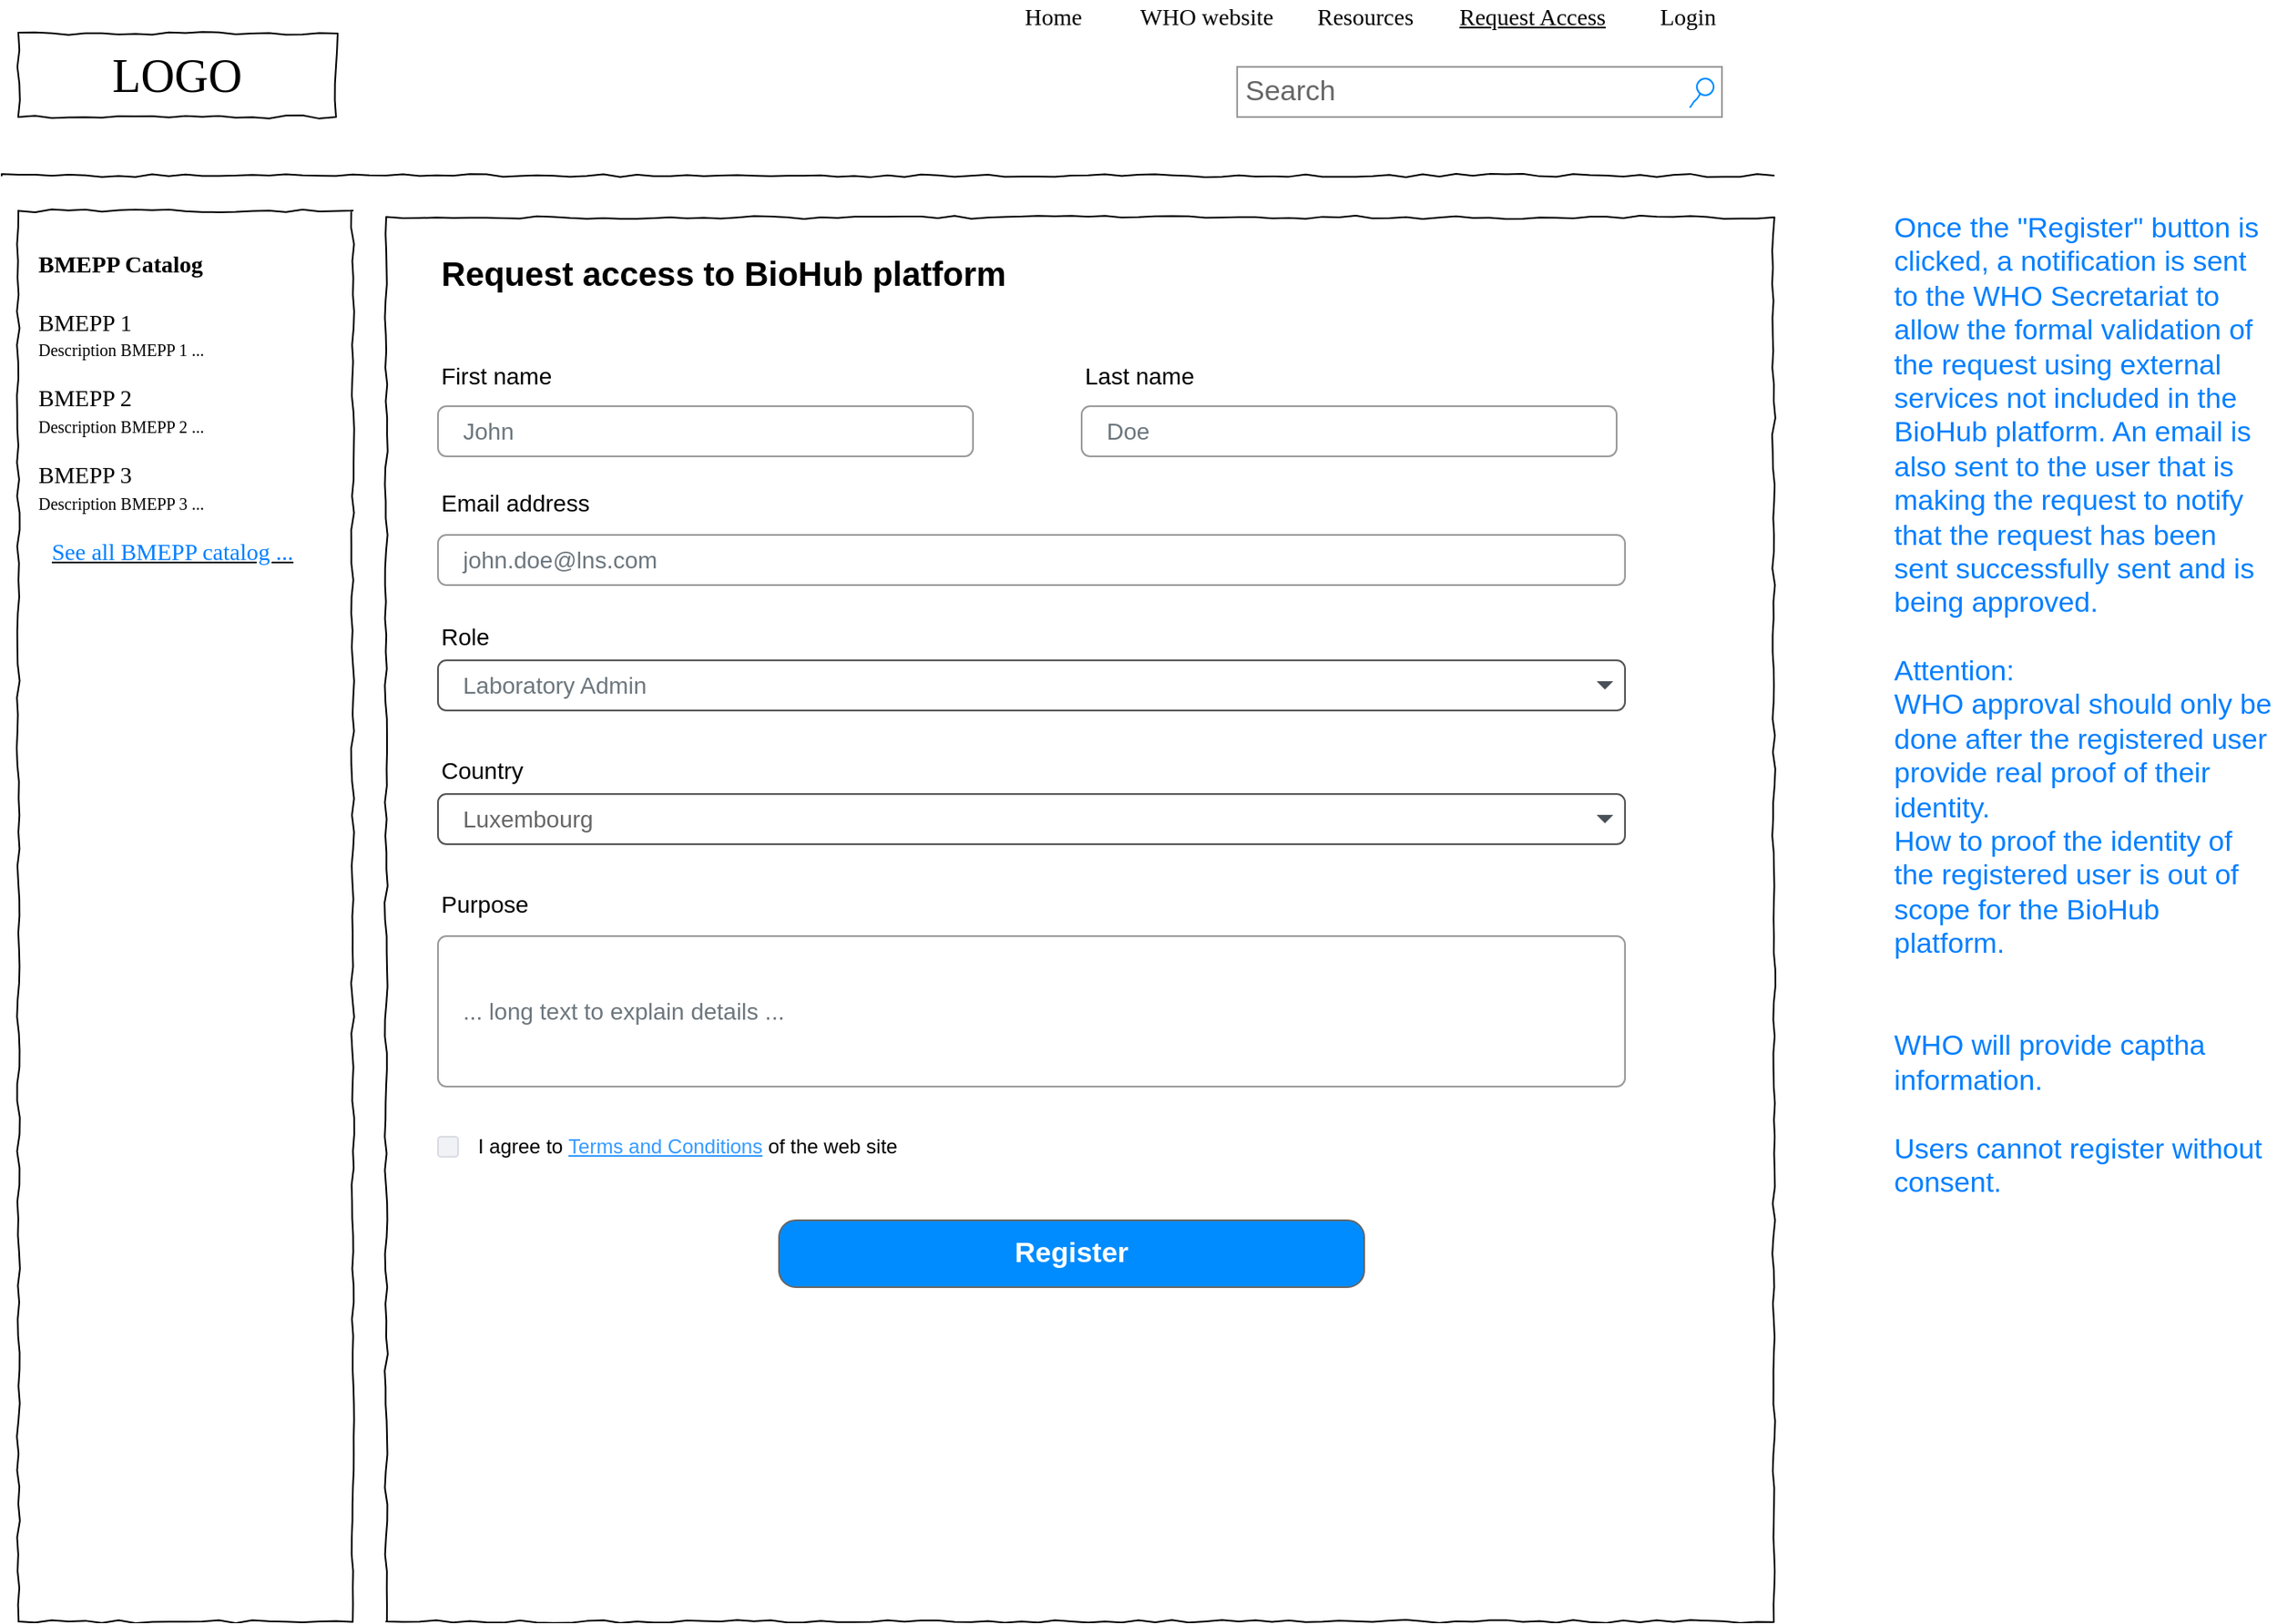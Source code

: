 <mxfile version="20.2.3" type="device" pages="10"><diagram name="PUBLIC - Request access form" id="oUB9wmdkfPb0PRXxv3hM"><mxGraphModel dx="1422" dy="865" grid="1" gridSize="10" guides="1" tooltips="1" connect="1" arrows="1" fold="1" page="1" pageScale="1" pageWidth="1100" pageHeight="850" background="#ffffff" math="0" shadow="0"><root><mxCell id="IicXO7GhFvGphoLbnMot-0"/><mxCell id="IicXO7GhFvGphoLbnMot-1" parent="IicXO7GhFvGphoLbnMot-0"/><mxCell id="IicXO7GhFvGphoLbnMot-7" value="" style="whiteSpace=wrap;html=1;rounded=0;shadow=0;labelBackgroundColor=none;strokeWidth=1;fillColor=none;fontFamily=Verdana;fontSize=12;align=center;comic=1;" parent="IicXO7GhFvGphoLbnMot-1" vertex="1"><mxGeometry x="250" y="170" width="830" height="840" as="geometry"/></mxCell><mxCell id="IicXO7GhFvGphoLbnMot-3" value="" style="line;strokeWidth=1;html=1;rounded=0;shadow=0;labelBackgroundColor=none;fillColor=none;fontFamily=Verdana;fontSize=14;fontColor=#000000;align=center;comic=1;" parent="IicXO7GhFvGphoLbnMot-1" vertex="1"><mxGeometry x="20" y="140" width="1060" height="10" as="geometry"/></mxCell><mxCell id="IicXO7GhFvGphoLbnMot-8" value="&lt;font size=&quot;1&quot;&gt;&lt;b style=&quot;font-size: 20px;&quot;&gt;Request access to BioHub platform&lt;/b&gt;&lt;/font&gt;" style="text;html=1;strokeColor=none;fillColor=none;align=left;verticalAlign=middle;whiteSpace=wrap;rounded=0;fontSize=16;" parent="IicXO7GhFvGphoLbnMot-1" vertex="1"><mxGeometry x="281" y="188" width="510" height="30" as="geometry"/></mxCell><mxCell id="IicXO7GhFvGphoLbnMot-10" value="Purpose" style="fillColor=none;strokeColor=none;align=left;fontSize=14;" parent="IicXO7GhFvGphoLbnMot-1" vertex="1"><mxGeometry width="260" height="40" relative="1" as="geometry"><mxPoint x="281" y="560" as="offset"/></mxGeometry></mxCell><mxCell id="IicXO7GhFvGphoLbnMot-11" value="... long text to explain details ..." style="html=1;shadow=0;dashed=0;shape=mxgraph.bootstrap.rrect;rSize=5;fillColor=none;strokeColor=#999999;align=left;spacing=15;fontSize=14;fontColor=#6C767D;" parent="IicXO7GhFvGphoLbnMot-1" vertex="1"><mxGeometry width="710" height="90" relative="1" as="geometry"><mxPoint x="281" y="600" as="offset"/></mxGeometry></mxCell><mxCell id="IicXO7GhFvGphoLbnMot-12" value="First name" style="fillColor=none;strokeColor=none;align=left;fontSize=14;" parent="IicXO7GhFvGphoLbnMot-1" vertex="1"><mxGeometry x="281" y="244" width="260" height="40" as="geometry"/></mxCell><mxCell id="IicXO7GhFvGphoLbnMot-13" value="John" style="html=1;shadow=0;dashed=0;shape=mxgraph.bootstrap.rrect;rSize=5;fillColor=none;strokeColor=#999999;align=left;spacing=15;fontSize=14;fontColor=#6C767D;" parent="IicXO7GhFvGphoLbnMot-1" vertex="1"><mxGeometry x="281" y="283" width="320" height="30" as="geometry"/></mxCell><mxCell id="IicXO7GhFvGphoLbnMot-14" value="Last name" style="fillColor=none;strokeColor=none;align=left;fontSize=14;" parent="IicXO7GhFvGphoLbnMot-1" vertex="1"><mxGeometry x="666" y="244" width="260" height="40" as="geometry"/></mxCell><mxCell id="IicXO7GhFvGphoLbnMot-15" value="Doe" style="html=1;shadow=0;dashed=0;shape=mxgraph.bootstrap.rrect;rSize=5;fillColor=none;strokeColor=#999999;align=left;spacing=15;fontSize=14;fontColor=#6C767D;" parent="IicXO7GhFvGphoLbnMot-1" vertex="1"><mxGeometry x="666" y="283" width="320" height="30" as="geometry"/></mxCell><mxCell id="Ey932glT9xqzQWdNriVP-0" value="LOGO" style="whiteSpace=wrap;html=1;rounded=0;shadow=0;labelBackgroundColor=none;strokeWidth=1;fontFamily=Verdana;fontSize=28;align=center;comic=1;" parent="IicXO7GhFvGphoLbnMot-1" vertex="1"><mxGeometry x="30" y="60" width="190" height="50" as="geometry"/></mxCell><mxCell id="Ey932glT9xqzQWdNriVP-1" value="Search" style="strokeWidth=1;shadow=0;dashed=0;align=center;html=1;shape=mxgraph.mockup.forms.searchBox;strokeColor=#999999;mainText=;strokeColor2=#008cff;fontColor=#666666;fontSize=17;align=left;spacingLeft=3;rounded=0;labelBackgroundColor=none;comic=1;" parent="IicXO7GhFvGphoLbnMot-1" vertex="1"><mxGeometry x="759" y="80" width="290" height="30" as="geometry"/></mxCell><mxCell id="XoLB7gCwj7h6q_gkwe3o-0" value="" style="whiteSpace=wrap;html=1;rounded=0;shadow=0;labelBackgroundColor=none;strokeWidth=1;fillColor=none;fontFamily=Verdana;fontSize=12;align=center;comic=1;" parent="IicXO7GhFvGphoLbnMot-1" vertex="1"><mxGeometry x="30" y="166" width="200" height="844" as="geometry"/></mxCell><mxCell id="XoLB7gCwj7h6q_gkwe3o-5" value="Email address" style="fillColor=none;strokeColor=none;align=left;fontSize=14;" parent="IicXO7GhFvGphoLbnMot-1" vertex="1"><mxGeometry x="281" y="320" width="260" height="40" as="geometry"/></mxCell><mxCell id="XoLB7gCwj7h6q_gkwe3o-6" value="john.doe@lns.com" style="html=1;shadow=0;dashed=0;shape=mxgraph.bootstrap.rrect;rSize=5;fillColor=none;strokeColor=#999999;align=left;spacing=15;fontSize=14;fontColor=#6C767D;" parent="IicXO7GhFvGphoLbnMot-1" vertex="1"><mxGeometry x="281" y="360" width="710" height="30" as="geometry"/></mxCell><mxCell id="XoLB7gCwj7h6q_gkwe3o-7" value="Role" style="fillColor=none;strokeColor=none;align=left;fontSize=14;" parent="IicXO7GhFvGphoLbnMot-1" vertex="1"><mxGeometry x="281" y="400" width="260" height="40" as="geometry"/></mxCell><mxCell id="wYbqqlhZ4BuoD1jIRG0i-12" value="Register" style="strokeWidth=1;shadow=0;dashed=0;align=center;html=1;shape=mxgraph.mockup.buttons.button;strokeColor=#666666;fontColor=#ffffff;mainText=;buttonStyle=round;fontSize=17;fontStyle=1;fillColor=#008cff;whiteSpace=wrap;" parent="IicXO7GhFvGphoLbnMot-1" vertex="1"><mxGeometry x="485" y="770" width="350" height="40" as="geometry"/></mxCell><mxCell id="Vjtk1_Bj5Di_RwY6aDF3-0" value="&lt;font style=&quot;font-size: 17px;&quot;&gt;Once the &quot;Register&quot; button is clicked, a notification is sent to the WHO Secretariat to allow the formal validation of the request using external services not included in the BioHub platform. An email is also sent to the user that is making the request to notify that the request has been sent successfully sent and is being approved.&lt;br&gt;&lt;br&gt;Attention:&lt;br&gt;WHO approval should only be done after the registered user provide real proof of their identity.&lt;br&gt;How to proof the identity of the registered user is out of scope for the BioHub platform.&lt;br&gt;&lt;br&gt;&lt;br&gt;WHO will provide captha information.&lt;br&gt;&lt;br&gt;Users cannot register without consent.&lt;br&gt;&lt;/font&gt;" style="text;spacingTop=-5;whiteSpace=wrap;html=1;align=left;fontSize=12;fontFamily=Helvetica;fillColor=none;strokeColor=none;fontColor=#007FFF;" parent="IicXO7GhFvGphoLbnMot-1" vertex="1"><mxGeometry x="1150" y="165" width="230" height="665" as="geometry"/></mxCell><mxCell id="R1anuHvQGGgeoc5095LA-0" value="BMEPP Catalog" style="text;html=1;points=[];align=left;verticalAlign=top;spacingTop=-4;fontSize=14;fontFamily=Verdana;fontStyle=1" parent="IicXO7GhFvGphoLbnMot-1" vertex="1"><mxGeometry x="40" y="188" width="170" height="20" as="geometry"/></mxCell><mxCell id="R1anuHvQGGgeoc5095LA-1" value="BMEPP 1" style="text;html=1;points=[];align=left;verticalAlign=top;spacingTop=-4;fontSize=14;fontFamily=Verdana" parent="IicXO7GhFvGphoLbnMot-1" vertex="1"><mxGeometry x="40" y="223" width="170" height="20" as="geometry"/></mxCell><mxCell id="R1anuHvQGGgeoc5095LA-2" value="BMEPP 2" style="text;html=1;points=[];align=left;verticalAlign=top;spacingTop=-4;fontSize=14;fontFamily=Verdana" parent="IicXO7GhFvGphoLbnMot-1" vertex="1"><mxGeometry x="40" y="268" width="170" height="20" as="geometry"/></mxCell><mxCell id="R1anuHvQGGgeoc5095LA-3" value="BMEPP 3" style="text;html=1;points=[];align=left;verticalAlign=top;spacingTop=-4;fontSize=14;fontFamily=Verdana" parent="IicXO7GhFvGphoLbnMot-1" vertex="1"><mxGeometry x="40" y="314" width="170" height="20" as="geometry"/></mxCell><mxCell id="R1anuHvQGGgeoc5095LA-4" value="&lt;font style=&quot;font-size: 10px;&quot;&gt;Description BMEPP 1 ...&lt;/font&gt;" style="text;html=1;points=[];align=left;verticalAlign=top;spacingTop=-4;fontSize=14;fontFamily=Verdana" parent="IicXO7GhFvGphoLbnMot-1" vertex="1"><mxGeometry x="40" y="237.5" width="170" height="20" as="geometry"/></mxCell><mxCell id="R1anuHvQGGgeoc5095LA-5" value="&lt;font style=&quot;font-size: 10px;&quot;&gt;Description BMEPP 2 ...&lt;/font&gt;" style="text;html=1;points=[];align=left;verticalAlign=top;spacingTop=-4;fontSize=14;fontFamily=Verdana" parent="IicXO7GhFvGphoLbnMot-1" vertex="1"><mxGeometry x="40" y="284" width="170" height="20" as="geometry"/></mxCell><mxCell id="R1anuHvQGGgeoc5095LA-6" value="&lt;font style=&quot;font-size: 10px;&quot;&gt;Description BMEPP 3 ...&lt;/font&gt;" style="text;html=1;points=[];align=left;verticalAlign=top;spacingTop=-4;fontSize=14;fontFamily=Verdana" parent="IicXO7GhFvGphoLbnMot-1" vertex="1"><mxGeometry x="40" y="330" width="170" height="20" as="geometry"/></mxCell><mxCell id="R1anuHvQGGgeoc5095LA-7" value="&lt;u&gt;&lt;font color=&quot;#007fff&quot;&gt;See all BMEPP catalog ...&lt;/font&gt;&lt;/u&gt;" style="text;html=1;points=[];align=left;verticalAlign=top;spacingTop=-4;fontSize=14;fontFamily=Verdana" parent="IicXO7GhFvGphoLbnMot-1" vertex="1"><mxGeometry x="48" y="359.84" width="170" height="20" as="geometry"/></mxCell><mxCell id="L9f-5-NzuE3tl9xFreKa-0" value="Home" style="text;html=1;points=[];align=left;verticalAlign=top;spacingTop=-4;fontSize=14;fontFamily=Verdana;fontStyle=0" parent="IicXO7GhFvGphoLbnMot-1" vertex="1"><mxGeometry x="630" y="40" width="60" height="20" as="geometry"/></mxCell><mxCell id="L9f-5-NzuE3tl9xFreKa-1" value="WHO website" style="text;html=1;points=[];align=left;verticalAlign=top;spacingTop=-4;fontSize=14;fontFamily=Verdana" parent="IicXO7GhFvGphoLbnMot-1" vertex="1"><mxGeometry x="699" y="40" width="60" height="20" as="geometry"/></mxCell><mxCell id="L9f-5-NzuE3tl9xFreKa-2" value="Resources" style="text;html=1;points=[];align=left;verticalAlign=top;spacingTop=-4;fontSize=14;fontFamily=Verdana" parent="IicXO7GhFvGphoLbnMot-1" vertex="1"><mxGeometry x="805" y="40" width="60" height="20" as="geometry"/></mxCell><mxCell id="L9f-5-NzuE3tl9xFreKa-3" value="Login" style="text;html=1;points=[];align=left;verticalAlign=top;spacingTop=-4;fontSize=14;fontFamily=Verdana" parent="IicXO7GhFvGphoLbnMot-1" vertex="1"><mxGeometry x="1010" y="40" width="60" height="20" as="geometry"/></mxCell><mxCell id="L9f-5-NzuE3tl9xFreKa-4" value="Request Access" style="text;html=1;points=[];align=left;verticalAlign=top;spacingTop=-4;fontSize=14;fontFamily=Verdana;fontStyle=4" parent="IicXO7GhFvGphoLbnMot-1" vertex="1"><mxGeometry x="890" y="40" width="60" height="20" as="geometry"/></mxCell><mxCell id="PVtYw3QaRabQcs1B5BNV-0" value="&lt;span style=&quot;color: rgb(108, 118, 125); font-size: 14px;&quot;&gt;Laboratory Admin&lt;/span&gt;" style="html=1;shadow=0;dashed=0;shape=mxgraph.bootstrap.rrect;rSize=5;strokeColor=#505050;strokeWidth=1;fillColor=#ffffff;fontColor=#777777;whiteSpace=wrap;align=left;verticalAlign=middle;fontStyle=0;fontSize=12;spacing=15;" parent="IicXO7GhFvGphoLbnMot-1" vertex="1"><mxGeometry x="281" y="435" width="710" height="30" as="geometry"/></mxCell><mxCell id="PVtYw3QaRabQcs1B5BNV-1" value="" style="shape=triangle;direction=south;fillColor=#495057;strokeColor=none;perimeter=none;" parent="PVtYw3QaRabQcs1B5BNV-0" vertex="1"><mxGeometry x="1" y="0.5" width="10" height="5" relative="1" as="geometry"><mxPoint x="-17" y="-2.5" as="offset"/></mxGeometry></mxCell><mxCell id="PVtYw3QaRabQcs1B5BNV-2" value="Country" style="fillColor=none;strokeColor=none;align=left;fontSize=14;" parent="IicXO7GhFvGphoLbnMot-1" vertex="1"><mxGeometry x="281" y="480" width="260" height="40" as="geometry"/></mxCell><mxCell id="PVtYw3QaRabQcs1B5BNV-3" value="&lt;span style=&quot;color: rgb(102, 102, 102); font-size: 14px;&quot;&gt;Luxembourg&lt;/span&gt;" style="html=1;shadow=0;dashed=0;shape=mxgraph.bootstrap.rrect;rSize=5;strokeColor=#505050;strokeWidth=1;fillColor=#ffffff;fontColor=#777777;whiteSpace=wrap;align=left;verticalAlign=middle;fontStyle=0;fontSize=12;spacing=15;" parent="IicXO7GhFvGphoLbnMot-1" vertex="1"><mxGeometry x="281" y="515" width="710" height="30" as="geometry"/></mxCell><mxCell id="PVtYw3QaRabQcs1B5BNV-4" value="" style="shape=triangle;direction=south;fillColor=#495057;strokeColor=none;perimeter=none;" parent="PVtYw3QaRabQcs1B5BNV-3" vertex="1"><mxGeometry x="1" y="0.5" width="10" height="5" relative="1" as="geometry"><mxPoint x="-17" y="-2.5" as="offset"/></mxGeometry></mxCell><mxCell id="tGoFqVynsd-wmNe8aCsY-1" value="I agree to&amp;nbsp;&lt;font color=&quot;#3399ff&quot;&gt;&lt;u&gt;Terms and Conditions&lt;/u&gt;&lt;/font&gt; of the web site" style="rounded=1;fillColor=#F0F2F5;strokeColor=#D8DCE3;align=left;verticalAlign=middle;fontStyle=0;fontSize=12;labelPosition=right;verticalLabelPosition=middle;spacingLeft=10;html=1;shadow=0;dashed=0" parent="IicXO7GhFvGphoLbnMot-1" vertex="1"><mxGeometry x="281" y="720" width="12" height="12" as="geometry"/></mxCell></root></mxGraphModel></diagram><diagram name="WHO - Pending requests" id="2BzKmbNt6WrQFBTto5LS"><mxGraphModel dx="1422" dy="865" grid="1" gridSize="10" guides="1" tooltips="1" connect="1" arrows="1" fold="1" page="1" pageScale="1" pageWidth="1100" pageHeight="850" background="#ffffff" math="0" shadow="0"><root><mxCell id="lYpi3AKTjJgSBCC1le7r-0"/><mxCell id="lYpi3AKTjJgSBCC1le7r-1" parent="lYpi3AKTjJgSBCC1le7r-0"/><mxCell id="lYpi3AKTjJgSBCC1le7r-2" value="" style="line;strokeWidth=1;html=1;rounded=0;shadow=0;labelBackgroundColor=none;fillColor=none;fontFamily=Verdana;fontSize=14;fontColor=#000000;align=center;comic=1;" parent="lYpi3AKTjJgSBCC1le7r-1" vertex="1"><mxGeometry x="20" y="140" width="1060" height="10" as="geometry"/></mxCell><mxCell id="lYpi3AKTjJgSBCC1le7r-3" value="" style="whiteSpace=wrap;html=1;rounded=0;shadow=0;labelBackgroundColor=none;strokeWidth=1;fillColor=none;fontFamily=Verdana;fontSize=12;align=center;comic=1;" parent="lYpi3AKTjJgSBCC1le7r-1" vertex="1"><mxGeometry x="250" y="170" width="830" height="840" as="geometry"/></mxCell><mxCell id="lYpi3AKTjJgSBCC1le7r-12" value="" style="whiteSpace=wrap;html=1;rounded=0;shadow=0;labelBackgroundColor=none;strokeWidth=1;fillColor=none;fontFamily=Verdana;fontSize=12;align=center;comic=1;" parent="lYpi3AKTjJgSBCC1le7r-1" vertex="1"><mxGeometry x="30" y="166" width="200" height="844" as="geometry"/></mxCell><mxCell id="lYpi3AKTjJgSBCC1le7r-34" value="LOGO" style="whiteSpace=wrap;html=1;rounded=0;shadow=0;labelBackgroundColor=none;strokeWidth=1;fontFamily=Verdana;fontSize=28;align=center;comic=1;" parent="lYpi3AKTjJgSBCC1le7r-1" vertex="1"><mxGeometry x="40" y="60" width="190" height="50" as="geometry"/></mxCell><mxCell id="lYpi3AKTjJgSBCC1le7r-35" value="Search" style="strokeWidth=1;shadow=0;dashed=0;align=center;html=1;shape=mxgraph.mockup.forms.searchBox;strokeColor=#999999;mainText=;strokeColor2=#008cff;fontColor=#666666;fontSize=17;align=left;spacingLeft=3;rounded=0;labelBackgroundColor=none;comic=1;" parent="lYpi3AKTjJgSBCC1le7r-1" vertex="1"><mxGeometry x="760" y="80" width="290" height="30" as="geometry"/></mxCell><mxCell id="lYpi3AKTjJgSBCC1le7r-36" value="&lt;b&gt;ENDO, Yutaka&amp;nbsp;(Secretariat)&lt;/b&gt;" style="text;html=1;points=[];align=left;verticalAlign=top;spacingTop=-4;fontSize=14;fontFamily=Verdana" parent="lYpi3AKTjJgSBCC1le7r-1" vertex="1"><mxGeometry x="844" y="40" width="190" height="20" as="geometry"/></mxCell><mxCell id="lYpi3AKTjJgSBCC1le7r-37" value="Menu" style="text;html=1;points=[];align=left;verticalAlign=top;spacingTop=-4;fontSize=14;fontFamily=Verdana;fontStyle=1" parent="lYpi3AKTjJgSBCC1le7r-1" vertex="1"><mxGeometry x="40" y="186" width="170" height="20" as="geometry"/></mxCell><mxCell id="lYpi3AKTjJgSBCC1le7r-38" value="BMEPP Catalog" style="text;html=1;points=[];align=left;verticalAlign=top;spacingTop=-4;fontSize=14;fontFamily=Verdana" parent="lYpi3AKTjJgSBCC1le7r-1" vertex="1"><mxGeometry x="40" y="247" width="170" height="20" as="geometry"/></mxCell><mxCell id="lYpi3AKTjJgSBCC1le7r-39" value="Laboratories" style="text;html=1;points=[];align=left;verticalAlign=top;spacingTop=-4;fontSize=14;fontFamily=Verdana" parent="lYpi3AKTjJgSBCC1le7r-1" vertex="1"><mxGeometry x="40" y="280" width="170" height="20" as="geometry"/></mxCell><mxCell id="lYpi3AKTjJgSBCC1le7r-40" value="BioHub Facilities" style="text;html=1;points=[];align=left;verticalAlign=top;spacingTop=-4;fontSize=14;fontFamily=Verdana" parent="lYpi3AKTjJgSBCC1le7r-1" vertex="1"><mxGeometry x="40" y="314" width="170" height="20" as="geometry"/></mxCell><mxCell id="lYpi3AKTjJgSBCC1le7r-41" value="Documents" style="text;html=1;points=[];align=left;verticalAlign=top;spacingTop=-4;fontSize=14;fontFamily=Verdana" parent="lYpi3AKTjJgSBCC1le7r-1" vertex="1"><mxGeometry x="40" y="348" width="170" height="20" as="geometry"/></mxCell><mxCell id="lYpi3AKTjJgSBCC1le7r-42" value="..." style="text;html=1;points=[];align=left;verticalAlign=top;spacingTop=-4;fontSize=14;fontFamily=Verdana" parent="lYpi3AKTjJgSBCC1le7r-1" vertex="1"><mxGeometry x="40" y="385" width="170" height="20" as="geometry"/></mxCell><mxCell id="lYpi3AKTjJgSBCC1le7r-43" value="&lt;span&gt;Dashboard&lt;/span&gt;" style="text;html=1;points=[];align=left;verticalAlign=top;spacingTop=-4;fontSize=14;fontFamily=Verdana;fontStyle=0" parent="lYpi3AKTjJgSBCC1le7r-1" vertex="1"><mxGeometry x="40" y="215" width="170" height="20" as="geometry"/></mxCell><mxCell id="lYpi3AKTjJgSBCC1le7r-44" value="Pending requests" style="text;html=1;points=[];align=left;verticalAlign=top;spacingTop=-4;fontSize=14;fontFamily=Verdana;fontStyle=4" parent="lYpi3AKTjJgSBCC1le7r-1" vertex="1"><mxGeometry x="40" y="425" width="170" height="20" as="geometry"/></mxCell><mxCell id="lYpi3AKTjJgSBCC1le7r-49" value="&lt;font style=&quot;font-size: 16px;&quot;&gt;Accepted requests are kept on the system but do not appear in this list.&lt;br&gt;&lt;/font&gt;" style="text;spacingTop=-5;whiteSpace=wrap;html=1;align=left;fontSize=12;fontFamily=Helvetica;fillColor=none;strokeColor=none;fontColor=#007FFF;" parent="lYpi3AKTjJgSBCC1le7r-1" vertex="1"><mxGeometry x="1110" y="170" width="230" height="760" as="geometry"/></mxCell><mxCell id="lYpi3AKTjJgSBCC1le7r-51" value="Home" style="text;html=1;points=[];align=left;verticalAlign=top;spacingTop=-4;fontSize=14;fontFamily=Verdana;fontStyle=0" parent="lYpi3AKTjJgSBCC1le7r-1" vertex="1"><mxGeometry x="533" y="40" width="60" height="20" as="geometry"/></mxCell><mxCell id="lYpi3AKTjJgSBCC1le7r-52" value="WHO website" style="text;html=1;points=[];align=left;verticalAlign=top;spacingTop=-4;fontSize=14;fontFamily=Verdana" parent="lYpi3AKTjJgSBCC1le7r-1" vertex="1"><mxGeometry x="596" y="40" width="60" height="20" as="geometry"/></mxCell><mxCell id="lYpi3AKTjJgSBCC1le7r-53" value="Resources" style="text;html=1;points=[];align=left;verticalAlign=top;spacingTop=-4;fontSize=14;fontFamily=Verdana" parent="lYpi3AKTjJgSBCC1le7r-1" vertex="1"><mxGeometry x="700" y="40" width="60" height="20" as="geometry"/></mxCell><mxCell id="lYpi3AKTjJgSBCC1le7r-54" value="FAQ" style="text;html=1;points=[];align=left;verticalAlign=top;spacingTop=-4;fontSize=14;fontFamily=Verdana" parent="lYpi3AKTjJgSBCC1le7r-1" vertex="1"><mxGeometry x="784" y="40" width="40" height="20" as="geometry"/></mxCell><mxCell id="ddKEFQbQGnszPiPueiWN-0" value="&lt;font size=&quot;1&quot;&gt;&lt;b style=&quot;font-size: 20px;&quot;&gt;Pending requests&lt;/b&gt;&lt;/font&gt;" style="text;html=1;strokeColor=none;fillColor=none;align=left;verticalAlign=middle;whiteSpace=wrap;rounded=0;fontSize=16;" parent="lYpi3AKTjJgSBCC1le7r-1" vertex="1"><mxGeometry x="281" y="188" width="510" height="30" as="geometry"/></mxCell><mxCell id="s2XNm1wiBusURJKYO_98-0" value="Requests" style="html=1;fillColor=none;strokeColor=none;fontSize=11;align=left;fontColor=#596780;whiteSpace=wrap;sketch=1;hachureGap=4;pointerEvents=0;fontFamily=Architects Daughter;fontSource=https%3A%2F%2Ffonts.googleapis.com%2Fcss%3Ffamily%3DArchitects%2BDaughter;" parent="lYpi3AKTjJgSBCC1le7r-1" vertex="1"><mxGeometry x="275" y="245" width="150" height="20" as="geometry"/></mxCell><mxCell id="s2XNm1wiBusURJKYO_98-1" value="Role" style="html=1;fillColor=none;strokeColor=none;fontSize=11;align=left;fontColor=#596780;whiteSpace=wrap;sketch=1;hachureGap=4;pointerEvents=0;fontFamily=Architects Daughter;fontSource=https%3A%2F%2Ffonts.googleapis.com%2Fcss%3Ffamily%3DArchitects%2BDaughter;" parent="lYpi3AKTjJgSBCC1le7r-1" vertex="1"><mxGeometry x="494" y="245" width="80" height="20" as="geometry"/></mxCell><mxCell id="s2XNm1wiBusURJKYO_98-2" value="Registration data" style="html=1;fillColor=none;strokeColor=none;fontSize=11;align=left;fontColor=#596780;whiteSpace=wrap;sketch=1;hachureGap=4;pointerEvents=0;fontFamily=Architects Daughter;fontSource=https%3A%2F%2Ffonts.googleapis.com%2Fcss%3Ffamily%3DArchitects%2BDaughter;" parent="lYpi3AKTjJgSBCC1le7r-1" vertex="1"><mxGeometry x="635" y="245" width="90" height="20" as="geometry"/></mxCell><mxCell id="s2XNm1wiBusURJKYO_98-3" value="Country" style="html=1;fillColor=none;strokeColor=none;fontSize=11;align=center;fontColor=#596780;whiteSpace=wrap;sketch=1;hachureGap=4;pointerEvents=0;fontFamily=Architects Daughter;fontSource=https%3A%2F%2Ffonts.googleapis.com%2Fcss%3Ffamily%3DArchitects%2BDaughter;" parent="lYpi3AKTjJgSBCC1le7r-1" vertex="1"><mxGeometry x="725" y="245" width="90" height="20" as="geometry"/></mxCell><mxCell id="s2XNm1wiBusURJKYO_98-4" value="Status" style="html=1;fillColor=none;strokeColor=none;fontSize=11;align=center;fontColor=#596780;whiteSpace=wrap;sketch=1;hachureGap=4;pointerEvents=0;fontFamily=Architects Daughter;fontSource=https%3A%2F%2Ffonts.googleapis.com%2Fcss%3Ffamily%3DArchitects%2BDaughter;" parent="lYpi3AKTjJgSBCC1le7r-1" vertex="1"><mxGeometry x="865" y="245" width="40" height="20" as="geometry"/></mxCell><mxCell id="s2XNm1wiBusURJKYO_98-5" value="" style="shape=line;strokeWidth=2;html=1;strokeColor=#DFE1E5;resizeWidth=1;sketch=1;hachureGap=4;pointerEvents=0;fontFamily=Architects Daughter;fontSource=https%3A%2F%2Ffonts.googleapis.com%2Fcss%3Ffamily%3DArchitects%2BDaughter;fontSize=20;" parent="lYpi3AKTjJgSBCC1le7r-1" vertex="1"><mxGeometry x="275" y="265" width="750" height="10" as="geometry"/></mxCell><mxCell id="s2XNm1wiBusURJKYO_98-6" value="Caterina Verdi (&lt;u&gt;&lt;font color=&quot;#007fff&quot;&gt;caterina.verdi@inmi.it&lt;/font&gt;&lt;/u&gt;)" style="strokeColor=none;fillColor=none;fontSize=12;fontColor=#596780;align=left;html=1;sketch=1;hachureGap=4;pointerEvents=0;fontFamily=Architects Daughter;fontSource=https%3A%2F%2Ffonts.googleapis.com%2Fcss%3Ffamily%3DArchitects%2BDaughter;" parent="lYpi3AKTjJgSBCC1le7r-1" vertex="1"><mxGeometry x="275" y="281" width="175" height="20" as="geometry"/></mxCell><mxCell id="s2XNm1wiBusURJKYO_98-7" value="Laboratory Admin" style="strokeColor=none;fillColor=none;fontSize=11;fontColor=#000000;rounded=1;html=1;sketch=1;hachureGap=4;pointerEvents=0;fontFamily=Architects Daughter;fontSource=https%3A%2F%2Ffonts.googleapis.com%2Fcss%3Ffamily%3DArchitects%2BDaughter;fontStyle=0;align=left;" parent="lYpi3AKTjJgSBCC1le7r-1" vertex="1"><mxGeometry x="492" y="281" width="117" height="20" as="geometry"/></mxCell><mxCell id="s2XNm1wiBusURJKYO_98-8" value="14/07/2022" style="strokeColor=none;fillColor=none;fontSize=12;fontColor=#596780;align=left;html=1;sketch=1;hachureGap=4;pointerEvents=0;fontFamily=Architects Daughter;fontSource=https%3A%2F%2Ffonts.googleapis.com%2Fcss%3Ffamily%3DArchitects%2BDaughter;" parent="lYpi3AKTjJgSBCC1le7r-1" vertex="1"><mxGeometry x="635" y="281" width="50" height="20" as="geometry"/></mxCell><mxCell id="s2XNm1wiBusURJKYO_98-16" value="" style="shape=line;strokeWidth=2;html=1;strokeColor=#DFE1E5;resizeWidth=1;sketch=1;hachureGap=4;pointerEvents=0;fontFamily=Architects Daughter;fontSource=https%3A%2F%2Ffonts.googleapis.com%2Fcss%3Ffamily%3DArchitects%2BDaughter;fontSize=20;" parent="lYpi3AKTjJgSBCC1le7r-1" vertex="1"><mxGeometry x="275" y="339" width="750" height="10" as="geometry"/></mxCell><mxCell id="s2XNm1wiBusURJKYO_98-19" value="Italy" style="strokeColor=none;fillColor=none;fontSize=12;fontColor=#596780;align=left;html=1;sketch=1;hachureGap=4;pointerEvents=0;fontFamily=Architects Daughter;fontSource=https%3A%2F%2Ffonts.googleapis.com%2Fcss%3Ffamily%3DArchitects%2BDaughter;" parent="lYpi3AKTjJgSBCC1le7r-1" vertex="1"><mxGeometry x="749" y="281" width="50" height="20" as="geometry"/></mxCell><mxCell id="s2XNm1wiBusURJKYO_98-20" value="Actions" style="html=1;fillColor=none;strokeColor=none;fontSize=11;align=center;fontColor=#596780;whiteSpace=wrap;sketch=1;hachureGap=4;pointerEvents=0;fontFamily=Architects Daughter;fontSource=https%3A%2F%2Ffonts.googleapis.com%2Fcss%3Ffamily%3DArchitects%2BDaughter;" parent="lYpi3AKTjJgSBCC1le7r-1" vertex="1"><mxGeometry x="960.5" y="245" width="40" height="20" as="geometry"/></mxCell><mxCell id="s2XNm1wiBusURJKYO_98-22" value="&amp;#8226;&amp;#8226;&amp;#8226;" style="shape=ellipse;fillColor=#0057D8;strokeColor=none;fontColor=#ffffff;align=center;verticalAlign=middle;whiteSpace=wrap;fontSize=10;fontStyle=0;html=1;sketch=0;hachureGap=4;pointerEvents=0;fontFamily=Architects Daughter;fontSource=https%3A%2F%2Ffonts.googleapis.com%2Fcss%3Ffamily%3DArchitects%2BDaughter;" parent="lYpi3AKTjJgSBCC1le7r-1" vertex="1"><mxGeometry x="969" y="280" width="23" height="23" as="geometry"/></mxCell><mxCell id="s2XNm1wiBusURJKYO_98-26" value="&lt;font&gt;PENDING&lt;/font&gt;" style="strokeColor=none;fillColor=#CCE0FF;fontSize=11;fontColor=#3399FF;rounded=1;html=1;align=center;fontStyle=1;sketch=1;hachureGap=4;pointerEvents=0;fontFamily=Architects Daughter;fontSource=https%3A%2F%2Ffonts.googleapis.com%2Fcss%3Ffamily%3DArchitects%2BDaughter;" parent="lYpi3AKTjJgSBCC1le7r-1" vertex="1"><mxGeometry x="865" y="281" width="40" height="20" as="geometry"/></mxCell><mxCell id="xyMjC9FCZdB5VAZ2Skdy-0" value="Diana White (&lt;u style=&quot;&quot;&gt;&lt;font color=&quot;#007fff&quot;&gt;dwhite@ahri.org&lt;/font&gt;&lt;/u&gt;)" style="strokeColor=none;fillColor=none;fontSize=12;fontColor=#596780;align=left;html=1;sketch=1;hachureGap=4;pointerEvents=0;fontFamily=Architects Daughter;fontSource=https%3A%2F%2Ffonts.googleapis.com%2Fcss%3Ffamily%3DArchitects%2BDaughter;" parent="lYpi3AKTjJgSBCC1le7r-1" vertex="1"><mxGeometry x="275" y="313" width="185" height="20" as="geometry"/></mxCell><mxCell id="xyMjC9FCZdB5VAZ2Skdy-1" value="10/03/2022" style="strokeColor=none;fillColor=none;fontSize=12;fontColor=#596780;align=left;html=1;sketch=1;hachureGap=4;pointerEvents=0;fontFamily=Architects Daughter;fontSource=https%3A%2F%2Ffonts.googleapis.com%2Fcss%3Ffamily%3DArchitects%2BDaughter;" parent="lYpi3AKTjJgSBCC1le7r-1" vertex="1"><mxGeometry x="635" y="313" width="50" height="20" as="geometry"/></mxCell><mxCell id="xyMjC9FCZdB5VAZ2Skdy-2" value="South Africa" style="strokeColor=none;fillColor=none;fontSize=12;fontColor=#596780;align=left;html=1;sketch=1;hachureGap=4;pointerEvents=0;fontFamily=Architects Daughter;fontSource=https%3A%2F%2Ffonts.googleapis.com%2Fcss%3Ffamily%3DArchitects%2BDaughter;" parent="lYpi3AKTjJgSBCC1le7r-1" vertex="1"><mxGeometry x="749" y="313" width="50" height="20" as="geometry"/></mxCell><mxCell id="xyMjC9FCZdB5VAZ2Skdy-3" value="Laboratory Admin" style="strokeColor=none;fillColor=none;fontSize=11;fontColor=#000000;rounded=1;html=1;sketch=1;hachureGap=4;pointerEvents=0;fontFamily=Architects Daughter;fontSource=https%3A%2F%2Ffonts.googleapis.com%2Fcss%3Ffamily%3DArchitects%2BDaughter;fontStyle=0;align=left;" parent="lYpi3AKTjJgSBCC1le7r-1" vertex="1"><mxGeometry x="492" y="311" width="117" height="20" as="geometry"/></mxCell><mxCell id="xyMjC9FCZdB5VAZ2Skdy-4" value="&amp;#8226;&amp;#8226;&amp;#8226;" style="shape=ellipse;fillColor=#0057D8;strokeColor=none;fontColor=#ffffff;align=center;verticalAlign=middle;whiteSpace=wrap;fontSize=10;fontStyle=0;html=1;sketch=0;hachureGap=4;pointerEvents=0;fontFamily=Architects Daughter;fontSource=https%3A%2F%2Ffonts.googleapis.com%2Fcss%3Ffamily%3DArchitects%2BDaughter;" parent="lYpi3AKTjJgSBCC1le7r-1" vertex="1"><mxGeometry x="969" y="311" width="23" height="23" as="geometry"/></mxCell><mxCell id="xyMjC9FCZdB5VAZ2Skdy-5" value="&lt;font color=&quot;#ff0000&quot;&gt;REJECTED&lt;/font&gt;" style="strokeColor=none;fillColor=#CCE0FF;fontSize=11;fontColor=#00994D;rounded=1;html=1;align=center;fontStyle=1;sketch=1;hachureGap=4;pointerEvents=0;fontFamily=Architects Daughter;fontSource=https%3A%2F%2Ffonts.googleapis.com%2Fcss%3Ffamily%3DArchitects%2BDaughter;" parent="lYpi3AKTjJgSBCC1le7r-1" vertex="1"><mxGeometry x="865" y="312.25" width="40" height="20" as="geometry"/></mxCell></root></mxGraphModel></diagram><diagram name="WHO - Pending request detail" id="sK8WGbgHkpF_3GLJwrVK"><mxGraphModel dx="1673" dy="1018" grid="1" gridSize="10" guides="1" tooltips="1" connect="1" arrows="1" fold="1" page="1" pageScale="1" pageWidth="1100" pageHeight="850" background="#ffffff" math="0" shadow="0"><root><mxCell id="xc8cddPKWvbqn_A2Zbv4-0"/><mxCell id="xc8cddPKWvbqn_A2Zbv4-1" parent="xc8cddPKWvbqn_A2Zbv4-0"/><mxCell id="xc8cddPKWvbqn_A2Zbv4-2" value="" style="line;strokeWidth=1;html=1;rounded=0;shadow=0;labelBackgroundColor=none;fillColor=none;fontFamily=Verdana;fontSize=14;fontColor=#000000;align=center;comic=1;" parent="xc8cddPKWvbqn_A2Zbv4-1" vertex="1"><mxGeometry x="20" y="140" width="1060" height="10" as="geometry"/></mxCell><mxCell id="xc8cddPKWvbqn_A2Zbv4-3" value="" style="whiteSpace=wrap;html=1;rounded=0;shadow=0;labelBackgroundColor=none;strokeWidth=1;fillColor=none;fontFamily=Verdana;fontSize=12;align=center;comic=1;" parent="xc8cddPKWvbqn_A2Zbv4-1" vertex="1"><mxGeometry x="250" y="170" width="830" height="940" as="geometry"/></mxCell><mxCell id="xc8cddPKWvbqn_A2Zbv4-18" value="" style="whiteSpace=wrap;html=1;rounded=0;shadow=0;labelBackgroundColor=none;strokeWidth=1;fillColor=none;fontFamily=Verdana;fontSize=12;align=center;comic=1;" parent="xc8cddPKWvbqn_A2Zbv4-1" vertex="1"><mxGeometry x="30" y="166" width="200" height="844" as="geometry"/></mxCell><mxCell id="hCtUlJy-UFqcw-97mPTM-0" value="LOGO" style="whiteSpace=wrap;html=1;rounded=0;shadow=0;labelBackgroundColor=none;strokeWidth=1;fontFamily=Verdana;fontSize=28;align=center;comic=1;" parent="xc8cddPKWvbqn_A2Zbv4-1" vertex="1"><mxGeometry x="40" y="60" width="190" height="50" as="geometry"/></mxCell><mxCell id="hCtUlJy-UFqcw-97mPTM-1" value="Search" style="strokeWidth=1;shadow=0;dashed=0;align=center;html=1;shape=mxgraph.mockup.forms.searchBox;strokeColor=#999999;mainText=;strokeColor2=#008cff;fontColor=#666666;fontSize=17;align=left;spacingLeft=3;rounded=0;labelBackgroundColor=none;comic=1;" parent="xc8cddPKWvbqn_A2Zbv4-1" vertex="1"><mxGeometry x="760" y="80" width="290" height="30" as="geometry"/></mxCell><mxCell id="hCtUlJy-UFqcw-97mPTM-4" value="&lt;b&gt;ENDO, Yutaka&amp;nbsp;(Secretariat)&lt;/b&gt;" style="text;html=1;points=[];align=left;verticalAlign=top;spacingTop=-4;fontSize=14;fontFamily=Verdana" parent="xc8cddPKWvbqn_A2Zbv4-1" vertex="1"><mxGeometry x="844" y="40" width="190" height="20" as="geometry"/></mxCell><mxCell id="qactrUCXtImB8cy-PMP2-0" value="Menu" style="text;html=1;points=[];align=left;verticalAlign=top;spacingTop=-4;fontSize=14;fontFamily=Verdana;fontStyle=1" parent="xc8cddPKWvbqn_A2Zbv4-1" vertex="1"><mxGeometry x="40" y="186" width="170" height="20" as="geometry"/></mxCell><mxCell id="qactrUCXtImB8cy-PMP2-1" value="BMEPP Catalog" style="text;html=1;points=[];align=left;verticalAlign=top;spacingTop=-4;fontSize=14;fontFamily=Verdana" parent="xc8cddPKWvbqn_A2Zbv4-1" vertex="1"><mxGeometry x="40" y="247" width="170" height="20" as="geometry"/></mxCell><mxCell id="qactrUCXtImB8cy-PMP2-2" value="Laboratories" style="text;html=1;points=[];align=left;verticalAlign=top;spacingTop=-4;fontSize=14;fontFamily=Verdana" parent="xc8cddPKWvbqn_A2Zbv4-1" vertex="1"><mxGeometry x="40" y="280" width="170" height="20" as="geometry"/></mxCell><mxCell id="qactrUCXtImB8cy-PMP2-3" value="BioHub Facilities" style="text;html=1;points=[];align=left;verticalAlign=top;spacingTop=-4;fontSize=14;fontFamily=Verdana" parent="xc8cddPKWvbqn_A2Zbv4-1" vertex="1"><mxGeometry x="40" y="314" width="170" height="20" as="geometry"/></mxCell><mxCell id="qactrUCXtImB8cy-PMP2-4" value="Documents" style="text;html=1;points=[];align=left;verticalAlign=top;spacingTop=-4;fontSize=14;fontFamily=Verdana" parent="xc8cddPKWvbqn_A2Zbv4-1" vertex="1"><mxGeometry x="40" y="348" width="170" height="20" as="geometry"/></mxCell><mxCell id="qactrUCXtImB8cy-PMP2-7" value="..." style="text;html=1;points=[];align=left;verticalAlign=top;spacingTop=-4;fontSize=14;fontFamily=Verdana" parent="xc8cddPKWvbqn_A2Zbv4-1" vertex="1"><mxGeometry x="40" y="385" width="170" height="20" as="geometry"/></mxCell><mxCell id="qactrUCXtImB8cy-PMP2-8" value="&lt;span&gt;Dashboard&lt;/span&gt;" style="text;html=1;points=[];align=left;verticalAlign=top;spacingTop=-4;fontSize=14;fontFamily=Verdana;fontStyle=0" parent="xc8cddPKWvbqn_A2Zbv4-1" vertex="1"><mxGeometry x="40" y="215" width="170" height="20" as="geometry"/></mxCell><mxCell id="qactrUCXtImB8cy-PMP2-9" value="Pending requests" style="text;html=1;points=[];align=left;verticalAlign=top;spacingTop=-4;fontSize=14;fontFamily=Verdana;fontStyle=4" parent="xc8cddPKWvbqn_A2Zbv4-1" vertex="1"><mxGeometry x="40" y="425" width="170" height="20" as="geometry"/></mxCell><mxCell id="u826WO3OsYSHoOVcZ2Zp-0" value="Send" style="strokeWidth=1;shadow=0;dashed=0;align=center;html=1;shape=mxgraph.mockup.buttons.button;strokeColor=#666666;fontColor=#ffffff;mainText=;buttonStyle=round;fontSize=17;fontStyle=1;fillColor=#3399FF;whiteSpace=wrap;" parent="xc8cddPKWvbqn_A2Zbv4-1" vertex="1"><mxGeometry x="905" y="1040" width="130" height="40" as="geometry"/></mxCell><mxCell id="p_4nNwfgd-QxMdOEbEXy-0" value="&lt;span style=&quot;font-size: 17px;&quot;&gt;&lt;b&gt;Approve&lt;br&gt;&lt;/b&gt;&lt;/span&gt;&lt;br&gt;&lt;font style=&quot;&quot;&gt;&lt;span style=&quot;font-size: 16px;&quot;&gt;Upon validation, an email to the user is sent out. &lt;/span&gt;&lt;br&gt;&lt;span style=&quot;font-size: 16px;&quot;&gt;Once the user receive the invitation email and &quot;accept invitation&quot;, the user can now login into the platform. &lt;/span&gt;&lt;br&gt;&lt;br&gt;&lt;span style=&quot;font-size: 16px;&quot;&gt;&amp;gt;&amp;gt; In the same time a boilerplate Laboratory is created with only the information about the country (provided in the registration form).&lt;/span&gt;&lt;br&gt;&lt;br&gt;&lt;br&gt;&lt;br&gt;&lt;br&gt;&lt;b style=&quot;font-size: 16px;&quot;&gt;Reject&lt;br&gt;&lt;/b&gt;&lt;span style=&quot;font-size: 16px;&quot;&gt;The user is notified by email that the request is rejected (WHO can add a comment to explain why the request is rejected).&lt;/span&gt;&lt;br&gt;&lt;span style=&quot;font-size: 16px;&quot;&gt;The declined request should be tracked anyway.&lt;/span&gt;&lt;br&gt;&lt;br&gt;&lt;br&gt;&lt;span style=&quot;font-size: 16px;&quot;&gt;Comment text area should be filled before &quot;Send&quot; (the message is automatically load from a set of predefined messages based on the response type. 1 message for each response type).&lt;/span&gt;&lt;br&gt;&lt;br&gt;&lt;/font&gt;" style="text;spacingTop=-5;whiteSpace=wrap;html=1;align=left;fontSize=12;fontFamily=Helvetica;fillColor=none;strokeColor=none;fontColor=#007FFF;" parent="xc8cddPKWvbqn_A2Zbv4-1" vertex="1"><mxGeometry x="1100" y="170" width="230" height="760" as="geometry"/></mxCell><mxCell id="zZgRJYlGfQzJ59V7Tdk3-0" value="Home" style="text;html=1;points=[];align=left;verticalAlign=top;spacingTop=-4;fontSize=14;fontFamily=Verdana;fontStyle=0" parent="xc8cddPKWvbqn_A2Zbv4-1" vertex="1"><mxGeometry x="533" y="40" width="60" height="20" as="geometry"/></mxCell><mxCell id="zZgRJYlGfQzJ59V7Tdk3-1" value="WHO website" style="text;html=1;points=[];align=left;verticalAlign=top;spacingTop=-4;fontSize=14;fontFamily=Verdana" parent="xc8cddPKWvbqn_A2Zbv4-1" vertex="1"><mxGeometry x="596" y="40" width="60" height="20" as="geometry"/></mxCell><mxCell id="zZgRJYlGfQzJ59V7Tdk3-2" value="Resources" style="text;html=1;points=[];align=left;verticalAlign=top;spacingTop=-4;fontSize=14;fontFamily=Verdana" parent="xc8cddPKWvbqn_A2Zbv4-1" vertex="1"><mxGeometry x="700" y="40" width="60" height="20" as="geometry"/></mxCell><mxCell id="zZgRJYlGfQzJ59V7Tdk3-3" value="FAQ" style="text;html=1;points=[];align=left;verticalAlign=top;spacingTop=-4;fontSize=14;fontFamily=Verdana" parent="xc8cddPKWvbqn_A2Zbv4-1" vertex="1"><mxGeometry x="784" y="40" width="40" height="20" as="geometry"/></mxCell><mxCell id="R1COOgiAjE9kyEj_IoQV-0" value="&lt;font size=&quot;1&quot;&gt;&lt;b style=&quot;font-size: 20px;&quot;&gt;Pending requests details&lt;/b&gt;&lt;/font&gt;" style="text;html=1;strokeColor=none;fillColor=none;align=left;verticalAlign=middle;whiteSpace=wrap;rounded=0;fontSize=16;" parent="xc8cddPKWvbqn_A2Zbv4-1" vertex="1"><mxGeometry x="281" y="188" width="510" height="30" as="geometry"/></mxCell><mxCell id="oM89g0hfuWKhnoyk6Zi--0" value="Purpose" style="fillColor=none;strokeColor=none;align=left;fontSize=14;" parent="xc8cddPKWvbqn_A2Zbv4-1" vertex="1"><mxGeometry x="281" y="560" width="260" height="40" as="geometry"/></mxCell><mxCell id="oM89g0hfuWKhnoyk6Zi--1" value="... long text to explain details ..." style="html=1;shadow=0;dashed=0;shape=mxgraph.bootstrap.rrect;rSize=5;fillColor=none;strokeColor=#999999;align=left;spacing=15;fontSize=14;fontColor=#6C767D;" parent="xc8cddPKWvbqn_A2Zbv4-1" vertex="1"><mxGeometry x="281" y="600" width="710" height="90" as="geometry"/></mxCell><mxCell id="oM89g0hfuWKhnoyk6Zi--2" value="First name" style="fillColor=none;strokeColor=none;align=left;fontSize=14;" parent="xc8cddPKWvbqn_A2Zbv4-1" vertex="1"><mxGeometry x="281" y="244" width="260" height="40" as="geometry"/></mxCell><mxCell id="oM89g0hfuWKhnoyk6Zi--3" value="John" style="html=1;shadow=0;dashed=0;shape=mxgraph.bootstrap.rrect;rSize=5;fillColor=none;strokeColor=#999999;align=left;spacing=15;fontSize=14;fontColor=#6C767D;" parent="xc8cddPKWvbqn_A2Zbv4-1" vertex="1"><mxGeometry x="281" y="283" width="320" height="30" as="geometry"/></mxCell><mxCell id="oM89g0hfuWKhnoyk6Zi--4" value="Last name" style="fillColor=none;strokeColor=none;align=left;fontSize=14;" parent="xc8cddPKWvbqn_A2Zbv4-1" vertex="1"><mxGeometry x="666" y="244" width="260" height="40" as="geometry"/></mxCell><mxCell id="oM89g0hfuWKhnoyk6Zi--5" value="Doe" style="html=1;shadow=0;dashed=0;shape=mxgraph.bootstrap.rrect;rSize=5;fillColor=none;strokeColor=#999999;align=left;spacing=15;fontSize=14;fontColor=#6C767D;" parent="xc8cddPKWvbqn_A2Zbv4-1" vertex="1"><mxGeometry x="666" y="283" width="320" height="30" as="geometry"/></mxCell><mxCell id="oM89g0hfuWKhnoyk6Zi--6" value="Email address" style="fillColor=none;strokeColor=none;align=left;fontSize=14;" parent="xc8cddPKWvbqn_A2Zbv4-1" vertex="1"><mxGeometry x="281" y="320" width="260" height="40" as="geometry"/></mxCell><mxCell id="oM89g0hfuWKhnoyk6Zi--7" value="john.doe@lns.com" style="html=1;shadow=0;dashed=0;shape=mxgraph.bootstrap.rrect;rSize=5;fillColor=none;strokeColor=#999999;align=left;spacing=15;fontSize=14;fontColor=#6C767D;" parent="xc8cddPKWvbqn_A2Zbv4-1" vertex="1"><mxGeometry x="281" y="360" width="710" height="30" as="geometry"/></mxCell><mxCell id="oM89g0hfuWKhnoyk6Zi--8" value="Role" style="fillColor=none;strokeColor=none;align=left;fontSize=14;" parent="xc8cddPKWvbqn_A2Zbv4-1" vertex="1"><mxGeometry x="281" y="400" width="260" height="40" as="geometry"/></mxCell><mxCell id="oM89g0hfuWKhnoyk6Zi--9" value="&lt;span style=&quot;color: rgb(108, 118, 125); font-size: 14px;&quot;&gt;Laboratory Manager&lt;/span&gt;" style="html=1;shadow=0;dashed=0;shape=mxgraph.bootstrap.rrect;rSize=5;strokeColor=#505050;strokeWidth=1;fillColor=#ffffff;fontColor=#777777;whiteSpace=wrap;align=left;verticalAlign=middle;fontStyle=0;fontSize=12;spacing=15;gradientColor=none;" parent="xc8cddPKWvbqn_A2Zbv4-1" vertex="1"><mxGeometry x="281" y="435" width="710" height="30" as="geometry"/></mxCell><mxCell id="oM89g0hfuWKhnoyk6Zi--10" value="" style="shape=triangle;direction=south;fillColor=#495057;strokeColor=none;perimeter=none;" parent="oM89g0hfuWKhnoyk6Zi--9" vertex="1"><mxGeometry x="1" y="0.5" width="10" height="5" relative="1" as="geometry"><mxPoint x="-17" y="-2.5" as="offset"/></mxGeometry></mxCell><mxCell id="oM89g0hfuWKhnoyk6Zi--11" value="Country" style="fillColor=none;strokeColor=none;align=left;fontSize=14;" parent="xc8cddPKWvbqn_A2Zbv4-1" vertex="1"><mxGeometry x="281" y="480" width="260" height="40" as="geometry"/></mxCell><mxCell id="oM89g0hfuWKhnoyk6Zi--12" value="&lt;span style=&quot;color: rgb(102, 102, 102); font-size: 14px;&quot;&gt;Luxembourg&lt;/span&gt;" style="html=1;shadow=0;dashed=0;shape=mxgraph.bootstrap.rrect;rSize=5;strokeColor=#505050;strokeWidth=1;fillColor=#ffffff;fontColor=#777777;whiteSpace=wrap;align=left;verticalAlign=middle;fontStyle=0;fontSize=12;spacing=15;" parent="xc8cddPKWvbqn_A2Zbv4-1" vertex="1"><mxGeometry x="281" y="515" width="710" height="30" as="geometry"/></mxCell><mxCell id="oM89g0hfuWKhnoyk6Zi--13" value="" style="shape=triangle;direction=south;fillColor=#495057;strokeColor=none;perimeter=none;" parent="oM89g0hfuWKhnoyk6Zi--12" vertex="1"><mxGeometry x="1" y="0.5" width="10" height="5" relative="1" as="geometry"><mxPoint x="-17" y="-2.5" as="offset"/></mxGeometry></mxCell><mxCell id="ePMGAWUTDRS0JCb-th0_-0" value="Message (the message is automatically load from a set of predefined messages based on the type of the response)" style="fillColor=none;strokeColor=none;align=left;fontSize=14;" parent="xc8cddPKWvbqn_A2Zbv4-1" vertex="1"><mxGeometry x="275" y="840" width="260" height="40" as="geometry"/></mxCell><mxCell id="ePMGAWUTDRS0JCb-th0_-1" value="Predefined message based on the &quot;Response&quot; selection (You can also edit the text)" style="html=1;shadow=0;dashed=0;shape=mxgraph.bootstrap.rrect;rSize=5;fillColor=none;strokeColor=#999999;align=left;spacing=15;fontSize=14;fontColor=#6C767D;" parent="xc8cddPKWvbqn_A2Zbv4-1" vertex="1"><mxGeometry x="275" y="890" width="760" height="120" as="geometry"/></mxCell><mxCell id="ePMGAWUTDRS0JCb-th0_-2" value="" style="line;strokeWidth=1;html=1;rounded=0;shadow=0;labelBackgroundColor=none;fillColor=none;fontFamily=Verdana;fontSize=14;fontColor=#000000;align=center;comic=1;" parent="xc8cddPKWvbqn_A2Zbv4-1" vertex="1"><mxGeometry x="275" y="734" width="780" height="10" as="geometry"/></mxCell><mxCell id="dj2pQDtdWb7iA74fxW-O-0" value="Response" style="fillColor=none;strokeColor=none;align=left;fontSize=14;" parent="xc8cddPKWvbqn_A2Zbv4-1" vertex="1"><mxGeometry x="275" y="760" width="260" height="40" as="geometry"/></mxCell><mxCell id="dj2pQDtdWb7iA74fxW-O-1" value="&lt;span style=&quot;color: rgb(102, 102, 102); font-size: 14px;&quot;&gt;Approve | Reject&lt;/span&gt;" style="html=1;shadow=0;dashed=0;shape=mxgraph.bootstrap.rrect;rSize=5;strokeColor=#505050;strokeWidth=1;fillColor=#ffffff;fontColor=#777777;whiteSpace=wrap;align=left;verticalAlign=middle;fontStyle=0;fontSize=12;spacing=15;" parent="xc8cddPKWvbqn_A2Zbv4-1" vertex="1"><mxGeometry x="275" y="795" width="710" height="30" as="geometry"/></mxCell><mxCell id="dj2pQDtdWb7iA74fxW-O-2" value="" style="shape=triangle;direction=south;fillColor=#495057;strokeColor=none;perimeter=none;" parent="dj2pQDtdWb7iA74fxW-O-1" vertex="1"><mxGeometry x="1" y="0.5" width="10" height="5" relative="1" as="geometry"><mxPoint x="-17" y="-2.5" as="offset"/></mxGeometry></mxCell></root></mxGraphModel></diagram><diagram name="WHO - Laboratories" id="nKfla--o80C5OFBU9koW"><mxGraphModel dx="1422" dy="865" grid="1" gridSize="10" guides="1" tooltips="1" connect="1" arrows="1" fold="1" page="1" pageScale="1" pageWidth="1100" pageHeight="850" background="#ffffff" math="0" shadow="0"><root><mxCell id="TcLm9nwHJryvRKMFgfo2-0"/><mxCell id="TcLm9nwHJryvRKMFgfo2-1" parent="TcLm9nwHJryvRKMFgfo2-0"/><mxCell id="TcLm9nwHJryvRKMFgfo2-2" value="" style="whiteSpace=wrap;html=1;rounded=0;shadow=0;labelBackgroundColor=none;strokeWidth=1;fillColor=none;fontFamily=Verdana;fontSize=12;align=center;comic=1;" parent="TcLm9nwHJryvRKMFgfo2-1" vertex="1"><mxGeometry x="250" y="165" width="830" height="605" as="geometry"/></mxCell><mxCell id="TcLm9nwHJryvRKMFgfo2-3" value="" style="whiteSpace=wrap;html=1;rounded=0;shadow=0;labelBackgroundColor=none;strokeWidth=1;fillColor=none;fontFamily=Verdana;fontSize=12;align=center;comic=1;" parent="TcLm9nwHJryvRKMFgfo2-1" vertex="1"><mxGeometry x="30" y="165" width="200" height="605" as="geometry"/></mxCell><mxCell id="TcLm9nwHJryvRKMFgfo2-4" value="" style="line;strokeWidth=1;html=1;rounded=0;shadow=0;labelBackgroundColor=none;fillColor=none;fontFamily=Verdana;fontSize=14;fontColor=#000000;align=center;comic=1;" parent="TcLm9nwHJryvRKMFgfo2-1" vertex="1"><mxGeometry x="20" y="140" width="1060" height="10" as="geometry"/></mxCell><mxCell id="TcLm9nwHJryvRKMFgfo2-5" value="Menu" style="text;html=1;points=[];align=left;verticalAlign=top;spacingTop=-4;fontSize=14;fontFamily=Verdana;fontStyle=1" parent="TcLm9nwHJryvRKMFgfo2-1" vertex="1"><mxGeometry x="40" y="186" width="170" height="20" as="geometry"/></mxCell><mxCell id="TcLm9nwHJryvRKMFgfo2-11" value="LOGO" style="whiteSpace=wrap;html=1;rounded=0;shadow=0;labelBackgroundColor=none;strokeWidth=1;fontFamily=Verdana;fontSize=28;align=center;comic=1;" parent="TcLm9nwHJryvRKMFgfo2-1" vertex="1"><mxGeometry x="40" y="60" width="190" height="50" as="geometry"/></mxCell><mxCell id="TcLm9nwHJryvRKMFgfo2-12" value="Search" style="strokeWidth=1;shadow=0;dashed=0;align=center;html=1;shape=mxgraph.mockup.forms.searchBox;strokeColor=#999999;mainText=;strokeColor2=#008cff;fontColor=#666666;fontSize=17;align=left;spacingLeft=3;rounded=0;labelBackgroundColor=none;comic=1;" parent="TcLm9nwHJryvRKMFgfo2-1" vertex="1"><mxGeometry x="760" y="80" width="290" height="30" as="geometry"/></mxCell><mxCell id="TcLm9nwHJryvRKMFgfo2-15" value="&lt;b&gt;ENDO, Yutaka (Secretariat)&lt;/b&gt;" style="text;html=1;points=[];align=left;verticalAlign=top;spacingTop=-4;fontSize=14;fontFamily=Verdana" parent="TcLm9nwHJryvRKMFgfo2-1" vertex="1"><mxGeometry x="844" y="40" width="190" height="20" as="geometry"/></mxCell><mxCell id="TcLm9nwHJryvRKMFgfo2-17" value="&lt;font size=&quot;1&quot;&gt;&lt;b style=&quot;font-size: 20px;&quot;&gt;Laboratories&lt;/b&gt;&lt;/font&gt;" style="text;html=1;strokeColor=none;fillColor=none;align=center;verticalAlign=middle;whiteSpace=wrap;rounded=0;fontSize=16;" parent="TcLm9nwHJryvRKMFgfo2-1" vertex="1"><mxGeometry x="265" y="186" width="155" height="30" as="geometry"/></mxCell><mxCell id="TcLm9nwHJryvRKMFgfo2-18" value="Laboratories" style="html=1;fillColor=none;strokeColor=none;fontSize=11;align=left;fontColor=#596780;whiteSpace=wrap;sketch=1;hachureGap=4;pointerEvents=0;fontFamily=Architects Daughter;fontSource=https%3A%2F%2Ffonts.googleapis.com%2Fcss%3Ffamily%3DArchitects%2BDaughter;" parent="TcLm9nwHJryvRKMFgfo2-1" vertex="1"><mxGeometry x="275" y="245" width="150" height="20" as="geometry"/></mxCell><mxCell id="TcLm9nwHJryvRKMFgfo2-19" value="Abbreviation" style="html=1;fillColor=none;strokeColor=none;fontSize=11;align=left;fontColor=#596780;whiteSpace=wrap;sketch=1;hachureGap=4;pointerEvents=0;fontFamily=Architects Daughter;fontSource=https%3A%2F%2Ffonts.googleapis.com%2Fcss%3Ffamily%3DArchitects%2BDaughter;" parent="TcLm9nwHJryvRKMFgfo2-1" vertex="1"><mxGeometry x="561" y="245" width="80" height="20" as="geometry"/></mxCell><mxCell id="TcLm9nwHJryvRKMFgfo2-20" value="Registration data" style="html=1;fillColor=none;strokeColor=none;fontSize=11;align=left;fontColor=#596780;whiteSpace=wrap;sketch=1;hachureGap=4;pointerEvents=0;fontFamily=Architects Daughter;fontSource=https%3A%2F%2Ffonts.googleapis.com%2Fcss%3Ffamily%3DArchitects%2BDaughter;" parent="TcLm9nwHJryvRKMFgfo2-1" vertex="1"><mxGeometry x="635" y="245" width="90" height="20" as="geometry"/></mxCell><mxCell id="TcLm9nwHJryvRKMFgfo2-21" value="Country" style="html=1;fillColor=none;strokeColor=none;fontSize=11;align=center;fontColor=#596780;whiteSpace=wrap;sketch=1;hachureGap=4;pointerEvents=0;fontFamily=Architects Daughter;fontSource=https%3A%2F%2Ffonts.googleapis.com%2Fcss%3Ffamily%3DArchitects%2BDaughter;" parent="TcLm9nwHJryvRKMFgfo2-1" vertex="1"><mxGeometry x="725" y="245" width="90" height="20" as="geometry"/></mxCell><mxCell id="TcLm9nwHJryvRKMFgfo2-22" value="Status" style="html=1;fillColor=none;strokeColor=none;fontSize=11;align=center;fontColor=#596780;whiteSpace=wrap;sketch=1;hachureGap=4;pointerEvents=0;fontFamily=Architects Daughter;fontSource=https%3A%2F%2Ffonts.googleapis.com%2Fcss%3Ffamily%3DArchitects%2BDaughter;" parent="TcLm9nwHJryvRKMFgfo2-1" vertex="1"><mxGeometry x="843" y="245" width="40" height="20" as="geometry"/></mxCell><mxCell id="TcLm9nwHJryvRKMFgfo2-23" value="" style="shape=line;strokeWidth=2;html=1;strokeColor=#DFE1E5;resizeWidth=1;sketch=1;hachureGap=4;pointerEvents=0;fontFamily=Architects Daughter;fontSource=https%3A%2F%2Ffonts.googleapis.com%2Fcss%3Ffamily%3DArchitects%2BDaughter;fontSize=20;" parent="TcLm9nwHJryvRKMFgfo2-1" vertex="1"><mxGeometry x="275" y="265" width="750" height="10" as="geometry"/></mxCell><mxCell id="TcLm9nwHJryvRKMFgfo2-25" value="Laboratoire national de santé" style="strokeColor=none;fillColor=none;fontSize=12;fontColor=#596780;align=left;html=1;sketch=1;hachureGap=4;pointerEvents=0;fontFamily=Architects Daughter;fontSource=https%3A%2F%2Ffonts.googleapis.com%2Fcss%3Ffamily%3DArchitects%2BDaughter;" parent="TcLm9nwHJryvRKMFgfo2-1" vertex="1"><mxGeometry x="275" y="276" width="50" height="20" as="geometry"/></mxCell><mxCell id="TcLm9nwHJryvRKMFgfo2-26" value="&lt;span&gt;LNS&lt;/span&gt;" style="strokeColor=none;fillColor=#EDEEEF;fontSize=11;fontColor=#000000;rounded=1;html=1;sketch=1;hachureGap=4;pointerEvents=0;fontFamily=Architects Daughter;fontSource=https%3A%2F%2Ffonts.googleapis.com%2Fcss%3Ffamily%3DArchitects%2BDaughter;fontStyle=0" parent="TcLm9nwHJryvRKMFgfo2-1" vertex="1"><mxGeometry x="561" y="276" width="65" height="20" as="geometry"/></mxCell><mxCell id="TcLm9nwHJryvRKMFgfo2-27" value="14/07/2022" style="strokeColor=none;fillColor=none;fontSize=12;fontColor=#596780;align=left;html=1;sketch=1;hachureGap=4;pointerEvents=0;fontFamily=Architects Daughter;fontSource=https%3A%2F%2Ffonts.googleapis.com%2Fcss%3Ffamily%3DArchitects%2BDaughter;" parent="TcLm9nwHJryvRKMFgfo2-1" vertex="1"><mxGeometry x="635" y="276" width="50" height="20" as="geometry"/></mxCell><mxCell id="TcLm9nwHJryvRKMFgfo2-28" value="National Institute for Infectious Diseases L. Spallanzani" style="strokeColor=none;fillColor=none;fontSize=12;fontColor=#596780;align=left;html=1;sketch=1;hachureGap=4;pointerEvents=0;fontFamily=Architects Daughter;fontSource=https%3A%2F%2Ffonts.googleapis.com%2Fcss%3Ffamily%3DArchitects%2BDaughter;" parent="TcLm9nwHJryvRKMFgfo2-1" vertex="1"><mxGeometry x="275" y="308" width="240" height="20" as="geometry"/></mxCell><mxCell id="TcLm9nwHJryvRKMFgfo2-29" value="20/04/2022" style="strokeColor=none;fillColor=none;fontSize=12;fontColor=#596780;align=left;html=1;sketch=1;hachureGap=4;pointerEvents=0;fontFamily=Architects Daughter;fontSource=https%3A%2F%2Ffonts.googleapis.com%2Fcss%3Ffamily%3DArchitects%2BDaughter;" parent="TcLm9nwHJryvRKMFgfo2-1" vertex="1"><mxGeometry x="635" y="308" width="50" height="20" as="geometry"/></mxCell><mxCell id="TcLm9nwHJryvRKMFgfo2-30" value="Italy" style="strokeColor=none;fillColor=none;fontSize=12;fontColor=#596780;align=left;html=1;sketch=1;hachureGap=4;pointerEvents=0;fontFamily=Architects Daughter;fontSource=https%3A%2F%2Ffonts.googleapis.com%2Fcss%3Ffamily%3DArchitects%2BDaughter;" parent="TcLm9nwHJryvRKMFgfo2-1" vertex="1"><mxGeometry x="749" y="308" width="50" height="20" as="geometry"/></mxCell><mxCell id="TcLm9nwHJryvRKMFgfo2-31" value="ACTIVE" style="strokeColor=none;fillColor=#CCE0FF;fontSize=11;fontColor=#00994D;rounded=1;html=1;align=center;fontStyle=1;sketch=1;hachureGap=4;pointerEvents=0;fontFamily=Architects Daughter;fontSource=https%3A%2F%2Ffonts.googleapis.com%2Fcss%3Ffamily%3DArchitects%2BDaughter;" parent="TcLm9nwHJryvRKMFgfo2-1" vertex="1"><mxGeometry x="843" y="308" width="40" height="20" as="geometry"/></mxCell><mxCell id="TcLm9nwHJryvRKMFgfo2-32" value="African Health Research Institute" style="strokeColor=none;fillColor=none;fontSize=12;fontColor=#596780;align=left;html=1;sketch=1;hachureGap=4;pointerEvents=0;fontFamily=Architects Daughter;fontSource=https%3A%2F%2Ffonts.googleapis.com%2Fcss%3Ffamily%3DArchitects%2BDaughter;" parent="TcLm9nwHJryvRKMFgfo2-1" vertex="1"><mxGeometry x="275" y="338" width="240" height="20" as="geometry"/></mxCell><mxCell id="TcLm9nwHJryvRKMFgfo2-33" value="10/03/2022" style="strokeColor=none;fillColor=none;fontSize=12;fontColor=#596780;align=left;html=1;sketch=1;hachureGap=4;pointerEvents=0;fontFamily=Architects Daughter;fontSource=https%3A%2F%2Ffonts.googleapis.com%2Fcss%3Ffamily%3DArchitects%2BDaughter;" parent="TcLm9nwHJryvRKMFgfo2-1" vertex="1"><mxGeometry x="635" y="338" width="50" height="20" as="geometry"/></mxCell><mxCell id="TcLm9nwHJryvRKMFgfo2-34" value="South Africa" style="strokeColor=none;fillColor=none;fontSize=12;fontColor=#596780;align=left;html=1;sketch=1;hachureGap=4;pointerEvents=0;fontFamily=Architects Daughter;fontSource=https%3A%2F%2Ffonts.googleapis.com%2Fcss%3Ffamily%3DArchitects%2BDaughter;" parent="TcLm9nwHJryvRKMFgfo2-1" vertex="1"><mxGeometry x="749" y="338" width="50" height="20" as="geometry"/></mxCell><mxCell id="TcLm9nwHJryvRKMFgfo2-36" value="" style="shape=line;strokeWidth=2;html=1;strokeColor=#DFE1E5;resizeWidth=1;sketch=1;hachureGap=4;pointerEvents=0;fontFamily=Architects Daughter;fontSource=https%3A%2F%2Ffonts.googleapis.com%2Fcss%3Ffamily%3DArchitects%2BDaughter;fontSize=20;" parent="TcLm9nwHJryvRKMFgfo2-1" vertex="1"><mxGeometry x="275" y="366" width="750" height="10" as="geometry"/></mxCell><mxCell id="TcLm9nwHJryvRKMFgfo2-38" value="INMI" style="strokeColor=none;fillColor=#EDEEEF;fontSize=11;fontColor=#000000;rounded=1;html=1;sketch=1;hachureGap=4;pointerEvents=0;fontFamily=Architects Daughter;fontSource=https%3A%2F%2Ffonts.googleapis.com%2Fcss%3Ffamily%3DArchitects%2BDaughter;fontStyle=0" parent="TcLm9nwHJryvRKMFgfo2-1" vertex="1"><mxGeometry x="561" y="306" width="65" height="20" as="geometry"/></mxCell><mxCell id="TcLm9nwHJryvRKMFgfo2-39" value="AHRI" style="strokeColor=none;fillColor=#EDEEEF;fontSize=11;fontColor=#000000;rounded=1;html=1;sketch=1;hachureGap=4;pointerEvents=0;fontFamily=Architects Daughter;fontSource=https%3A%2F%2Ffonts.googleapis.com%2Fcss%3Ffamily%3DArchitects%2BDaughter;fontStyle=0" parent="TcLm9nwHJryvRKMFgfo2-1" vertex="1"><mxGeometry x="561" y="336" width="65" height="20" as="geometry"/></mxCell><mxCell id="TcLm9nwHJryvRKMFgfo2-40" value="Luxembourg" style="strokeColor=none;fillColor=none;fontSize=12;fontColor=#596780;align=left;html=1;sketch=1;hachureGap=4;pointerEvents=0;fontFamily=Architects Daughter;fontSource=https%3A%2F%2Ffonts.googleapis.com%2Fcss%3Ffamily%3DArchitects%2BDaughter;" parent="TcLm9nwHJryvRKMFgfo2-1" vertex="1"><mxGeometry x="749" y="277" width="50" height="20" as="geometry"/></mxCell><mxCell id="TcLm9nwHJryvRKMFgfo2-41" value="Actions" style="html=1;fillColor=none;strokeColor=none;fontSize=11;align=center;fontColor=#596780;whiteSpace=wrap;sketch=1;hachureGap=4;pointerEvents=0;fontFamily=Architects Daughter;fontSource=https%3A%2F%2Ffonts.googleapis.com%2Fcss%3Ffamily%3DArchitects%2BDaughter;" parent="TcLm9nwHJryvRKMFgfo2-1" vertex="1"><mxGeometry x="925" y="245" width="40" height="20" as="geometry"/></mxCell><mxCell id="TcLm9nwHJryvRKMFgfo2-44" value="Disable" style="strokeWidth=1;shadow=0;dashed=0;align=center;html=1;shape=mxgraph.mockup.buttons.button;strokeColor=#666666;fontColor=#ffffff;mainText=;buttonStyle=round;fontSize=9;fontStyle=1;fillColor=#B3B3B3;whiteSpace=wrap;" parent="TcLm9nwHJryvRKMFgfo2-1" vertex="1"><mxGeometry x="908" y="308" width="50" height="22" as="geometry"/></mxCell><mxCell id="TcLm9nwHJryvRKMFgfo2-48" value="&amp;#8226;&amp;#8226;&amp;#8226;" style="shape=ellipse;fillColor=#0057D8;strokeColor=none;fontColor=#ffffff;align=center;verticalAlign=middle;whiteSpace=wrap;fontSize=10;fontStyle=0;html=1;sketch=0;hachureGap=4;pointerEvents=0;fontFamily=Architects Daughter;fontSource=https%3A%2F%2Ffonts.googleapis.com%2Fcss%3Ffamily%3DArchitects%2BDaughter;" parent="TcLm9nwHJryvRKMFgfo2-1" vertex="1"><mxGeometry x="967" y="277" width="23" height="23" as="geometry"/></mxCell><mxCell id="TcLm9nwHJryvRKMFgfo2-49" value="&amp;#8226;&amp;#8226;&amp;#8226;" style="shape=ellipse;fillColor=#0057D8;strokeColor=none;fontColor=#ffffff;align=center;verticalAlign=middle;whiteSpace=wrap;fontSize=10;fontStyle=0;html=1;sketch=0;hachureGap=4;pointerEvents=0;fontFamily=Architects Daughter;fontSource=https%3A%2F%2Ffonts.googleapis.com%2Fcss%3Ffamily%3DArchitects%2BDaughter;" parent="TcLm9nwHJryvRKMFgfo2-1" vertex="1"><mxGeometry x="967" y="306.5" width="23" height="23" as="geometry"/></mxCell><mxCell id="TcLm9nwHJryvRKMFgfo2-50" value="&amp;#8226;&amp;#8226;&amp;#8226;" style="shape=ellipse;fillColor=#0057D8;strokeColor=none;fontColor=#ffffff;align=center;verticalAlign=middle;whiteSpace=wrap;fontSize=10;fontStyle=0;html=1;sketch=0;hachureGap=4;pointerEvents=0;fontFamily=Architects Daughter;fontSource=https%3A%2F%2Ffonts.googleapis.com%2Fcss%3Ffamily%3DArchitects%2BDaughter;" parent="TcLm9nwHJryvRKMFgfo2-1" vertex="1"><mxGeometry x="967" y="336" width="23" height="23" as="geometry"/></mxCell><mxCell id="nc2AHoNF2pmJyApiUFab-1" value="&lt;font style=&quot;font-size: 16px;&quot;&gt;&amp;gt; Approve&lt;br&gt;&lt;br&gt;Once the Laboratory Admin complete the &quot;Laboratory Info&quot; a notification is submitted to the WHO Secretariat that can review the details of the laboratory provided by the Laboratory Admin and finally WHO can Approve the Laboratory. From now on the Laboratory will be part of the BioHub system.&lt;br&gt;(Attention: the buttons &quot;Approve&quot; and &quot;Disable&quot; are showed in the table under the column Actions as an example of the functionality. probably these buttons will be moved under the detail page related to the specific Laboratory)&lt;br&gt;&lt;br&gt;&lt;br&gt;&amp;gt; Disable&lt;br&gt;&lt;br&gt;To be evaluated&lt;br&gt;&lt;br&gt;&lt;b&gt;Staff&lt;br&gt;&lt;/b&gt;As WHO you can see the Laboratory Staff and Approve them in the specific page.&lt;br&gt;&lt;br&gt;In the &quot;Approve&quot; functionality, is nice to have a versioning for the information modified by the Lab oratory Admin before the final approval from WHO (My suggestion is to create a specific page for the information revision one aside the other like in Git).&lt;br&gt;&lt;br&gt;We can show the staff members under the laboratory detail page.&lt;br&gt;&lt;/font&gt;" style="text;spacingTop=-5;whiteSpace=wrap;html=1;align=left;fontSize=12;fontFamily=Helvetica;fillColor=none;strokeColor=none;fontColor=#007FFF;" parent="TcLm9nwHJryvRKMFgfo2-1" vertex="1"><mxGeometry x="1150" y="165" width="250" height="745" as="geometry"/></mxCell><mxCell id="_B1FEWnBiMxBkJzuhujJ-0" value="ACTIVE" style="strokeColor=none;fillColor=#CCE0FF;fontSize=11;fontColor=#00994D;rounded=1;html=1;align=center;fontStyle=1;sketch=1;hachureGap=4;pointerEvents=0;fontFamily=Architects Daughter;fontSource=https%3A%2F%2Ffonts.googleapis.com%2Fcss%3Ffamily%3DArchitects%2BDaughter;" parent="TcLm9nwHJryvRKMFgfo2-1" vertex="1"><mxGeometry x="844" y="277" width="40" height="20" as="geometry"/></mxCell><mxCell id="_B1FEWnBiMxBkJzuhujJ-1" value="Disable" style="strokeWidth=1;shadow=0;dashed=0;align=center;html=1;shape=mxgraph.mockup.buttons.button;strokeColor=#666666;fontColor=#ffffff;mainText=;buttonStyle=round;fontSize=9;fontStyle=1;fillColor=#B3B3B3;whiteSpace=wrap;" parent="TcLm9nwHJryvRKMFgfo2-1" vertex="1"><mxGeometry x="908" y="278" width="50" height="22" as="geometry"/></mxCell><mxCell id="miij3Q3FgYsily-jI0PS-0" value="BMEPP" style="text;html=1;points=[];align=left;verticalAlign=top;spacingTop=-4;fontSize=14;fontFamily=Verdana" parent="TcLm9nwHJryvRKMFgfo2-1" vertex="1"><mxGeometry x="45" y="252" width="170" height="20" as="geometry"/></mxCell><mxCell id="miij3Q3FgYsily-jI0PS-1" value="Laboratories" style="text;html=1;points=[];align=left;verticalAlign=top;spacingTop=-4;fontSize=14;fontFamily=Verdana;fontStyle=4" parent="TcLm9nwHJryvRKMFgfo2-1" vertex="1"><mxGeometry x="45" y="285" width="170" height="20" as="geometry"/></mxCell><mxCell id="miij3Q3FgYsily-jI0PS-2" value="BioHub Facilities" style="text;html=1;points=[];align=left;verticalAlign=top;spacingTop=-4;fontSize=14;fontFamily=Verdana" parent="TcLm9nwHJryvRKMFgfo2-1" vertex="1"><mxGeometry x="45" y="319" width="170" height="20" as="geometry"/></mxCell><mxCell id="miij3Q3FgYsily-jI0PS-3" value="Documents" style="text;html=1;points=[];align=left;verticalAlign=top;spacingTop=-4;fontSize=14;fontFamily=Verdana" parent="TcLm9nwHJryvRKMFgfo2-1" vertex="1"><mxGeometry x="45" y="353" width="170" height="20" as="geometry"/></mxCell><mxCell id="miij3Q3FgYsily-jI0PS-7" value="&lt;span&gt;Dashboard&lt;/span&gt;" style="text;html=1;points=[];align=left;verticalAlign=top;spacingTop=-4;fontSize=14;fontFamily=Verdana;fontStyle=0" parent="TcLm9nwHJryvRKMFgfo2-1" vertex="1"><mxGeometry x="45" y="220" width="170" height="20" as="geometry"/></mxCell><mxCell id="rWe5rXN91mKdiWF8ftF8-0" value="Approve" style="strokeWidth=1;shadow=0;dashed=0;align=center;html=1;shape=mxgraph.mockup.buttons.button;strokeColor=#666666;fontColor=#ffffff;mainText=;buttonStyle=round;fontSize=9;fontStyle=1;fillColor=#009900;whiteSpace=wrap;" parent="TcLm9nwHJryvRKMFgfo2-1" vertex="1"><mxGeometry x="908" y="337.25" width="50" height="22" as="geometry"/></mxCell><mxCell id="DdVsbjrZWWFnWfGCwLwR-0" value="&lt;font color=&quot;#007fff&quot;&gt;PENDING&lt;/font&gt;" style="strokeColor=none;fillColor=#CCE0FF;fontSize=11;fontColor=#00994D;rounded=1;html=1;align=center;fontStyle=1;sketch=1;hachureGap=4;pointerEvents=0;fontFamily=Architects Daughter;fontSource=https%3A%2F%2Ffonts.googleapis.com%2Fcss%3Ffamily%3DArchitects%2BDaughter;" parent="TcLm9nwHJryvRKMFgfo2-1" vertex="1"><mxGeometry x="843" y="337.25" width="40" height="20" as="geometry"/></mxCell><mxCell id="CGNw0u1HumycHd6Pmtt6-0" value="Home" style="text;html=1;points=[];align=left;verticalAlign=top;spacingTop=-4;fontSize=14;fontFamily=Verdana;fontStyle=0" parent="TcLm9nwHJryvRKMFgfo2-1" vertex="1"><mxGeometry x="533" y="40" width="60" height="20" as="geometry"/></mxCell><mxCell id="CGNw0u1HumycHd6Pmtt6-1" value="WHO website" style="text;html=1;points=[];align=left;verticalAlign=top;spacingTop=-4;fontSize=14;fontFamily=Verdana" parent="TcLm9nwHJryvRKMFgfo2-1" vertex="1"><mxGeometry x="596" y="40" width="60" height="20" as="geometry"/></mxCell><mxCell id="CGNw0u1HumycHd6Pmtt6-2" value="Resources" style="text;html=1;points=[];align=left;verticalAlign=top;spacingTop=-4;fontSize=14;fontFamily=Verdana" parent="TcLm9nwHJryvRKMFgfo2-1" vertex="1"><mxGeometry x="700" y="40" width="60" height="20" as="geometry"/></mxCell><mxCell id="CGNw0u1HumycHd6Pmtt6-3" value="FAQ" style="text;html=1;points=[];align=left;verticalAlign=top;spacingTop=-4;fontSize=14;fontFamily=Verdana" parent="TcLm9nwHJryvRKMFgfo2-1" vertex="1"><mxGeometry x="784" y="40" width="40" height="20" as="geometry"/></mxCell></root></mxGraphModel></diagram><diagram name="WHO - Laboratory Info" id="WB6-GamiRj7AUXnls0Hl"><mxGraphModel dx="1422" dy="865" grid="1" gridSize="10" guides="1" tooltips="1" connect="1" arrows="1" fold="1" page="1" pageScale="1" pageWidth="1100" pageHeight="850" background="#ffffff" math="0" shadow="0"><root><mxCell id="_hI5D7SLAy5oG22BHMuL-0"/><mxCell id="_hI5D7SLAy5oG22BHMuL-1" parent="_hI5D7SLAy5oG22BHMuL-0"/><mxCell id="_hI5D7SLAy5oG22BHMuL-2" value="" style="whiteSpace=wrap;html=1;rounded=0;shadow=0;labelBackgroundColor=none;strokeWidth=1;fillColor=none;fontFamily=Verdana;fontSize=12;align=center;comic=1;" vertex="1" parent="_hI5D7SLAy5oG22BHMuL-1"><mxGeometry x="30" y="165" width="200" height="590" as="geometry"/></mxCell><mxCell id="_hI5D7SLAy5oG22BHMuL-3" value="" style="line;strokeWidth=1;html=1;rounded=0;shadow=0;labelBackgroundColor=none;fillColor=none;fontFamily=Verdana;fontSize=14;fontColor=#000000;align=center;comic=1;" vertex="1" parent="_hI5D7SLAy5oG22BHMuL-1"><mxGeometry x="20" y="140" width="1060" height="10" as="geometry"/></mxCell><mxCell id="_hI5D7SLAy5oG22BHMuL-4" value="" style="whiteSpace=wrap;html=1;rounded=0;shadow=0;labelBackgroundColor=none;strokeWidth=1;fillColor=none;fontFamily=Verdana;fontSize=12;align=center;comic=1;" vertex="1" parent="_hI5D7SLAy5oG22BHMuL-1"><mxGeometry x="250" y="165" width="830" height="1085" as="geometry"/></mxCell><mxCell id="_hI5D7SLAy5oG22BHMuL-5" value="&lt;span style=&quot;font-size: 20px;&quot;&gt;&lt;b&gt;Laboratory Info&lt;/b&gt;&lt;/span&gt;" style="text;html=1;strokeColor=none;fillColor=none;align=left;verticalAlign=middle;whiteSpace=wrap;rounded=0;fontSize=16;" vertex="1" parent="_hI5D7SLAy5oG22BHMuL-1"><mxGeometry x="280" y="186" width="180" height="30" as="geometry"/></mxCell><mxCell id="_hI5D7SLAy5oG22BHMuL-6" value="LOGO" style="whiteSpace=wrap;html=1;rounded=0;shadow=0;labelBackgroundColor=none;strokeWidth=1;fontFamily=Verdana;fontSize=28;align=center;comic=1;" vertex="1" parent="_hI5D7SLAy5oG22BHMuL-1"><mxGeometry x="40" y="60" width="190" height="50" as="geometry"/></mxCell><mxCell id="_hI5D7SLAy5oG22BHMuL-7" value="Search" style="strokeWidth=1;shadow=0;dashed=0;align=center;html=1;shape=mxgraph.mockup.forms.searchBox;strokeColor=#999999;mainText=;strokeColor2=#008cff;fontColor=#666666;fontSize=17;align=left;spacingLeft=3;rounded=0;labelBackgroundColor=none;comic=1;" vertex="1" parent="_hI5D7SLAy5oG22BHMuL-1"><mxGeometry x="760" y="80" width="290" height="30" as="geometry"/></mxCell><mxCell id="_hI5D7SLAy5oG22BHMuL-21" value="Laboratory name" style="fillColor=none;strokeColor=none;align=left;fontSize=14;" vertex="1" parent="_hI5D7SLAy5oG22BHMuL-1"><mxGeometry x="281" y="282.5" width="260" height="40" as="geometry"/></mxCell><mxCell id="_hI5D7SLAy5oG22BHMuL-22" value="Laboratoire national de santé" style="html=1;shadow=0;dashed=0;shape=mxgraph.bootstrap.rrect;rSize=5;fillColor=none;strokeColor=#999999;align=left;spacing=15;fontSize=14;fontColor=#6C767D;" vertex="1" parent="_hI5D7SLAy5oG22BHMuL-1"><mxGeometry x="281" y="322.5" width="479" height="30" as="geometry"/></mxCell><mxCell id="_hI5D7SLAy5oG22BHMuL-23" value="Address" style="fillColor=none;strokeColor=none;align=left;fontSize=14;" vertex="1" parent="_hI5D7SLAy5oG22BHMuL-1"><mxGeometry x="280" y="352.5" width="260" height="40" as="geometry"/></mxCell><mxCell id="_hI5D7SLAy5oG22BHMuL-24" value="Laboratoire National de Sante, 1 Rue Louis Rech, Department of Microbiology, Dudelange L-3555, Luxembourg" style="html=1;shadow=0;dashed=0;shape=mxgraph.bootstrap.rrect;rSize=5;fillColor=none;strokeColor=#999999;align=left;spacing=15;fontSize=14;fontColor=#6C767D;" vertex="1" parent="_hI5D7SLAy5oG22BHMuL-1"><mxGeometry x="280" y="392.5" width="760" height="30" as="geometry"/></mxCell><mxCell id="_hI5D7SLAy5oG22BHMuL-25" value="Longitude" style="fillColor=none;strokeColor=none;align=left;fontSize=14;" vertex="1" parent="_hI5D7SLAy5oG22BHMuL-1"><mxGeometry x="539" y="430.5" width="260" height="40" as="geometry"/></mxCell><mxCell id="_hI5D7SLAy5oG22BHMuL-26" value="... TBC (automatically filled) ..." style="html=1;shadow=0;dashed=0;shape=mxgraph.bootstrap.rrect;rSize=5;fillColor=none;strokeColor=#999999;align=left;spacing=15;fontSize=14;fontColor=#6C767D;" vertex="1" parent="_hI5D7SLAy5oG22BHMuL-1"><mxGeometry x="539" y="471.5" width="240" height="30" as="geometry"/></mxCell><mxCell id="_hI5D7SLAy5oG22BHMuL-27" value="Latitude" style="fillColor=none;strokeColor=none;align=left;fontSize=14;" vertex="1" parent="_hI5D7SLAy5oG22BHMuL-1"><mxGeometry x="280" y="430.5" width="260" height="40" as="geometry"/></mxCell><mxCell id="_hI5D7SLAy5oG22BHMuL-28" value="... TBC (automatically filled) ..." style="html=1;shadow=0;dashed=0;shape=mxgraph.bootstrap.rrect;rSize=5;fillColor=none;strokeColor=#999999;align=left;spacing=15;fontSize=14;fontColor=#6C767D;" vertex="1" parent="_hI5D7SLAy5oG22BHMuL-1"><mxGeometry x="280" y="471.5" width="240" height="30" as="geometry"/></mxCell><mxCell id="_hI5D7SLAy5oG22BHMuL-29" value="Laboratory abbreviation" style="fillColor=none;strokeColor=none;align=left;fontSize=14;" vertex="1" parent="_hI5D7SLAy5oG22BHMuL-1"><mxGeometry x="800" y="282" width="260" height="40" as="geometry"/></mxCell><mxCell id="_hI5D7SLAy5oG22BHMuL-30" value="LNS" style="html=1;shadow=0;dashed=0;shape=mxgraph.bootstrap.rrect;rSize=5;fillColor=none;strokeColor=#999999;align=left;spacing=15;fontSize=14;fontColor=#6C767D;" vertex="1" parent="_hI5D7SLAy5oG22BHMuL-1"><mxGeometry x="800" y="322" width="240" height="30" as="geometry"/></mxCell><mxCell id="_hI5D7SLAy5oG22BHMuL-31" value="Country" style="fillColor=none;strokeColor=none;align=left;fontSize=14;" vertex="1" parent="_hI5D7SLAy5oG22BHMuL-1"><mxGeometry x="280" y="217.5" width="260" height="40" as="geometry"/></mxCell><mxCell id="_hI5D7SLAy5oG22BHMuL-32" value="&lt;font color=&quot;#666666&quot;&gt;&lt;span style=&quot;font-size: 14px;&quot;&gt;Luxembourg (inherited from the registration form)&lt;/span&gt;&lt;/font&gt;" style="html=1;shadow=0;dashed=0;shape=mxgraph.bootstrap.rrect;rSize=5;strokeColor=#505050;strokeWidth=1;fillColor=#ffffff;fontColor=#777777;whiteSpace=wrap;align=left;verticalAlign=middle;fontStyle=0;fontSize=12;spacing=15;" vertex="1" parent="_hI5D7SLAy5oG22BHMuL-1"><mxGeometry x="280" y="252.5" width="760" height="30" as="geometry"/></mxCell><mxCell id="_hI5D7SLAy5oG22BHMuL-33" value="" style="shape=triangle;direction=south;fillColor=#495057;strokeColor=none;perimeter=none;" vertex="1" parent="_hI5D7SLAy5oG22BHMuL-32"><mxGeometry x="1" y="0.5" width="10" height="5" relative="1" as="geometry"><mxPoint x="-17" y="-2.5" as="offset"/></mxGeometry></mxCell><mxCell id="_hI5D7SLAy5oG22BHMuL-34" value="" style="html=1;verticalLabelPosition=bottom;align=center;labelBackgroundColor=#ffffff;verticalAlign=top;strokeWidth=2;strokeColor=#0080F0;shadow=0;dashed=0;shape=mxgraph.ios7.icons.map;fontSize=12;fillColor=none;" vertex="1" parent="_hI5D7SLAy5oG22BHMuL-1"><mxGeometry x="1010" y="392.5" width="30" height="30" as="geometry"/></mxCell><mxCell id="_hI5D7SLAy5oG22BHMuL-35" value="Save" style="strokeWidth=1;shadow=0;dashed=0;align=center;html=1;shape=mxgraph.mockup.buttons.button;strokeColor=#666666;fontColor=#ffffff;mainText=;buttonStyle=round;fontSize=17;fontStyle=1;fillColor=#009900;whiteSpace=wrap;" vertex="1" parent="_hI5D7SLAy5oG22BHMuL-1"><mxGeometry x="281" y="523" width="100" height="35" as="geometry"/></mxCell><mxCell id="_hI5D7SLAy5oG22BHMuL-36" value="Cancel" style="strokeWidth=1;shadow=0;dashed=0;align=center;html=1;shape=mxgraph.mockup.buttons.button;strokeColor=#666666;fontColor=#333333;mainText=;buttonStyle=round;fontSize=17;fontStyle=1;fillColor=#f5f5f5;whiteSpace=wrap;" vertex="1" parent="_hI5D7SLAy5oG22BHMuL-1"><mxGeometry x="391" y="523" width="100" height="35" as="geometry"/></mxCell><mxCell id="EDaAXb1IEbOP0pbnZ7Dn-0" value="&lt;b&gt;ENDO, Yutaka&amp;nbsp;(Secretariat)&lt;/b&gt;" style="text;html=1;points=[];align=left;verticalAlign=top;spacingTop=-4;fontSize=14;fontFamily=Verdana" vertex="1" parent="_hI5D7SLAy5oG22BHMuL-1"><mxGeometry x="844" y="40" width="190" height="20" as="geometry"/></mxCell><mxCell id="EDaAXb1IEbOP0pbnZ7Dn-1" value="Home" style="text;html=1;points=[];align=left;verticalAlign=top;spacingTop=-4;fontSize=14;fontFamily=Verdana;fontStyle=0" vertex="1" parent="_hI5D7SLAy5oG22BHMuL-1"><mxGeometry x="533" y="40" width="60" height="20" as="geometry"/></mxCell><mxCell id="EDaAXb1IEbOP0pbnZ7Dn-2" value="WHO website" style="text;html=1;points=[];align=left;verticalAlign=top;spacingTop=-4;fontSize=14;fontFamily=Verdana" vertex="1" parent="_hI5D7SLAy5oG22BHMuL-1"><mxGeometry x="596" y="40" width="60" height="20" as="geometry"/></mxCell><mxCell id="EDaAXb1IEbOP0pbnZ7Dn-3" value="Resources" style="text;html=1;points=[];align=left;verticalAlign=top;spacingTop=-4;fontSize=14;fontFamily=Verdana" vertex="1" parent="_hI5D7SLAy5oG22BHMuL-1"><mxGeometry x="700" y="40" width="60" height="20" as="geometry"/></mxCell><mxCell id="EDaAXb1IEbOP0pbnZ7Dn-4" value="FAQ" style="text;html=1;points=[];align=left;verticalAlign=top;spacingTop=-4;fontSize=14;fontFamily=Verdana" vertex="1" parent="_hI5D7SLAy5oG22BHMuL-1"><mxGeometry x="784" y="40" width="40" height="20" as="geometry"/></mxCell><mxCell id="z7mQ0WwUXROIsNbF46c--0" value="Menu" style="text;html=1;points=[];align=left;verticalAlign=top;spacingTop=-4;fontSize=14;fontFamily=Verdana;fontStyle=1" vertex="1" parent="_hI5D7SLAy5oG22BHMuL-1"><mxGeometry x="40" y="186" width="170" height="20" as="geometry"/></mxCell><mxCell id="z7mQ0WwUXROIsNbF46c--1" value="BMEPP Catalog" style="text;html=1;points=[];align=left;verticalAlign=top;spacingTop=-4;fontSize=14;fontFamily=Verdana" vertex="1" parent="_hI5D7SLAy5oG22BHMuL-1"><mxGeometry x="40" y="247" width="170" height="20" as="geometry"/></mxCell><mxCell id="z7mQ0WwUXROIsNbF46c--2" value="Laboratories" style="text;html=1;points=[];align=left;verticalAlign=top;spacingTop=-4;fontSize=14;fontFamily=Verdana" vertex="1" parent="_hI5D7SLAy5oG22BHMuL-1"><mxGeometry x="40" y="280" width="170" height="20" as="geometry"/></mxCell><mxCell id="z7mQ0WwUXROIsNbF46c--3" value="BioHub Facilities" style="text;html=1;points=[];align=left;verticalAlign=top;spacingTop=-4;fontSize=14;fontFamily=Verdana" vertex="1" parent="_hI5D7SLAy5oG22BHMuL-1"><mxGeometry x="40" y="314" width="170" height="20" as="geometry"/></mxCell><mxCell id="z7mQ0WwUXROIsNbF46c--4" value="Documents" style="text;html=1;points=[];align=left;verticalAlign=top;spacingTop=-4;fontSize=14;fontFamily=Verdana" vertex="1" parent="_hI5D7SLAy5oG22BHMuL-1"><mxGeometry x="40" y="348" width="170" height="20" as="geometry"/></mxCell><mxCell id="z7mQ0WwUXROIsNbF46c--5" value="..." style="text;html=1;points=[];align=left;verticalAlign=top;spacingTop=-4;fontSize=14;fontFamily=Verdana" vertex="1" parent="_hI5D7SLAy5oG22BHMuL-1"><mxGeometry x="40" y="385" width="170" height="20" as="geometry"/></mxCell><mxCell id="z7mQ0WwUXROIsNbF46c--6" value="&lt;span&gt;Dashboard&lt;/span&gt;" style="text;html=1;points=[];align=left;verticalAlign=top;spacingTop=-4;fontSize=14;fontFamily=Verdana;fontStyle=0" vertex="1" parent="_hI5D7SLAy5oG22BHMuL-1"><mxGeometry x="40" y="215" width="170" height="20" as="geometry"/></mxCell><mxCell id="z7mQ0WwUXROIsNbF46c--7" value="Pending requests" style="text;html=1;points=[];align=left;verticalAlign=top;spacingTop=-4;fontSize=14;fontFamily=Verdana;fontStyle=0" vertex="1" parent="_hI5D7SLAy5oG22BHMuL-1"><mxGeometry x="40" y="425" width="170" height="20" as="geometry"/></mxCell><mxCell id="a18L-o6WyuQpnD-s2xE9-0" value="&lt;div style=&quot;text-align: center;&quot;&gt;&lt;span style=&quot;background-color: initial; font-size: 20px;&quot;&gt;&lt;b&gt;Staff&lt;/b&gt;&lt;/span&gt;&lt;/div&gt;" style="text;html=1;strokeColor=none;fillColor=none;align=left;verticalAlign=middle;whiteSpace=wrap;rounded=0;fontSize=16;" vertex="1" parent="_hI5D7SLAy5oG22BHMuL-1"><mxGeometry x="279" y="630" width="510" height="30" as="geometry"/></mxCell><mxCell id="a18L-o6WyuQpnD-s2xE9-1" value="Members" style="html=1;fillColor=none;strokeColor=none;fontSize=11;align=left;fontColor=#596780;whiteSpace=wrap;sketch=1;hachureGap=4;pointerEvents=0;fontFamily=Architects Daughter;fontSource=https%3A%2F%2Ffonts.googleapis.com%2Fcss%3Ffamily%3DArchitects%2BDaughter;" vertex="1" parent="_hI5D7SLAy5oG22BHMuL-1"><mxGeometry x="273" y="687" width="150" height="20" as="geometry"/></mxCell><mxCell id="a18L-o6WyuQpnD-s2xE9-2" value="Applikcation Role" style="html=1;fillColor=none;strokeColor=none;fontSize=11;align=left;fontColor=#596780;whiteSpace=wrap;sketch=1;hachureGap=4;pointerEvents=0;fontFamily=Architects Daughter;fontSource=https%3A%2F%2Ffonts.googleapis.com%2Fcss%3Ffamily%3DArchitects%2BDaughter;" vertex="1" parent="_hI5D7SLAy5oG22BHMuL-1"><mxGeometry x="508" y="687" width="80" height="20" as="geometry"/></mxCell><mxCell id="a18L-o6WyuQpnD-s2xE9-3" value="Registration data" style="html=1;fillColor=none;strokeColor=none;fontSize=11;align=left;fontColor=#596780;whiteSpace=wrap;sketch=1;hachureGap=4;pointerEvents=0;fontFamily=Architects Daughter;fontSource=https%3A%2F%2Ffonts.googleapis.com%2Fcss%3Ffamily%3DArchitects%2BDaughter;" vertex="1" parent="_hI5D7SLAy5oG22BHMuL-1"><mxGeometry x="765" y="687" width="90" height="20" as="geometry"/></mxCell><mxCell id="a18L-o6WyuQpnD-s2xE9-4" value="Status" style="html=1;fillColor=none;strokeColor=none;fontSize=11;align=center;fontColor=#596780;whiteSpace=wrap;sketch=1;hachureGap=4;pointerEvents=0;fontFamily=Architects Daughter;fontSource=https%3A%2F%2Ffonts.googleapis.com%2Fcss%3Ffamily%3DArchitects%2BDaughter;" vertex="1" parent="_hI5D7SLAy5oG22BHMuL-1"><mxGeometry x="863" y="687" width="40" height="20" as="geometry"/></mxCell><mxCell id="a18L-o6WyuQpnD-s2xE9-5" value="" style="shape=line;strokeWidth=2;html=1;strokeColor=#DFE1E5;resizeWidth=1;sketch=1;hachureGap=4;pointerEvents=0;fontFamily=Architects Daughter;fontSource=https%3A%2F%2Ffonts.googleapis.com%2Fcss%3Ffamily%3DArchitects%2BDaughter;fontSize=20;" vertex="1" parent="_hI5D7SLAy5oG22BHMuL-1"><mxGeometry x="273" y="707" width="750" height="10" as="geometry"/></mxCell><mxCell id="a18L-o6WyuQpnD-s2xE9-6" value="Caterina Verdi (&lt;u&gt;&lt;font color=&quot;#007fff&quot;&gt;caterina.verdi@lns.com&lt;/font&gt;&lt;/u&gt;)" style="strokeColor=none;fillColor=none;fontSize=12;fontColor=#596780;align=left;html=1;sketch=1;hachureGap=4;pointerEvents=0;fontFamily=Architects Daughter;fontSource=https%3A%2F%2Ffonts.googleapis.com%2Fcss%3Ffamily%3DArchitects%2BDaughter;" vertex="1" parent="_hI5D7SLAy5oG22BHMuL-1"><mxGeometry x="273" y="752" width="175" height="20" as="geometry"/></mxCell><mxCell id="a18L-o6WyuQpnD-s2xE9-7" value="&lt;span style=&quot;font-size: 12px;&quot;&gt;User&lt;/span&gt;" style="strokeColor=none;fillColor=none;fontSize=11;fontColor=#000000;rounded=1;html=1;sketch=1;hachureGap=4;pointerEvents=0;fontFamily=Architects Daughter;fontSource=https%3A%2F%2Ffonts.googleapis.com%2Fcss%3Ffamily%3DArchitects%2BDaughter;fontStyle=0;align=left;" vertex="1" parent="_hI5D7SLAy5oG22BHMuL-1"><mxGeometry x="506" y="752" width="117" height="20" as="geometry"/></mxCell><mxCell id="a18L-o6WyuQpnD-s2xE9-8" value="14/07/2022" style="strokeColor=none;fillColor=none;fontSize=12;fontColor=#596780;align=left;html=1;sketch=1;hachureGap=4;pointerEvents=0;fontFamily=Architects Daughter;fontSource=https%3A%2F%2Ffonts.googleapis.com%2Fcss%3Ffamily%3DArchitects%2BDaughter;" vertex="1" parent="_hI5D7SLAy5oG22BHMuL-1"><mxGeometry x="765" y="752" width="50" height="20" as="geometry"/></mxCell><mxCell id="a18L-o6WyuQpnD-s2xE9-9" value="Mario Rossi (&lt;u&gt;&lt;font color=&quot;#007fff&quot;&gt;mario.rossi@lns.com&lt;/font&gt;&lt;/u&gt;)" style="strokeColor=none;fillColor=none;fontSize=12;fontColor=#596780;align=left;html=1;sketch=1;hachureGap=4;pointerEvents=0;fontFamily=Architects Daughter;fontSource=https%3A%2F%2Ffonts.googleapis.com%2Fcss%3Ffamily%3DArchitects%2BDaughter;" vertex="1" parent="_hI5D7SLAy5oG22BHMuL-1"><mxGeometry x="273" y="780" width="185" height="20" as="geometry"/></mxCell><mxCell id="a18L-o6WyuQpnD-s2xE9-10" value="20/04/2022" style="strokeColor=none;fillColor=none;fontSize=12;fontColor=#596780;align=left;html=1;sketch=1;hachureGap=4;pointerEvents=0;fontFamily=Architects Daughter;fontSource=https%3A%2F%2Ffonts.googleapis.com%2Fcss%3Ffamily%3DArchitects%2BDaughter;" vertex="1" parent="_hI5D7SLAy5oG22BHMuL-1"><mxGeometry x="765" y="780" width="50" height="20" as="geometry"/></mxCell><mxCell id="a18L-o6WyuQpnD-s2xE9-11" value="&lt;font&gt;PENDING&lt;/font&gt;" style="strokeColor=none;fillColor=#CCE0FF;fontSize=11;fontColor=#3399FF;rounded=1;html=1;align=center;fontStyle=1;sketch=1;hachureGap=4;pointerEvents=0;fontFamily=Architects Daughter;fontSource=https%3A%2F%2Ffonts.googleapis.com%2Fcss%3Ffamily%3DArchitects%2BDaughter;" vertex="1" parent="_hI5D7SLAy5oG22BHMuL-1"><mxGeometry x="863" y="780" width="40" height="20" as="geometry"/></mxCell><mxCell id="a18L-o6WyuQpnD-s2xE9-12" value="Manuel White (&lt;span style=&quot;color: rgb(0, 127, 255); font-size: 11px; text-decoration-line: underline;&quot;&gt;manuel.&lt;/span&gt;&lt;span style=&quot;font-size: 11px; text-decoration-line: underline;&quot;&gt;&lt;font color=&quot;#007fff&quot;&gt;white&lt;/font&gt;&lt;/span&gt;&lt;span style=&quot;color: rgb(0, 127, 255); font-size: 11px; text-decoration-line: underline;&quot;&gt;@lns.com&lt;/span&gt;)" style="strokeColor=none;fillColor=none;fontSize=12;fontColor=#596780;align=left;html=1;sketch=1;hachureGap=4;pointerEvents=0;fontFamily=Architects Daughter;fontSource=https%3A%2F%2Ffonts.googleapis.com%2Fcss%3Ffamily%3DArchitects%2BDaughter;" vertex="1" parent="_hI5D7SLAy5oG22BHMuL-1"><mxGeometry x="273" y="806" width="205" height="20" as="geometry"/></mxCell><mxCell id="a18L-o6WyuQpnD-s2xE9-13" value="10/10/2022" style="strokeColor=none;fillColor=none;fontSize=12;fontColor=#596780;align=left;html=1;sketch=1;hachureGap=4;pointerEvents=0;fontFamily=Architects Daughter;fontSource=https%3A%2F%2Ffonts.googleapis.com%2Fcss%3Ffamily%3DArchitects%2BDaughter;" vertex="1" parent="_hI5D7SLAy5oG22BHMuL-1"><mxGeometry x="765" y="806" width="50" height="20" as="geometry"/></mxCell><mxCell id="a18L-o6WyuQpnD-s2xE9-14" value="" style="shape=line;strokeWidth=2;html=1;strokeColor=#DFE1E5;resizeWidth=1;sketch=1;hachureGap=4;pointerEvents=0;fontFamily=Architects Daughter;fontSource=https%3A%2F%2Ffonts.googleapis.com%2Fcss%3Ffamily%3DArchitects%2BDaughter;fontSize=20;" vertex="1" parent="_hI5D7SLAy5oG22BHMuL-1"><mxGeometry x="273" y="831" width="750" height="10" as="geometry"/></mxCell><mxCell id="a18L-o6WyuQpnD-s2xE9-15" value="&lt;span style=&quot;font-size: 12px;&quot;&gt;User&lt;/span&gt;" style="strokeColor=none;fillColor=none;fontSize=11;fontColor=#000000;rounded=1;html=1;sketch=1;hachureGap=4;pointerEvents=0;fontFamily=Architects Daughter;fontSource=https%3A%2F%2Ffonts.googleapis.com%2Fcss%3Ffamily%3DArchitects%2BDaughter;fontStyle=0;align=left;" vertex="1" parent="_hI5D7SLAy5oG22BHMuL-1"><mxGeometry x="505.5" y="778.5" width="117" height="20" as="geometry"/></mxCell><mxCell id="a18L-o6WyuQpnD-s2xE9-16" value="User" style="strokeColor=none;fillColor=none;fontSize=11;fontColor=#000000;rounded=1;html=1;sketch=1;hachureGap=4;pointerEvents=0;fontFamily=Architects Daughter;fontSource=https%3A%2F%2Ffonts.googleapis.com%2Fcss%3Ffamily%3DArchitects%2BDaughter;fontStyle=0;align=left;" vertex="1" parent="_hI5D7SLAy5oG22BHMuL-1"><mxGeometry x="506" y="804" width="117" height="20" as="geometry"/></mxCell><mxCell id="a18L-o6WyuQpnD-s2xE9-17" value="Actions" style="html=1;fillColor=none;strokeColor=none;fontSize=11;align=center;fontColor=#596780;whiteSpace=wrap;sketch=1;hachureGap=4;pointerEvents=0;fontFamily=Architects Daughter;fontSource=https%3A%2F%2Ffonts.googleapis.com%2Fcss%3Ffamily%3DArchitects%2BDaughter;" vertex="1" parent="_hI5D7SLAy5oG22BHMuL-1"><mxGeometry x="958.5" y="687" width="40" height="20" as="geometry"/></mxCell><mxCell id="a18L-o6WyuQpnD-s2xE9-18" value="&amp;#8226;&amp;#8226;&amp;#8226;" style="shape=ellipse;fillColor=#0057D8;strokeColor=none;fontColor=#ffffff;align=center;verticalAlign=middle;whiteSpace=wrap;fontSize=10;fontStyle=0;html=1;sketch=0;hachureGap=4;pointerEvents=0;fontFamily=Architects Daughter;fontSource=https%3A%2F%2Ffonts.googleapis.com%2Fcss%3Ffamily%3DArchitects%2BDaughter;" vertex="1" parent="_hI5D7SLAy5oG22BHMuL-1"><mxGeometry x="967" y="751" width="23" height="23" as="geometry"/></mxCell><mxCell id="a18L-o6WyuQpnD-s2xE9-19" value="&amp;#8226;&amp;#8226;&amp;#8226;" style="shape=ellipse;fillColor=#0057D8;strokeColor=none;fontColor=#ffffff;align=center;verticalAlign=middle;whiteSpace=wrap;fontSize=10;fontStyle=0;html=1;sketch=0;hachureGap=4;pointerEvents=0;fontFamily=Architects Daughter;fontSource=https%3A%2F%2Ffonts.googleapis.com%2Fcss%3Ffamily%3DArchitects%2BDaughter;" vertex="1" parent="_hI5D7SLAy5oG22BHMuL-1"><mxGeometry x="967" y="778.5" width="23" height="23" as="geometry"/></mxCell><mxCell id="a18L-o6WyuQpnD-s2xE9-20" value="&amp;#8226;&amp;#8226;&amp;#8226;" style="shape=ellipse;fillColor=#0057D8;strokeColor=none;fontColor=#ffffff;align=center;verticalAlign=middle;whiteSpace=wrap;fontSize=10;fontStyle=0;html=1;sketch=0;hachureGap=4;pointerEvents=0;fontFamily=Architects Daughter;fontSource=https%3A%2F%2Ffonts.googleapis.com%2Fcss%3Ffamily%3DArchitects%2BDaughter;" vertex="1" parent="_hI5D7SLAy5oG22BHMuL-1"><mxGeometry x="967" y="804" width="23" height="23" as="geometry"/></mxCell><mxCell id="a18L-o6WyuQpnD-s2xE9-21" value="&lt;font&gt;PENDING&lt;/font&gt;" style="strokeColor=none;fillColor=#CCE0FF;fontSize=11;fontColor=#3399FF;rounded=1;html=1;align=center;fontStyle=1;sketch=1;hachureGap=4;pointerEvents=0;fontFamily=Architects Daughter;fontSource=https%3A%2F%2Ffonts.googleapis.com%2Fcss%3Ffamily%3DArchitects%2BDaughter;" vertex="1" parent="_hI5D7SLAy5oG22BHMuL-1"><mxGeometry x="863" y="752" width="40" height="20" as="geometry"/></mxCell><mxCell id="a18L-o6WyuQpnD-s2xE9-22" value="&lt;font color=&quot;#ffd966&quot;&gt;SUSPENDED&lt;/font&gt;" style="strokeColor=none;fillColor=#CCE0FF;fontSize=11;fontColor=#3399FF;rounded=1;html=1;align=center;fontStyle=1;sketch=1;hachureGap=4;pointerEvents=0;fontFamily=Architects Daughter;fontSource=https%3A%2F%2Ffonts.googleapis.com%2Fcss%3Ffamily%3DArchitects%2BDaughter;" vertex="1" parent="_hI5D7SLAy5oG22BHMuL-1"><mxGeometry x="863" y="804" width="40" height="20" as="geometry"/></mxCell><mxCell id="a18L-o6WyuQpnD-s2xE9-23" value="John Doe (&lt;u&gt;&lt;font color=&quot;#007fff&quot;&gt;john.doe@lns.com&lt;/font&gt;&lt;/u&gt;)" style="strokeColor=none;fillColor=none;fontSize=12;fontColor=#596780;align=left;html=1;sketch=1;hachureGap=4;pointerEvents=0;fontFamily=Architects Daughter;fontSource=https%3A%2F%2Ffonts.googleapis.com%2Fcss%3Ffamily%3DArchitects%2BDaughter;" vertex="1" parent="_hI5D7SLAy5oG22BHMuL-1"><mxGeometry x="273" y="722" width="175" height="20" as="geometry"/></mxCell><mxCell id="a18L-o6WyuQpnD-s2xE9-24" value="&lt;span style=&quot;font-size: 12px;&quot;&gt;Admin&lt;/span&gt;" style="strokeColor=none;fillColor=none;fontSize=11;fontColor=#000000;rounded=1;html=1;sketch=1;hachureGap=4;pointerEvents=0;fontFamily=Architects Daughter;fontSource=https%3A%2F%2Ffonts.googleapis.com%2Fcss%3Ffamily%3DArchitects%2BDaughter;fontStyle=0;align=left;" vertex="1" parent="_hI5D7SLAy5oG22BHMuL-1"><mxGeometry x="506" y="722" width="117" height="20" as="geometry"/></mxCell><mxCell id="a18L-o6WyuQpnD-s2xE9-25" value="14/07/2022" style="strokeColor=none;fillColor=none;fontSize=12;fontColor=#596780;align=left;html=1;sketch=1;hachureGap=4;pointerEvents=0;fontFamily=Architects Daughter;fontSource=https%3A%2F%2Ffonts.googleapis.com%2Fcss%3Ffamily%3DArchitects%2BDaughter;" vertex="1" parent="_hI5D7SLAy5oG22BHMuL-1"><mxGeometry x="765" y="722" width="50" height="20" as="geometry"/></mxCell><mxCell id="a18L-o6WyuQpnD-s2xE9-26" value="&lt;font color=&quot;#009900&quot;&gt;ACTIVE&lt;/font&gt;" style="strokeColor=none;fillColor=#CCE0FF;fontSize=11;fontColor=#3399FF;rounded=1;html=1;align=center;fontStyle=1;sketch=1;hachureGap=4;pointerEvents=0;fontFamily=Architects Daughter;fontSource=https%3A%2F%2Ffonts.googleapis.com%2Fcss%3Ffamily%3DArchitects%2BDaughter;" vertex="1" parent="_hI5D7SLAy5oG22BHMuL-1"><mxGeometry x="863" y="722" width="40" height="20" as="geometry"/></mxCell><mxCell id="a18L-o6WyuQpnD-s2xE9-27" value="&amp;#8226;&amp;#8226;&amp;#8226;" style="shape=ellipse;fillColor=#0057D8;strokeColor=none;fontColor=#ffffff;align=center;verticalAlign=middle;whiteSpace=wrap;fontSize=10;fontStyle=0;html=1;sketch=0;hachureGap=4;pointerEvents=0;fontFamily=Architects Daughter;fontSource=https%3A%2F%2Ffonts.googleapis.com%2Fcss%3Ffamily%3DArchitects%2BDaughter;" vertex="1" parent="_hI5D7SLAy5oG22BHMuL-1"><mxGeometry x="967" y="720.5" width="23" height="23" as="geometry"/></mxCell><mxCell id="a18L-o6WyuQpnD-s2xE9-28" value="Operational Focal Point" style="html=1;fillColor=none;strokeColor=none;fontSize=11;align=left;fontColor=#596780;whiteSpace=wrap;sketch=1;hachureGap=4;pointerEvents=0;fontFamily=Architects Daughter;fontSource=https%3A%2F%2Ffonts.googleapis.com%2Fcss%3Ffamily%3DArchitects%2BDaughter;" vertex="1" parent="_hI5D7SLAy5oG22BHMuL-1"><mxGeometry x="594" y="687" width="80" height="20" as="geometry"/></mxCell><mxCell id="a18L-o6WyuQpnD-s2xE9-29" value="" style="dashed=0;labelPosition=right;align=left;shape=mxgraph.gmdl.checkbox;strokeColor=none;fillColor=#009587;strokeWidth=2;aspect=fixed;sketch=0;" vertex="1" parent="_hI5D7SLAy5oG22BHMuL-1"><mxGeometry x="616" y="754.5" width="16" height="16" as="geometry"/></mxCell><mxCell id="a18L-o6WyuQpnD-s2xE9-30" value="" style="html=1;shadow=0;dashed=0;shape=mxgraph.bootstrap.checkbox2;labelPosition=right;verticalLabelPosition=middle;align=left;verticalAlign=middle;gradientColor=#DEDEDE;fillColor=#EDEDED;checked=0;spacing=5;checkedFill=#0085FC;checkedStroke=#ffffff;sketch=0;" vertex="1" parent="_hI5D7SLAy5oG22BHMuL-1"><mxGeometry x="619" y="727" width="10" height="10" as="geometry"/></mxCell><mxCell id="a18L-o6WyuQpnD-s2xE9-31" value="" style="html=1;shadow=0;dashed=0;shape=mxgraph.bootstrap.checkbox2;labelPosition=right;verticalLabelPosition=middle;align=left;verticalAlign=middle;gradientColor=#DEDEDE;fillColor=#EDEDED;checked=0;spacing=5;checkedFill=#0085FC;checkedStroke=#ffffff;sketch=0;" vertex="1" parent="_hI5D7SLAy5oG22BHMuL-1"><mxGeometry x="619" y="785" width="10" height="10" as="geometry"/></mxCell><mxCell id="a18L-o6WyuQpnD-s2xE9-32" value="" style="html=1;shadow=0;dashed=0;shape=mxgraph.bootstrap.checkbox2;labelPosition=right;verticalLabelPosition=middle;align=left;verticalAlign=middle;gradientColor=#DEDEDE;fillColor=#EDEDED;checked=0;spacing=5;checkedFill=#0085FC;checkedStroke=#ffffff;sketch=0;" vertex="1" parent="_hI5D7SLAy5oG22BHMuL-1"><mxGeometry x="619" y="811" width="10" height="10" as="geometry"/></mxCell><mxCell id="a18L-o6WyuQpnD-s2xE9-33" value="Job Title" style="html=1;fillColor=none;strokeColor=none;fontSize=11;align=left;fontColor=#596780;whiteSpace=wrap;sketch=1;hachureGap=4;pointerEvents=0;fontFamily=Architects Daughter;fontSource=https%3A%2F%2Ffonts.googleapis.com%2Fcss%3Ffamily%3DArchitects%2BDaughter;" vertex="1" parent="_hI5D7SLAy5oG22BHMuL-1"><mxGeometry x="663" y="687" width="80" height="20" as="geometry"/></mxCell><mxCell id="a18L-o6WyuQpnD-s2xE9-34" value="&lt;span style=&quot;font-size: 12px;&quot;&gt;Senior Virologist&lt;/span&gt;" style="strokeColor=none;fillColor=none;fontSize=11;fontColor=#000000;rounded=1;html=1;sketch=1;hachureGap=4;pointerEvents=0;fontFamily=Architects Daughter;fontSource=https%3A%2F%2Ffonts.googleapis.com%2Fcss%3Ffamily%3DArchitects%2BDaughter;fontStyle=0;align=left;" vertex="1" parent="_hI5D7SLAy5oG22BHMuL-1"><mxGeometry x="661" y="752" width="117" height="20" as="geometry"/></mxCell><mxCell id="a18L-o6WyuQpnD-s2xE9-35" value="&lt;span style=&quot;font-size: 12px;&quot;&gt;Junior Virologist&lt;/span&gt;" style="strokeColor=none;fillColor=none;fontSize=11;fontColor=#000000;rounded=1;html=1;sketch=1;hachureGap=4;pointerEvents=0;fontFamily=Architects Daughter;fontSource=https%3A%2F%2Ffonts.googleapis.com%2Fcss%3Ffamily%3DArchitects%2BDaughter;fontStyle=0;align=left;" vertex="1" parent="_hI5D7SLAy5oG22BHMuL-1"><mxGeometry x="660.5" y="778.5" width="117" height="20" as="geometry"/></mxCell><mxCell id="a18L-o6WyuQpnD-s2xE9-36" value="Scientific Leader" style="strokeColor=none;fillColor=none;fontSize=11;fontColor=#000000;rounded=1;html=1;sketch=1;hachureGap=4;pointerEvents=0;fontFamily=Architects Daughter;fontSource=https%3A%2F%2Ffonts.googleapis.com%2Fcss%3Ffamily%3DArchitects%2BDaughter;fontStyle=0;align=left;" vertex="1" parent="_hI5D7SLAy5oG22BHMuL-1"><mxGeometry x="661" y="804" width="117" height="20" as="geometry"/></mxCell><mxCell id="a18L-o6WyuQpnD-s2xE9-37" value="&lt;span style=&quot;font-size: 12px;&quot;&gt;Director&lt;/span&gt;" style="strokeColor=none;fillColor=none;fontSize=11;fontColor=#000000;rounded=1;html=1;sketch=1;hachureGap=4;pointerEvents=0;fontFamily=Architects Daughter;fontSource=https%3A%2F%2Ffonts.googleapis.com%2Fcss%3Ffamily%3DArchitects%2BDaughter;fontStyle=0;align=left;" vertex="1" parent="_hI5D7SLAy5oG22BHMuL-1"><mxGeometry x="661" y="722" width="117" height="20" as="geometry"/></mxCell><mxCell id="-LcgYkUpHNYSdaRQyz-b-0" value="&lt;font style=&quot;font-size: 16px;&quot;&gt;WHO would like to have the Staff list just above the Laboratory info page&lt;br&gt;&lt;/font&gt;" style="text;spacingTop=-5;whiteSpace=wrap;html=1;align=left;fontSize=12;fontFamily=Helvetica;fillColor=none;strokeColor=none;fontColor=#007FFF;" vertex="1" parent="_hI5D7SLAy5oG22BHMuL-1"><mxGeometry x="1110" y="170" width="230" height="760" as="geometry"/></mxCell><mxCell id="ZjiOWfl4xAt_an2nZqBz-0" value="" style="line;strokeWidth=1;html=1;rounded=0;shadow=0;labelBackgroundColor=none;fillColor=none;fontFamily=Verdana;fontSize=14;fontColor=#000000;align=center;comic=1;" vertex="1" parent="_hI5D7SLAy5oG22BHMuL-1"><mxGeometry x="269" y="600" width="780" height="10" as="geometry"/></mxCell><mxCell id="Wsk8wgDbEz7bNJO1MQxQ-0" value="&lt;font style=&quot;font-size: 14px;&quot;&gt;Is Active&lt;/font&gt;" style="rounded=1;fillColor=#F0F2F5;strokeColor=#D8DCE3;align=left;verticalAlign=middle;fontStyle=0;fontSize=12;labelPosition=right;verticalLabelPosition=middle;spacingLeft=10;html=1;shadow=0;dashed=0" vertex="1" parent="_hI5D7SLAy5oG22BHMuL-1"><mxGeometry x="812" y="480.5" width="12" height="12" as="geometry"/></mxCell><mxCell id="Wsk8wgDbEz7bNJO1MQxQ-1" value="&lt;font style=&quot;font-size: 14px;&quot;&gt;Is Public Facing&lt;/font&gt;" style="rounded=1;fillColor=#F0F2F5;strokeColor=#D8DCE3;align=left;verticalAlign=middle;fontStyle=0;fontSize=12;labelPosition=right;verticalLabelPosition=middle;spacingLeft=10;html=1;shadow=0;dashed=0;arcSize=0;" vertex="1" parent="_hI5D7SLAy5oG22BHMuL-1"><mxGeometry x="914" y="480.5" width="12" height="12" as="geometry"/></mxCell></root></mxGraphModel></diagram><diagram name="WHO - Laboratory - Staff" id="hrnGwdeOnPOyKI-7DL6Q"><mxGraphModel dx="1422" dy="865" grid="1" gridSize="10" guides="1" tooltips="1" connect="1" arrows="1" fold="1" page="1" pageScale="1" pageWidth="1100" pageHeight="850" background="#ffffff" math="0" shadow="0"><root><mxCell id="sbj4MGz_lal3XpwqhUdn-0"/><mxCell id="sbj4MGz_lal3XpwqhUdn-1" parent="sbj4MGz_lal3XpwqhUdn-0"/><mxCell id="sbj4MGz_lal3XpwqhUdn-2" value="" style="line;strokeWidth=1;html=1;rounded=0;shadow=0;labelBackgroundColor=none;fillColor=none;fontFamily=Verdana;fontSize=14;fontColor=#000000;align=center;comic=1;" parent="sbj4MGz_lal3XpwqhUdn-1" vertex="1"><mxGeometry x="20" y="140" width="1060" height="10" as="geometry"/></mxCell><mxCell id="sbj4MGz_lal3XpwqhUdn-3" value="" style="whiteSpace=wrap;html=1;rounded=0;shadow=0;labelBackgroundColor=none;strokeWidth=1;fillColor=none;fontFamily=Verdana;fontSize=12;align=center;comic=1;" parent="sbj4MGz_lal3XpwqhUdn-1" vertex="1"><mxGeometry x="250" y="170" width="830" height="840" as="geometry"/></mxCell><mxCell id="sbj4MGz_lal3XpwqhUdn-4" value="" style="whiteSpace=wrap;html=1;rounded=0;shadow=0;labelBackgroundColor=none;strokeWidth=1;fillColor=none;fontFamily=Verdana;fontSize=12;align=center;comic=1;" parent="sbj4MGz_lal3XpwqhUdn-1" vertex="1"><mxGeometry x="30" y="166" width="200" height="844" as="geometry"/></mxCell><mxCell id="sbj4MGz_lal3XpwqhUdn-5" value="LOGO" style="whiteSpace=wrap;html=1;rounded=0;shadow=0;labelBackgroundColor=none;strokeWidth=1;fontFamily=Verdana;fontSize=28;align=center;comic=1;" parent="sbj4MGz_lal3XpwqhUdn-1" vertex="1"><mxGeometry x="40" y="60" width="190" height="50" as="geometry"/></mxCell><mxCell id="sbj4MGz_lal3XpwqhUdn-6" value="Search" style="strokeWidth=1;shadow=0;dashed=0;align=center;html=1;shape=mxgraph.mockup.forms.searchBox;strokeColor=#999999;mainText=;strokeColor2=#008cff;fontColor=#666666;fontSize=17;align=left;spacingLeft=3;rounded=0;labelBackgroundColor=none;comic=1;" parent="sbj4MGz_lal3XpwqhUdn-1" vertex="1"><mxGeometry x="760" y="80" width="290" height="30" as="geometry"/></mxCell><mxCell id="sbj4MGz_lal3XpwqhUdn-7" value="&lt;b&gt;ENDO, Yutaka&amp;nbsp;(Secretariat)&lt;/b&gt;" style="text;html=1;points=[];align=left;verticalAlign=top;spacingTop=-4;fontSize=14;fontFamily=Verdana" parent="sbj4MGz_lal3XpwqhUdn-1" vertex="1"><mxGeometry x="844" y="40" width="190" height="20" as="geometry"/></mxCell><mxCell id="sbj4MGz_lal3XpwqhUdn-8" value="Menu" style="text;html=1;points=[];align=left;verticalAlign=top;spacingTop=-4;fontSize=14;fontFamily=Verdana;fontStyle=1" parent="sbj4MGz_lal3XpwqhUdn-1" vertex="1"><mxGeometry x="40" y="186" width="170" height="20" as="geometry"/></mxCell><mxCell id="sbj4MGz_lal3XpwqhUdn-9" value="BMEPP Catalog" style="text;html=1;points=[];align=left;verticalAlign=top;spacingTop=-4;fontSize=14;fontFamily=Verdana" parent="sbj4MGz_lal3XpwqhUdn-1" vertex="1"><mxGeometry x="40" y="247" width="170" height="20" as="geometry"/></mxCell><mxCell id="sbj4MGz_lal3XpwqhUdn-10" value="Laboratories" style="text;html=1;points=[];align=left;verticalAlign=top;spacingTop=-4;fontSize=14;fontFamily=Verdana" parent="sbj4MGz_lal3XpwqhUdn-1" vertex="1"><mxGeometry x="40" y="280" width="170" height="20" as="geometry"/></mxCell><mxCell id="sbj4MGz_lal3XpwqhUdn-11" value="BioHub Facilities" style="text;html=1;points=[];align=left;verticalAlign=top;spacingTop=-4;fontSize=14;fontFamily=Verdana" parent="sbj4MGz_lal3XpwqhUdn-1" vertex="1"><mxGeometry x="40" y="314" width="170" height="20" as="geometry"/></mxCell><mxCell id="sbj4MGz_lal3XpwqhUdn-12" value="Documents" style="text;html=1;points=[];align=left;verticalAlign=top;spacingTop=-4;fontSize=14;fontFamily=Verdana" parent="sbj4MGz_lal3XpwqhUdn-1" vertex="1"><mxGeometry x="40" y="348" width="170" height="20" as="geometry"/></mxCell><mxCell id="sbj4MGz_lal3XpwqhUdn-13" value="..." style="text;html=1;points=[];align=left;verticalAlign=top;spacingTop=-4;fontSize=14;fontFamily=Verdana" parent="sbj4MGz_lal3XpwqhUdn-1" vertex="1"><mxGeometry x="40" y="385" width="170" height="20" as="geometry"/></mxCell><mxCell id="sbj4MGz_lal3XpwqhUdn-14" value="&lt;span&gt;Dashboard&lt;/span&gt;" style="text;html=1;points=[];align=left;verticalAlign=top;spacingTop=-4;fontSize=14;fontFamily=Verdana;fontStyle=0" parent="sbj4MGz_lal3XpwqhUdn-1" vertex="1"><mxGeometry x="40" y="215" width="170" height="20" as="geometry"/></mxCell><mxCell id="sbj4MGz_lal3XpwqhUdn-15" value="Pending requests" style="text;html=1;points=[];align=left;verticalAlign=top;spacingTop=-4;fontSize=14;fontFamily=Verdana;fontStyle=0" parent="sbj4MGz_lal3XpwqhUdn-1" vertex="1"><mxGeometry x="40" y="425" width="170" height="20" as="geometry"/></mxCell><mxCell id="sbj4MGz_lal3XpwqhUdn-16" value="&lt;font style=&quot;font-size: 16px;&quot;&gt;In the user detail page you can override any user role and in consequence of that you can assigne &quot;Laboratory Admin&quot; to anyone else in the staff list (but with max 2 Admin per laboratory).&lt;br&gt;&lt;br&gt;Other info to show:&lt;br&gt;- Job Title&lt;br&gt;- Operational Focal Point&lt;br&gt;&lt;br&gt;&lt;br&gt;ATTENTION:&lt;br&gt;This component willl be moved below the Laboratory Info details page. (See WHO - Laboratoratory Info sheet)&lt;br&gt;&lt;/font&gt;" style="text;spacingTop=-5;whiteSpace=wrap;html=1;align=left;fontSize=12;fontFamily=Helvetica;fillColor=none;strokeColor=none;fontColor=#007FFF;" parent="sbj4MGz_lal3XpwqhUdn-1" vertex="1"><mxGeometry x="1110" y="170" width="230" height="760" as="geometry"/></mxCell><mxCell id="sbj4MGz_lal3XpwqhUdn-17" value="Home" style="text;html=1;points=[];align=left;verticalAlign=top;spacingTop=-4;fontSize=14;fontFamily=Verdana;fontStyle=0" parent="sbj4MGz_lal3XpwqhUdn-1" vertex="1"><mxGeometry x="533" y="40" width="60" height="20" as="geometry"/></mxCell><mxCell id="sbj4MGz_lal3XpwqhUdn-18" value="WHO website" style="text;html=1;points=[];align=left;verticalAlign=top;spacingTop=-4;fontSize=14;fontFamily=Verdana" parent="sbj4MGz_lal3XpwqhUdn-1" vertex="1"><mxGeometry x="596" y="40" width="60" height="20" as="geometry"/></mxCell><mxCell id="sbj4MGz_lal3XpwqhUdn-19" value="Resources" style="text;html=1;points=[];align=left;verticalAlign=top;spacingTop=-4;fontSize=14;fontFamily=Verdana" parent="sbj4MGz_lal3XpwqhUdn-1" vertex="1"><mxGeometry x="700" y="40" width="60" height="20" as="geometry"/></mxCell><mxCell id="sbj4MGz_lal3XpwqhUdn-20" value="FAQ" style="text;html=1;points=[];align=left;verticalAlign=top;spacingTop=-4;fontSize=14;fontFamily=Verdana" parent="sbj4MGz_lal3XpwqhUdn-1" vertex="1"><mxGeometry x="784" y="40" width="40" height="20" as="geometry"/></mxCell><mxCell id="sbj4MGz_lal3XpwqhUdn-21" value="&lt;b style=&quot;text-align: center; font-size: 20px;&quot;&gt;Laboratories (LNS - Luxembourg)&amp;nbsp;&lt;/b&gt;&lt;font size=&quot;1&quot;&gt;&lt;b style=&quot;font-size: 20px;&quot;&gt;- Staff&lt;/b&gt;&lt;/font&gt;" style="text;html=1;strokeColor=none;fillColor=none;align=left;verticalAlign=middle;whiteSpace=wrap;rounded=0;fontSize=16;" parent="sbj4MGz_lal3XpwqhUdn-1" vertex="1"><mxGeometry x="281" y="188" width="510" height="30" as="geometry"/></mxCell><mxCell id="sbj4MGz_lal3XpwqhUdn-22" value="Requests" style="html=1;fillColor=none;strokeColor=none;fontSize=11;align=left;fontColor=#596780;whiteSpace=wrap;sketch=1;hachureGap=4;pointerEvents=0;fontFamily=Architects Daughter;fontSource=https%3A%2F%2Ffonts.googleapis.com%2Fcss%3Ffamily%3DArchitects%2BDaughter;" parent="sbj4MGz_lal3XpwqhUdn-1" vertex="1"><mxGeometry x="275" y="245" width="150" height="20" as="geometry"/></mxCell><mxCell id="sbj4MGz_lal3XpwqhUdn-23" value="Applikcation Role" style="html=1;fillColor=none;strokeColor=none;fontSize=11;align=left;fontColor=#596780;whiteSpace=wrap;sketch=1;hachureGap=4;pointerEvents=0;fontFamily=Architects Daughter;fontSource=https%3A%2F%2Ffonts.googleapis.com%2Fcss%3Ffamily%3DArchitects%2BDaughter;" parent="sbj4MGz_lal3XpwqhUdn-1" vertex="1"><mxGeometry x="510" y="245" width="80" height="20" as="geometry"/></mxCell><mxCell id="sbj4MGz_lal3XpwqhUdn-24" value="Registration data" style="html=1;fillColor=none;strokeColor=none;fontSize=11;align=left;fontColor=#596780;whiteSpace=wrap;sketch=1;hachureGap=4;pointerEvents=0;fontFamily=Architects Daughter;fontSource=https%3A%2F%2Ffonts.googleapis.com%2Fcss%3Ffamily%3DArchitects%2BDaughter;" parent="sbj4MGz_lal3XpwqhUdn-1" vertex="1"><mxGeometry x="767" y="245" width="90" height="20" as="geometry"/></mxCell><mxCell id="sbj4MGz_lal3XpwqhUdn-26" value="Status" style="html=1;fillColor=none;strokeColor=none;fontSize=11;align=center;fontColor=#596780;whiteSpace=wrap;sketch=1;hachureGap=4;pointerEvents=0;fontFamily=Architects Daughter;fontSource=https%3A%2F%2Ffonts.googleapis.com%2Fcss%3Ffamily%3DArchitects%2BDaughter;" parent="sbj4MGz_lal3XpwqhUdn-1" vertex="1"><mxGeometry x="865" y="245" width="40" height="20" as="geometry"/></mxCell><mxCell id="sbj4MGz_lal3XpwqhUdn-27" value="" style="shape=line;strokeWidth=2;html=1;strokeColor=#DFE1E5;resizeWidth=1;sketch=1;hachureGap=4;pointerEvents=0;fontFamily=Architects Daughter;fontSource=https%3A%2F%2Ffonts.googleapis.com%2Fcss%3Ffamily%3DArchitects%2BDaughter;fontSize=20;" parent="sbj4MGz_lal3XpwqhUdn-1" vertex="1"><mxGeometry x="275" y="265" width="750" height="10" as="geometry"/></mxCell><mxCell id="sbj4MGz_lal3XpwqhUdn-28" value="Caterina Verdi (&lt;u&gt;&lt;font color=&quot;#007fff&quot;&gt;caterina.verdi@lns.com&lt;/font&gt;&lt;/u&gt;)" style="strokeColor=none;fillColor=none;fontSize=12;fontColor=#596780;align=left;html=1;sketch=1;hachureGap=4;pointerEvents=0;fontFamily=Architects Daughter;fontSource=https%3A%2F%2Ffonts.googleapis.com%2Fcss%3Ffamily%3DArchitects%2BDaughter;" parent="sbj4MGz_lal3XpwqhUdn-1" vertex="1"><mxGeometry x="275" y="310" width="175" height="20" as="geometry"/></mxCell><mxCell id="sbj4MGz_lal3XpwqhUdn-29" value="&lt;span style=&quot;font-size: 12px;&quot;&gt;User&lt;/span&gt;" style="strokeColor=none;fillColor=none;fontSize=11;fontColor=#000000;rounded=1;html=1;sketch=1;hachureGap=4;pointerEvents=0;fontFamily=Architects Daughter;fontSource=https%3A%2F%2Ffonts.googleapis.com%2Fcss%3Ffamily%3DArchitects%2BDaughter;fontStyle=0;align=left;" parent="sbj4MGz_lal3XpwqhUdn-1" vertex="1"><mxGeometry x="508" y="310" width="117" height="20" as="geometry"/></mxCell><mxCell id="sbj4MGz_lal3XpwqhUdn-30" value="14/07/2022" style="strokeColor=none;fillColor=none;fontSize=12;fontColor=#596780;align=left;html=1;sketch=1;hachureGap=4;pointerEvents=0;fontFamily=Architects Daughter;fontSource=https%3A%2F%2Ffonts.googleapis.com%2Fcss%3Ffamily%3DArchitects%2BDaughter;" parent="sbj4MGz_lal3XpwqhUdn-1" vertex="1"><mxGeometry x="767" y="310" width="50" height="20" as="geometry"/></mxCell><mxCell id="sbj4MGz_lal3XpwqhUdn-31" value="Mario Rossi (&lt;u&gt;&lt;font color=&quot;#007fff&quot;&gt;mario.rossi@lns.com&lt;/font&gt;&lt;/u&gt;)" style="strokeColor=none;fillColor=none;fontSize=12;fontColor=#596780;align=left;html=1;sketch=1;hachureGap=4;pointerEvents=0;fontFamily=Architects Daughter;fontSource=https%3A%2F%2Ffonts.googleapis.com%2Fcss%3Ffamily%3DArchitects%2BDaughter;" parent="sbj4MGz_lal3XpwqhUdn-1" vertex="1"><mxGeometry x="275" y="338" width="185" height="20" as="geometry"/></mxCell><mxCell id="sbj4MGz_lal3XpwqhUdn-32" value="20/04/2022" style="strokeColor=none;fillColor=none;fontSize=12;fontColor=#596780;align=left;html=1;sketch=1;hachureGap=4;pointerEvents=0;fontFamily=Architects Daughter;fontSource=https%3A%2F%2Ffonts.googleapis.com%2Fcss%3Ffamily%3DArchitects%2BDaughter;" parent="sbj4MGz_lal3XpwqhUdn-1" vertex="1"><mxGeometry x="767" y="338" width="50" height="20" as="geometry"/></mxCell><mxCell id="sbj4MGz_lal3XpwqhUdn-34" value="&lt;font&gt;PENDING&lt;/font&gt;" style="strokeColor=none;fillColor=#CCE0FF;fontSize=11;fontColor=#3399FF;rounded=1;html=1;align=center;fontStyle=1;sketch=1;hachureGap=4;pointerEvents=0;fontFamily=Architects Daughter;fontSource=https%3A%2F%2Ffonts.googleapis.com%2Fcss%3Ffamily%3DArchitects%2BDaughter;" parent="sbj4MGz_lal3XpwqhUdn-1" vertex="1"><mxGeometry x="865" y="338" width="40" height="20" as="geometry"/></mxCell><mxCell id="sbj4MGz_lal3XpwqhUdn-35" value="Manuel White (&lt;span style=&quot;color: rgb(0, 127, 255); font-size: 11px; text-decoration-line: underline;&quot;&gt;manuel.&lt;/span&gt;&lt;span style=&quot;font-size: 11px; text-decoration-line: underline;&quot;&gt;&lt;font color=&quot;#007fff&quot;&gt;white&lt;/font&gt;&lt;/span&gt;&lt;span style=&quot;color: rgb(0, 127, 255); font-size: 11px; text-decoration-line: underline;&quot;&gt;@lns.com&lt;/span&gt;)" style="strokeColor=none;fillColor=none;fontSize=12;fontColor=#596780;align=left;html=1;sketch=1;hachureGap=4;pointerEvents=0;fontFamily=Architects Daughter;fontSource=https%3A%2F%2Ffonts.googleapis.com%2Fcss%3Ffamily%3DArchitects%2BDaughter;" parent="sbj4MGz_lal3XpwqhUdn-1" vertex="1"><mxGeometry x="275" y="364" width="205" height="20" as="geometry"/></mxCell><mxCell id="sbj4MGz_lal3XpwqhUdn-36" value="10/10/2022" style="strokeColor=none;fillColor=none;fontSize=12;fontColor=#596780;align=left;html=1;sketch=1;hachureGap=4;pointerEvents=0;fontFamily=Architects Daughter;fontSource=https%3A%2F%2Ffonts.googleapis.com%2Fcss%3Ffamily%3DArchitects%2BDaughter;" parent="sbj4MGz_lal3XpwqhUdn-1" vertex="1"><mxGeometry x="767" y="364" width="50" height="20" as="geometry"/></mxCell><mxCell id="sbj4MGz_lal3XpwqhUdn-38" value="" style="shape=line;strokeWidth=2;html=1;strokeColor=#DFE1E5;resizeWidth=1;sketch=1;hachureGap=4;pointerEvents=0;fontFamily=Architects Daughter;fontSource=https%3A%2F%2Ffonts.googleapis.com%2Fcss%3Ffamily%3DArchitects%2BDaughter;fontSize=20;" parent="sbj4MGz_lal3XpwqhUdn-1" vertex="1"><mxGeometry x="275" y="389" width="750" height="10" as="geometry"/></mxCell><mxCell id="sbj4MGz_lal3XpwqhUdn-39" value="&lt;span style=&quot;font-size: 12px;&quot;&gt;User&lt;/span&gt;" style="strokeColor=none;fillColor=none;fontSize=11;fontColor=#000000;rounded=1;html=1;sketch=1;hachureGap=4;pointerEvents=0;fontFamily=Architects Daughter;fontSource=https%3A%2F%2Ffonts.googleapis.com%2Fcss%3Ffamily%3DArchitects%2BDaughter;fontStyle=0;align=left;" parent="sbj4MGz_lal3XpwqhUdn-1" vertex="1"><mxGeometry x="507.5" y="336.5" width="117" height="20" as="geometry"/></mxCell><mxCell id="sbj4MGz_lal3XpwqhUdn-40" value="User" style="strokeColor=none;fillColor=none;fontSize=11;fontColor=#000000;rounded=1;html=1;sketch=1;hachureGap=4;pointerEvents=0;fontFamily=Architects Daughter;fontSource=https%3A%2F%2Ffonts.googleapis.com%2Fcss%3Ffamily%3DArchitects%2BDaughter;fontStyle=0;align=left;" parent="sbj4MGz_lal3XpwqhUdn-1" vertex="1"><mxGeometry x="508" y="362" width="117" height="20" as="geometry"/></mxCell><mxCell id="sbj4MGz_lal3XpwqhUdn-42" value="Actions" style="html=1;fillColor=none;strokeColor=none;fontSize=11;align=center;fontColor=#596780;whiteSpace=wrap;sketch=1;hachureGap=4;pointerEvents=0;fontFamily=Architects Daughter;fontSource=https%3A%2F%2Ffonts.googleapis.com%2Fcss%3Ffamily%3DArchitects%2BDaughter;" parent="sbj4MGz_lal3XpwqhUdn-1" vertex="1"><mxGeometry x="960.5" y="245" width="40" height="20" as="geometry"/></mxCell><mxCell id="sbj4MGz_lal3XpwqhUdn-43" value="&amp;#8226;&amp;#8226;&amp;#8226;" style="shape=ellipse;fillColor=#0057D8;strokeColor=none;fontColor=#ffffff;align=center;verticalAlign=middle;whiteSpace=wrap;fontSize=10;fontStyle=0;html=1;sketch=0;hachureGap=4;pointerEvents=0;fontFamily=Architects Daughter;fontSource=https%3A%2F%2Ffonts.googleapis.com%2Fcss%3Ffamily%3DArchitects%2BDaughter;" parent="sbj4MGz_lal3XpwqhUdn-1" vertex="1"><mxGeometry x="969" y="309" width="23" height="23" as="geometry"/></mxCell><mxCell id="sbj4MGz_lal3XpwqhUdn-44" value="&amp;#8226;&amp;#8226;&amp;#8226;" style="shape=ellipse;fillColor=#0057D8;strokeColor=none;fontColor=#ffffff;align=center;verticalAlign=middle;whiteSpace=wrap;fontSize=10;fontStyle=0;html=1;sketch=0;hachureGap=4;pointerEvents=0;fontFamily=Architects Daughter;fontSource=https%3A%2F%2Ffonts.googleapis.com%2Fcss%3Ffamily%3DArchitects%2BDaughter;" parent="sbj4MGz_lal3XpwqhUdn-1" vertex="1"><mxGeometry x="969" y="336.5" width="23" height="23" as="geometry"/></mxCell><mxCell id="sbj4MGz_lal3XpwqhUdn-45" value="&amp;#8226;&amp;#8226;&amp;#8226;" style="shape=ellipse;fillColor=#0057D8;strokeColor=none;fontColor=#ffffff;align=center;verticalAlign=middle;whiteSpace=wrap;fontSize=10;fontStyle=0;html=1;sketch=0;hachureGap=4;pointerEvents=0;fontFamily=Architects Daughter;fontSource=https%3A%2F%2Ffonts.googleapis.com%2Fcss%3Ffamily%3DArchitects%2BDaughter;" parent="sbj4MGz_lal3XpwqhUdn-1" vertex="1"><mxGeometry x="969" y="362" width="23" height="23" as="geometry"/></mxCell><mxCell id="sbj4MGz_lal3XpwqhUdn-46" value="&lt;font&gt;PENDING&lt;/font&gt;" style="strokeColor=none;fillColor=#CCE0FF;fontSize=11;fontColor=#3399FF;rounded=1;html=1;align=center;fontStyle=1;sketch=1;hachureGap=4;pointerEvents=0;fontFamily=Architects Daughter;fontSource=https%3A%2F%2Ffonts.googleapis.com%2Fcss%3Ffamily%3DArchitects%2BDaughter;" parent="sbj4MGz_lal3XpwqhUdn-1" vertex="1"><mxGeometry x="865" y="310" width="40" height="20" as="geometry"/></mxCell><mxCell id="sbj4MGz_lal3XpwqhUdn-53" value="&lt;font color=&quot;#ffd966&quot;&gt;SUSPENDED&lt;/font&gt;" style="strokeColor=none;fillColor=#CCE0FF;fontSize=11;fontColor=#3399FF;rounded=1;html=1;align=center;fontStyle=1;sketch=1;hachureGap=4;pointerEvents=0;fontFamily=Architects Daughter;fontSource=https%3A%2F%2Ffonts.googleapis.com%2Fcss%3Ffamily%3DArchitects%2BDaughter;" parent="sbj4MGz_lal3XpwqhUdn-1" vertex="1"><mxGeometry x="865" y="362" width="40" height="20" as="geometry"/></mxCell><mxCell id="R1gkliby4AvvB9QtWdTt-0" value="John Doe (&lt;u&gt;&lt;font color=&quot;#007fff&quot;&gt;john.doe@lns.com&lt;/font&gt;&lt;/u&gt;)" style="strokeColor=none;fillColor=none;fontSize=12;fontColor=#596780;align=left;html=1;sketch=1;hachureGap=4;pointerEvents=0;fontFamily=Architects Daughter;fontSource=https%3A%2F%2Ffonts.googleapis.com%2Fcss%3Ffamily%3DArchitects%2BDaughter;" parent="sbj4MGz_lal3XpwqhUdn-1" vertex="1"><mxGeometry x="275" y="280" width="175" height="20" as="geometry"/></mxCell><mxCell id="R1gkliby4AvvB9QtWdTt-1" value="&lt;span style=&quot;font-size: 12px;&quot;&gt;Admin&lt;/span&gt;" style="strokeColor=none;fillColor=none;fontSize=11;fontColor=#000000;rounded=1;html=1;sketch=1;hachureGap=4;pointerEvents=0;fontFamily=Architects Daughter;fontSource=https%3A%2F%2Ffonts.googleapis.com%2Fcss%3Ffamily%3DArchitects%2BDaughter;fontStyle=0;align=left;" parent="sbj4MGz_lal3XpwqhUdn-1" vertex="1"><mxGeometry x="508" y="280" width="117" height="20" as="geometry"/></mxCell><mxCell id="R1gkliby4AvvB9QtWdTt-2" value="14/07/2022" style="strokeColor=none;fillColor=none;fontSize=12;fontColor=#596780;align=left;html=1;sketch=1;hachureGap=4;pointerEvents=0;fontFamily=Architects Daughter;fontSource=https%3A%2F%2Ffonts.googleapis.com%2Fcss%3Ffamily%3DArchitects%2BDaughter;" parent="sbj4MGz_lal3XpwqhUdn-1" vertex="1"><mxGeometry x="767" y="280" width="50" height="20" as="geometry"/></mxCell><mxCell id="R1gkliby4AvvB9QtWdTt-4" value="&lt;font color=&quot;#009900&quot;&gt;ACTIVE&lt;/font&gt;" style="strokeColor=none;fillColor=#CCE0FF;fontSize=11;fontColor=#3399FF;rounded=1;html=1;align=center;fontStyle=1;sketch=1;hachureGap=4;pointerEvents=0;fontFamily=Architects Daughter;fontSource=https%3A%2F%2Ffonts.googleapis.com%2Fcss%3Ffamily%3DArchitects%2BDaughter;" parent="sbj4MGz_lal3XpwqhUdn-1" vertex="1"><mxGeometry x="865" y="280" width="40" height="20" as="geometry"/></mxCell><mxCell id="lNN4DljfJTKLz1QlPrLk-0" value="&amp;#8226;&amp;#8226;&amp;#8226;" style="shape=ellipse;fillColor=#0057D8;strokeColor=none;fontColor=#ffffff;align=center;verticalAlign=middle;whiteSpace=wrap;fontSize=10;fontStyle=0;html=1;sketch=0;hachureGap=4;pointerEvents=0;fontFamily=Architects Daughter;fontSource=https%3A%2F%2Ffonts.googleapis.com%2Fcss%3Ffamily%3DArchitects%2BDaughter;" parent="sbj4MGz_lal3XpwqhUdn-1" vertex="1"><mxGeometry x="969" y="278.5" width="23" height="23" as="geometry"/></mxCell><mxCell id="q7zHqrpdrLYdaWyx3J2p-0" value="Operational Focal Point" style="html=1;fillColor=none;strokeColor=none;fontSize=11;align=left;fontColor=#596780;whiteSpace=wrap;sketch=1;hachureGap=4;pointerEvents=0;fontFamily=Architects Daughter;fontSource=https%3A%2F%2Ffonts.googleapis.com%2Fcss%3Ffamily%3DArchitects%2BDaughter;" parent="sbj4MGz_lal3XpwqhUdn-1" vertex="1"><mxGeometry x="596" y="245" width="80" height="20" as="geometry"/></mxCell><mxCell id="q7zHqrpdrLYdaWyx3J2p-1" value="" style="dashed=0;labelPosition=right;align=left;shape=mxgraph.gmdl.checkbox;strokeColor=none;fillColor=#009587;strokeWidth=2;aspect=fixed;sketch=0;" parent="sbj4MGz_lal3XpwqhUdn-1" vertex="1"><mxGeometry x="618" y="312.5" width="16" height="16" as="geometry"/></mxCell><mxCell id="q7zHqrpdrLYdaWyx3J2p-5" value="" style="html=1;shadow=0;dashed=0;shape=mxgraph.bootstrap.checkbox2;labelPosition=right;verticalLabelPosition=middle;align=left;verticalAlign=middle;gradientColor=#DEDEDE;fillColor=#EDEDED;checked=0;spacing=5;checkedFill=#0085FC;checkedStroke=#ffffff;sketch=0;" parent="sbj4MGz_lal3XpwqhUdn-1" vertex="1"><mxGeometry x="621" y="285" width="10" height="10" as="geometry"/></mxCell><mxCell id="q7zHqrpdrLYdaWyx3J2p-6" value="" style="html=1;shadow=0;dashed=0;shape=mxgraph.bootstrap.checkbox2;labelPosition=right;verticalLabelPosition=middle;align=left;verticalAlign=middle;gradientColor=#DEDEDE;fillColor=#EDEDED;checked=0;spacing=5;checkedFill=#0085FC;checkedStroke=#ffffff;sketch=0;" parent="sbj4MGz_lal3XpwqhUdn-1" vertex="1"><mxGeometry x="621" y="343" width="10" height="10" as="geometry"/></mxCell><mxCell id="q7zHqrpdrLYdaWyx3J2p-8" value="" style="html=1;shadow=0;dashed=0;shape=mxgraph.bootstrap.checkbox2;labelPosition=right;verticalLabelPosition=middle;align=left;verticalAlign=middle;gradientColor=#DEDEDE;fillColor=#EDEDED;checked=0;spacing=5;checkedFill=#0085FC;checkedStroke=#ffffff;sketch=0;" parent="sbj4MGz_lal3XpwqhUdn-1" vertex="1"><mxGeometry x="621" y="369" width="10" height="10" as="geometry"/></mxCell><mxCell id="q7zHqrpdrLYdaWyx3J2p-9" value="Job Title" style="html=1;fillColor=none;strokeColor=none;fontSize=11;align=left;fontColor=#596780;whiteSpace=wrap;sketch=1;hachureGap=4;pointerEvents=0;fontFamily=Architects Daughter;fontSource=https%3A%2F%2Ffonts.googleapis.com%2Fcss%3Ffamily%3DArchitects%2BDaughter;" parent="sbj4MGz_lal3XpwqhUdn-1" vertex="1"><mxGeometry x="665" y="245" width="80" height="20" as="geometry"/></mxCell><mxCell id="q7zHqrpdrLYdaWyx3J2p-10" value="&lt;span style=&quot;font-size: 12px;&quot;&gt;Senior Virologist&lt;/span&gt;" style="strokeColor=none;fillColor=none;fontSize=11;fontColor=#000000;rounded=1;html=1;sketch=1;hachureGap=4;pointerEvents=0;fontFamily=Architects Daughter;fontSource=https%3A%2F%2Ffonts.googleapis.com%2Fcss%3Ffamily%3DArchitects%2BDaughter;fontStyle=0;align=left;" parent="sbj4MGz_lal3XpwqhUdn-1" vertex="1"><mxGeometry x="663" y="310" width="117" height="20" as="geometry"/></mxCell><mxCell id="q7zHqrpdrLYdaWyx3J2p-11" value="&lt;span style=&quot;font-size: 12px;&quot;&gt;Junior Virologist&lt;/span&gt;" style="strokeColor=none;fillColor=none;fontSize=11;fontColor=#000000;rounded=1;html=1;sketch=1;hachureGap=4;pointerEvents=0;fontFamily=Architects Daughter;fontSource=https%3A%2F%2Ffonts.googleapis.com%2Fcss%3Ffamily%3DArchitects%2BDaughter;fontStyle=0;align=left;" parent="sbj4MGz_lal3XpwqhUdn-1" vertex="1"><mxGeometry x="662.5" y="336.5" width="117" height="20" as="geometry"/></mxCell><mxCell id="q7zHqrpdrLYdaWyx3J2p-12" value="Scientific Leader" style="strokeColor=none;fillColor=none;fontSize=11;fontColor=#000000;rounded=1;html=1;sketch=1;hachureGap=4;pointerEvents=0;fontFamily=Architects Daughter;fontSource=https%3A%2F%2Ffonts.googleapis.com%2Fcss%3Ffamily%3DArchitects%2BDaughter;fontStyle=0;align=left;" parent="sbj4MGz_lal3XpwqhUdn-1" vertex="1"><mxGeometry x="663" y="362" width="117" height="20" as="geometry"/></mxCell><mxCell id="q7zHqrpdrLYdaWyx3J2p-13" value="&lt;span style=&quot;font-size: 12px;&quot;&gt;Director&lt;/span&gt;" style="strokeColor=none;fillColor=none;fontSize=11;fontColor=#000000;rounded=1;html=1;sketch=1;hachureGap=4;pointerEvents=0;fontFamily=Architects Daughter;fontSource=https%3A%2F%2Ffonts.googleapis.com%2Fcss%3Ffamily%3DArchitects%2BDaughter;fontStyle=0;align=left;" parent="sbj4MGz_lal3XpwqhUdn-1" vertex="1"><mxGeometry x="663" y="280" width="117" height="20" as="geometry"/></mxCell></root></mxGraphModel></diagram><diagram name="LAB - User profile" id="FxSAypB6F7Ye6UEjwXKg"><mxGraphModel dx="1422" dy="865" grid="1" gridSize="10" guides="1" tooltips="1" connect="1" arrows="1" fold="1" page="1" pageScale="1" pageWidth="1100" pageHeight="850" background="#ffffff" math="0" shadow="0"><root><mxCell id="V6dBkYv_TuKcRbY4iXam-0"/><mxCell id="V6dBkYv_TuKcRbY4iXam-1" parent="V6dBkYv_TuKcRbY4iXam-0"/><mxCell id="V6dBkYv_TuKcRbY4iXam-8" value="" style="whiteSpace=wrap;html=1;rounded=0;shadow=0;labelBackgroundColor=none;strokeWidth=1;fillColor=none;fontFamily=Verdana;fontSize=12;align=center;comic=1;" parent="V6dBkYv_TuKcRbY4iXam-1" vertex="1"><mxGeometry x="30" y="165" width="200" height="590" as="geometry"/></mxCell><mxCell id="V6dBkYv_TuKcRbY4iXam-9" value="" style="line;strokeWidth=1;html=1;rounded=0;shadow=0;labelBackgroundColor=none;fillColor=none;fontFamily=Verdana;fontSize=14;fontColor=#000000;align=center;comic=1;" parent="V6dBkYv_TuKcRbY4iXam-1" vertex="1"><mxGeometry x="20" y="140" width="1060" height="10" as="geometry"/></mxCell><mxCell id="JROor00UQ0vZmKUls_Y6-0" value="" style="whiteSpace=wrap;html=1;rounded=0;shadow=0;labelBackgroundColor=none;strokeWidth=1;fillColor=none;fontFamily=Verdana;fontSize=12;align=center;comic=1;" parent="V6dBkYv_TuKcRbY4iXam-1" vertex="1"><mxGeometry x="250" y="165" width="830" height="590" as="geometry"/></mxCell><mxCell id="JROor00UQ0vZmKUls_Y6-1" value="&lt;font size=&quot;1&quot;&gt;&lt;b style=&quot;font-size: 20px;&quot;&gt;User profile&lt;/b&gt;&lt;/font&gt;" style="text;html=1;strokeColor=none;fillColor=none;align=left;verticalAlign=middle;whiteSpace=wrap;rounded=0;fontSize=16;" parent="V6dBkYv_TuKcRbY4iXam-1" vertex="1"><mxGeometry x="281" y="186" width="490" height="30" as="geometry"/></mxCell><mxCell id="FjRzfLAoi3RB2nA1yzko-0" value="LOGO" style="whiteSpace=wrap;html=1;rounded=0;shadow=0;labelBackgroundColor=none;strokeWidth=1;fontFamily=Verdana;fontSize=28;align=center;comic=1;" parent="V6dBkYv_TuKcRbY4iXam-1" vertex="1"><mxGeometry x="40" y="60" width="190" height="50" as="geometry"/></mxCell><mxCell id="FjRzfLAoi3RB2nA1yzko-1" value="Search" style="strokeWidth=1;shadow=0;dashed=0;align=center;html=1;shape=mxgraph.mockup.forms.searchBox;strokeColor=#999999;mainText=;strokeColor2=#008cff;fontColor=#666666;fontSize=17;align=left;spacingLeft=3;rounded=0;labelBackgroundColor=none;comic=1;" parent="V6dBkYv_TuKcRbY4iXam-1" vertex="1"><mxGeometry x="760" y="80" width="290" height="30" as="geometry"/></mxCell><mxCell id="8fsGNDx6XzYZ5TrucuBS-0" value="Save" style="strokeWidth=1;shadow=0;dashed=0;align=center;html=1;shape=mxgraph.mockup.buttons.button;strokeColor=#666666;fontColor=#ffffff;mainText=;buttonStyle=round;fontSize=17;fontStyle=1;fillColor=#009900;whiteSpace=wrap;" parent="V6dBkYv_TuKcRbY4iXam-1" vertex="1"><mxGeometry x="281" y="580" width="100" height="35" as="geometry"/></mxCell><mxCell id="8fsGNDx6XzYZ5TrucuBS-1" value="Cancel" style="strokeWidth=1;shadow=0;dashed=0;align=center;html=1;shape=mxgraph.mockup.buttons.button;strokeColor=#666666;fontColor=#333333;mainText=;buttonStyle=round;fontSize=17;fontStyle=1;fillColor=#f5f5f5;whiteSpace=wrap;" parent="V6dBkYv_TuKcRbY4iXam-1" vertex="1"><mxGeometry x="391" y="580" width="100" height="35" as="geometry"/></mxCell><mxCell id="c8gsyURr7pztMgh1JfRO-0" value="Menu" style="text;html=1;points=[];align=left;verticalAlign=top;spacingTop=-4;fontSize=14;fontFamily=Verdana;fontStyle=1" parent="V6dBkYv_TuKcRbY4iXam-1" vertex="1"><mxGeometry x="40" y="186" width="170" height="20" as="geometry"/></mxCell><mxCell id="c8gsyURr7pztMgh1JfRO-1" value="User profile" style="text;html=1;points=[];align=left;verticalAlign=top;spacingTop=-4;fontSize=14;fontFamily=Verdana;fontStyle=4" parent="V6dBkYv_TuKcRbY4iXam-1" vertex="1"><mxGeometry x="40" y="240" width="170" height="20" as="geometry"/></mxCell><mxCell id="c8gsyURr7pztMgh1JfRO-2" value="Laboratoty info" style="text;html=1;points=[];align=left;verticalAlign=top;spacingTop=-4;fontSize=14;fontFamily=Verdana" parent="V6dBkYv_TuKcRbY4iXam-1" vertex="1"><mxGeometry x="40" y="272" width="170" height="20" as="geometry"/></mxCell><mxCell id="c8gsyURr7pztMgh1JfRO-3" value="Laboratory staff" style="text;html=1;points=[];align=left;verticalAlign=top;spacingTop=-4;fontSize=14;fontFamily=Verdana" parent="V6dBkYv_TuKcRbY4iXam-1" vertex="1"><mxGeometry x="40" y="304" width="170" height="20" as="geometry"/></mxCell><mxCell id="c8gsyURr7pztMgh1JfRO-4" value="BMEPP" style="text;html=1;points=[];align=left;verticalAlign=top;spacingTop=-4;fontSize=14;fontFamily=Verdana" parent="V6dBkYv_TuKcRbY4iXam-1" vertex="1"><mxGeometry x="40" y="338" width="170" height="20" as="geometry"/></mxCell><mxCell id="c8gsyURr7pztMgh1JfRO-5" value="BMEPP Catalog" style="text;html=1;points=[];align=left;verticalAlign=top;spacingTop=-4;fontSize=14;fontFamily=Verdana" parent="V6dBkYv_TuKcRbY4iXam-1" vertex="1"><mxGeometry x="40" y="368" width="170" height="20" as="geometry"/></mxCell><mxCell id="c8gsyURr7pztMgh1JfRO-8" value="Dashboard" style="text;html=1;points=[];align=left;verticalAlign=top;spacingTop=-4;fontSize=14;fontFamily=Verdana;fontStyle=0" parent="V6dBkYv_TuKcRbY4iXam-1" vertex="1"><mxGeometry x="40" y="213" width="170" height="20" as="geometry"/></mxCell><mxCell id="U6RqTOo227hE_whUhfVx-0" value="&lt;b&gt;John Doe (LNS)&lt;/b&gt;" style="text;html=1;points=[];align=right;verticalAlign=top;spacingTop=-4;fontSize=14;fontFamily=Verdana" parent="V6dBkYv_TuKcRbY4iXam-1" vertex="1"><mxGeometry x="858.5" y="40" width="190" height="20" as="geometry"/></mxCell><mxCell id="U6RqTOo227hE_whUhfVx-1" value="Home" style="text;html=1;points=[];align=left;verticalAlign=top;spacingTop=-4;fontSize=14;fontFamily=Verdana;fontStyle=0" parent="V6dBkYv_TuKcRbY4iXam-1" vertex="1"><mxGeometry x="565.5" y="40" width="60" height="20" as="geometry"/></mxCell><mxCell id="U6RqTOo227hE_whUhfVx-2" value="WHO website" style="text;html=1;points=[];align=left;verticalAlign=top;spacingTop=-4;fontSize=14;fontFamily=Verdana" parent="V6dBkYv_TuKcRbY4iXam-1" vertex="1"><mxGeometry x="628.5" y="40" width="60" height="20" as="geometry"/></mxCell><mxCell id="U6RqTOo227hE_whUhfVx-3" value="Resources" style="text;html=1;points=[];align=left;verticalAlign=top;spacingTop=-4;fontSize=14;fontFamily=Verdana" parent="V6dBkYv_TuKcRbY4iXam-1" vertex="1"><mxGeometry x="732.5" y="40" width="60" height="20" as="geometry"/></mxCell><mxCell id="U6RqTOo227hE_whUhfVx-4" value="FAQ" style="text;html=1;points=[];align=left;verticalAlign=top;spacingTop=-4;fontSize=14;fontFamily=Verdana" parent="V6dBkYv_TuKcRbY4iXam-1" vertex="1"><mxGeometry x="816.5" y="40" width="40" height="20" as="geometry"/></mxCell><mxCell id="XAFhNbAVneUTv8kMnqqv-0" value="Documents" style="text;html=1;points=[];align=left;verticalAlign=top;spacingTop=-4;fontSize=14;fontFamily=Verdana" parent="V6dBkYv_TuKcRbY4iXam-1" vertex="1"><mxGeometry x="40" y="400" width="170" height="20" as="geometry"/></mxCell><mxCell id="Y58Hmni4AEEOlFAuUscv-0" value="Name" style="fillColor=none;strokeColor=none;align=left;fontSize=14;" parent="V6dBkYv_TuKcRbY4iXam-1" vertex="1"><mxGeometry x="281" y="244" width="260" height="40" as="geometry"/></mxCell><mxCell id="Y58Hmni4AEEOlFAuUscv-1" value="John" style="html=1;shadow=0;dashed=0;shape=mxgraph.bootstrap.rrect;rSize=5;fillColor=none;strokeColor=#999999;align=left;spacing=15;fontSize=14;fontColor=#6C767D;" parent="V6dBkYv_TuKcRbY4iXam-1" vertex="1"><mxGeometry x="281" y="283" width="320" height="30" as="geometry"/></mxCell><mxCell id="Y58Hmni4AEEOlFAuUscv-2" value="Surname" style="fillColor=none;strokeColor=none;align=left;fontSize=14;" parent="V6dBkYv_TuKcRbY4iXam-1" vertex="1"><mxGeometry x="666" y="244" width="260" height="40" as="geometry"/></mxCell><mxCell id="Y58Hmni4AEEOlFAuUscv-3" value="Doe" style="html=1;shadow=0;dashed=0;shape=mxgraph.bootstrap.rrect;rSize=5;fillColor=none;strokeColor=#999999;align=left;spacing=15;fontSize=14;fontColor=#6C767D;" parent="V6dBkYv_TuKcRbY4iXam-1" vertex="1"><mxGeometry x="666" y="283" width="320" height="30" as="geometry"/></mxCell><mxCell id="Y58Hmni4AEEOlFAuUscv-4" value="Email address" style="fillColor=none;strokeColor=none;align=left;fontSize=14;" parent="V6dBkYv_TuKcRbY4iXam-1" vertex="1"><mxGeometry x="281" y="320" width="260" height="40" as="geometry"/></mxCell><mxCell id="Y58Hmni4AEEOlFAuUscv-5" value="john.doe@lns.com" style="html=1;shadow=0;dashed=0;shape=mxgraph.bootstrap.rrect;rSize=5;fillColor=none;strokeColor=#999999;align=left;spacing=15;fontSize=14;fontColor=#6C767D;" parent="V6dBkYv_TuKcRbY4iXam-1" vertex="1"><mxGeometry x="281" y="360" width="710" height="30" as="geometry"/></mxCell><mxCell id="Y58Hmni4AEEOlFAuUscv-9" value="Mobile" style="fillColor=none;strokeColor=none;align=left;fontSize=14;" parent="V6dBkYv_TuKcRbY4iXam-1" vertex="1"><mxGeometry x="281" y="400" width="260" height="40" as="geometry"/></mxCell><mxCell id="Y58Hmni4AEEOlFAuUscv-10" value="+39 12345678" style="html=1;shadow=0;dashed=0;shape=mxgraph.bootstrap.rrect;rSize=5;fillColor=none;strokeColor=#999999;align=left;spacing=15;fontSize=14;fontColor=#6C767D;" parent="V6dBkYv_TuKcRbY4iXam-1" vertex="1"><mxGeometry x="281" y="439" width="320" height="30" as="geometry"/></mxCell><mxCell id="Y58Hmni4AEEOlFAuUscv-11" value="Landline (Business)" style="fillColor=none;strokeColor=none;align=left;fontSize=14;" parent="V6dBkYv_TuKcRbY4iXam-1" vertex="1"><mxGeometry x="666" y="400" width="260" height="40" as="geometry"/></mxCell><mxCell id="Y58Hmni4AEEOlFAuUscv-12" value="+39 06 xxxxxxxx" style="html=1;shadow=0;dashed=0;shape=mxgraph.bootstrap.rrect;rSize=5;fillColor=none;strokeColor=#999999;align=left;spacing=15;fontSize=14;fontColor=#6C767D;" parent="V6dBkYv_TuKcRbY4iXam-1" vertex="1"><mxGeometry x="666" y="439" width="320" height="30" as="geometry"/></mxCell><mxCell id="_GvOPnmyrg6jGuZ2XXdR-0" value="&lt;font style=&quot;font-size: 16px;&quot;&gt;Laboratory Admin cannot change his own role.&lt;br&gt;&lt;br&gt;He/She can assign &quot;Laboratory Admin&quot; role only to one&amp;nbsp; of the members of the laboratory staff&lt;br&gt;&lt;/font&gt;" style="text;spacingTop=-5;whiteSpace=wrap;html=1;align=left;fontSize=12;fontFamily=Helvetica;fillColor=none;strokeColor=none;fontColor=#007FFF;" parent="V6dBkYv_TuKcRbY4iXam-1" vertex="1"><mxGeometry x="1110" y="170" width="230" height="760" as="geometry"/></mxCell><mxCell id="YeGM39A6aG4DRtXSEsZc-0" value="Job Title" style="fillColor=none;strokeColor=none;align=left;fontSize=14;" parent="V6dBkYv_TuKcRbY4iXam-1" vertex="1"><mxGeometry x="281" y="480" width="260" height="40" as="geometry"/></mxCell><mxCell id="YeGM39A6aG4DRtXSEsZc-1" value="..." style="html=1;shadow=0;dashed=0;shape=mxgraph.bootstrap.rrect;rSize=5;fillColor=none;strokeColor=#999999;align=left;spacing=15;fontSize=14;fontColor=#6C767D;" parent="V6dBkYv_TuKcRbY4iXam-1" vertex="1"><mxGeometry x="281" y="519" width="320" height="30" as="geometry"/></mxCell><mxCell id="RTkCu-CQ-E0_JU391tsf-0" value="Role: Admin" style="fillColor=none;strokeColor=none;align=left;fontSize=14;fontStyle=1" parent="V6dBkYv_TuKcRbY4iXam-1" vertex="1"><mxGeometry x="950" y="181" width="120" height="40" as="geometry"/></mxCell><mxCell id="ZvMBfIXKYqw_MrlV67G--0" value="&lt;font style=&quot;font-size: 14px;&quot;&gt;Operational Focal Point&lt;/font&gt;" style="rounded=1;fillColor=#F0F2F5;strokeColor=#D8DCE3;align=left;verticalAlign=middle;fontStyle=0;fontSize=12;labelPosition=right;verticalLabelPosition=middle;spacingLeft=10;html=1;shadow=0;dashed=0" parent="V6dBkYv_TuKcRbY4iXam-1" vertex="1"><mxGeometry x="666" y="528" width="12" height="12" as="geometry"/></mxCell></root></mxGraphModel></diagram><diagram name="LAB - Laboratory Info" id="DfyjdeVnMW_9HHC0sDj0"><mxGraphModel dx="1422" dy="865" grid="1" gridSize="10" guides="1" tooltips="1" connect="1" arrows="1" fold="1" page="1" pageScale="1" pageWidth="1100" pageHeight="850" background="#ffffff" math="0" shadow="0"><root><mxCell id="sYuvHK3hsuOoRRyHHJIB-0"/><mxCell id="sYuvHK3hsuOoRRyHHJIB-1" parent="sYuvHK3hsuOoRRyHHJIB-0"/><mxCell id="sYuvHK3hsuOoRRyHHJIB-2" value="" style="whiteSpace=wrap;html=1;rounded=0;shadow=0;labelBackgroundColor=none;strokeWidth=1;fillColor=none;fontFamily=Verdana;fontSize=12;align=center;comic=1;" parent="sYuvHK3hsuOoRRyHHJIB-1" vertex="1"><mxGeometry x="30" y="165" width="200" height="590" as="geometry"/></mxCell><mxCell id="sYuvHK3hsuOoRRyHHJIB-3" value="" style="line;strokeWidth=1;html=1;rounded=0;shadow=0;labelBackgroundColor=none;fillColor=none;fontFamily=Verdana;fontSize=14;fontColor=#000000;align=center;comic=1;" parent="sYuvHK3hsuOoRRyHHJIB-1" vertex="1"><mxGeometry x="20" y="140" width="1060" height="10" as="geometry"/></mxCell><mxCell id="sYuvHK3hsuOoRRyHHJIB-4" value="" style="whiteSpace=wrap;html=1;rounded=0;shadow=0;labelBackgroundColor=none;strokeWidth=1;fillColor=none;fontFamily=Verdana;fontSize=12;align=center;comic=1;" parent="sYuvHK3hsuOoRRyHHJIB-1" vertex="1"><mxGeometry x="250" y="165" width="830" height="590" as="geometry"/></mxCell><mxCell id="sYuvHK3hsuOoRRyHHJIB-5" value="&lt;span style=&quot;font-size: 20px;&quot;&gt;&lt;b&gt;Laboratory Info&lt;/b&gt;&lt;/span&gt;" style="text;html=1;strokeColor=none;fillColor=none;align=left;verticalAlign=middle;whiteSpace=wrap;rounded=0;fontSize=16;" parent="sYuvHK3hsuOoRRyHHJIB-1" vertex="1"><mxGeometry x="280" y="186" width="180" height="30" as="geometry"/></mxCell><mxCell id="sYuvHK3hsuOoRRyHHJIB-6" value="LOGO" style="whiteSpace=wrap;html=1;rounded=0;shadow=0;labelBackgroundColor=none;strokeWidth=1;fontFamily=Verdana;fontSize=28;align=center;comic=1;" parent="sYuvHK3hsuOoRRyHHJIB-1" vertex="1"><mxGeometry x="40" y="60" width="190" height="50" as="geometry"/></mxCell><mxCell id="sYuvHK3hsuOoRRyHHJIB-7" value="Search" style="strokeWidth=1;shadow=0;dashed=0;align=center;html=1;shape=mxgraph.mockup.forms.searchBox;strokeColor=#999999;mainText=;strokeColor2=#008cff;fontColor=#666666;fontSize=17;align=left;spacingLeft=3;rounded=0;labelBackgroundColor=none;comic=1;" parent="sYuvHK3hsuOoRRyHHJIB-1" vertex="1"><mxGeometry x="760" y="80" width="290" height="30" as="geometry"/></mxCell><mxCell id="sYuvHK3hsuOoRRyHHJIB-35" value="&lt;b&gt;John Doe (LNS)&lt;/b&gt;" style="text;html=1;points=[];align=right;verticalAlign=top;spacingTop=-4;fontSize=14;fontFamily=Verdana" parent="sYuvHK3hsuOoRRyHHJIB-1" vertex="1"><mxGeometry x="858.5" y="40" width="190" height="20" as="geometry"/></mxCell><mxCell id="sYuvHK3hsuOoRRyHHJIB-36" value="Home" style="text;html=1;points=[];align=left;verticalAlign=top;spacingTop=-4;fontSize=14;fontFamily=Verdana;fontStyle=0" parent="sYuvHK3hsuOoRRyHHJIB-1" vertex="1"><mxGeometry x="565.5" y="40" width="60" height="20" as="geometry"/></mxCell><mxCell id="sYuvHK3hsuOoRRyHHJIB-37" value="WHO website" style="text;html=1;points=[];align=left;verticalAlign=top;spacingTop=-4;fontSize=14;fontFamily=Verdana" parent="sYuvHK3hsuOoRRyHHJIB-1" vertex="1"><mxGeometry x="628.5" y="40" width="60" height="20" as="geometry"/></mxCell><mxCell id="sYuvHK3hsuOoRRyHHJIB-38" value="Resources" style="text;html=1;points=[];align=left;verticalAlign=top;spacingTop=-4;fontSize=14;fontFamily=Verdana" parent="sYuvHK3hsuOoRRyHHJIB-1" vertex="1"><mxGeometry x="732.5" y="40" width="60" height="20" as="geometry"/></mxCell><mxCell id="sYuvHK3hsuOoRRyHHJIB-39" value="FAQ" style="text;html=1;points=[];align=left;verticalAlign=top;spacingTop=-4;fontSize=14;fontFamily=Verdana" parent="sYuvHK3hsuOoRRyHHJIB-1" vertex="1"><mxGeometry x="816.5" y="40" width="40" height="20" as="geometry"/></mxCell><mxCell id="sYuvHK3hsuOoRRyHHJIB-40" value="Menu" style="text;html=1;points=[];align=left;verticalAlign=top;spacingTop=-4;fontSize=14;fontFamily=Verdana;fontStyle=1" parent="sYuvHK3hsuOoRRyHHJIB-1" vertex="1"><mxGeometry x="50" y="196" width="170" height="20" as="geometry"/></mxCell><mxCell id="sYuvHK3hsuOoRRyHHJIB-41" value="Personal profile" style="text;html=1;points=[];align=left;verticalAlign=top;spacingTop=-4;fontSize=14;fontFamily=Verdana;fontStyle=0" parent="sYuvHK3hsuOoRRyHHJIB-1" vertex="1"><mxGeometry x="50" y="250" width="170" height="20" as="geometry"/></mxCell><mxCell id="sYuvHK3hsuOoRRyHHJIB-42" value="Laboratoty info" style="text;html=1;points=[];align=left;verticalAlign=top;spacingTop=-4;fontSize=14;fontFamily=Verdana;fontStyle=4" parent="sYuvHK3hsuOoRRyHHJIB-1" vertex="1"><mxGeometry x="50" y="282" width="170" height="20" as="geometry"/></mxCell><mxCell id="sYuvHK3hsuOoRRyHHJIB-43" value="Laboratory staff" style="text;html=1;points=[];align=left;verticalAlign=top;spacingTop=-4;fontSize=14;fontFamily=Verdana;fontStyle=0" parent="sYuvHK3hsuOoRRyHHJIB-1" vertex="1"><mxGeometry x="50" y="314" width="170" height="20" as="geometry"/></mxCell><mxCell id="sYuvHK3hsuOoRRyHHJIB-44" value="BMEPP" style="text;html=1;points=[];align=left;verticalAlign=top;spacingTop=-4;fontSize=14;fontFamily=Verdana" parent="sYuvHK3hsuOoRRyHHJIB-1" vertex="1"><mxGeometry x="50" y="348" width="170" height="20" as="geometry"/></mxCell><mxCell id="sYuvHK3hsuOoRRyHHJIB-45" value="BMEPP Catalog" style="text;html=1;points=[];align=left;verticalAlign=top;spacingTop=-4;fontSize=14;fontFamily=Verdana;fontStyle=0" parent="sYuvHK3hsuOoRRyHHJIB-1" vertex="1"><mxGeometry x="50" y="378" width="170" height="20" as="geometry"/></mxCell><mxCell id="sYuvHK3hsuOoRRyHHJIB-46" value="Dashboard" style="text;html=1;points=[];align=left;verticalAlign=top;spacingTop=-4;fontSize=14;fontFamily=Verdana;fontStyle=0" parent="sYuvHK3hsuOoRRyHHJIB-1" vertex="1"><mxGeometry x="50" y="223" width="170" height="20" as="geometry"/></mxCell><mxCell id="sYuvHK3hsuOoRRyHHJIB-47" value="Documents" style="text;html=1;points=[];align=left;verticalAlign=top;spacingTop=-4;fontSize=14;fontFamily=Verdana" parent="sYuvHK3hsuOoRRyHHJIB-1" vertex="1"><mxGeometry x="50" y="406" width="170" height="20" as="geometry"/></mxCell><mxCell id="QMM4dG54_oWCKOHhBRCq-1" value="Laboratory name" style="fillColor=none;strokeColor=none;align=left;fontSize=14;" parent="sYuvHK3hsuOoRRyHHJIB-1" vertex="1"><mxGeometry x="281" y="282.5" width="260" height="40" as="geometry"/></mxCell><mxCell id="QMM4dG54_oWCKOHhBRCq-2" value="Laboratoire national de santé" style="html=1;shadow=0;dashed=0;shape=mxgraph.bootstrap.rrect;rSize=5;fillColor=none;strokeColor=#999999;align=left;spacing=15;fontSize=14;fontColor=#6C767D;" parent="sYuvHK3hsuOoRRyHHJIB-1" vertex="1"><mxGeometry x="281" y="322.5" width="479" height="30" as="geometry"/></mxCell><mxCell id="QMM4dG54_oWCKOHhBRCq-3" value="Address" style="fillColor=none;strokeColor=none;align=left;fontSize=14;" parent="sYuvHK3hsuOoRRyHHJIB-1" vertex="1"><mxGeometry x="280" y="352.5" width="260" height="40" as="geometry"/></mxCell><mxCell id="QMM4dG54_oWCKOHhBRCq-4" value="Laboratoire National de Sante, 1 Rue Louis Rech, Department of Microbiology, Dudelange L-3555, Luxembourg" style="html=1;shadow=0;dashed=0;shape=mxgraph.bootstrap.rrect;rSize=5;fillColor=none;strokeColor=#999999;align=left;spacing=15;fontSize=14;fontColor=#6C767D;" parent="sYuvHK3hsuOoRRyHHJIB-1" vertex="1"><mxGeometry x="280" y="392.5" width="760" height="30" as="geometry"/></mxCell><mxCell id="QMM4dG54_oWCKOHhBRCq-5" value="Longitude" style="fillColor=none;strokeColor=none;align=left;fontSize=14;" parent="sYuvHK3hsuOoRRyHHJIB-1" vertex="1"><mxGeometry x="539" y="437.5" width="260" height="40" as="geometry"/></mxCell><mxCell id="QMM4dG54_oWCKOHhBRCq-6" value="... TBC (automatically filled) ..." style="html=1;shadow=0;dashed=0;shape=mxgraph.bootstrap.rrect;rSize=5;fillColor=none;strokeColor=#999999;align=left;spacing=15;fontSize=14;fontColor=#6C767D;" parent="sYuvHK3hsuOoRRyHHJIB-1" vertex="1"><mxGeometry x="539" y="478.5" width="240" height="30" as="geometry"/></mxCell><mxCell id="QMM4dG54_oWCKOHhBRCq-7" value="Latitude" style="fillColor=none;strokeColor=none;align=left;fontSize=14;" parent="sYuvHK3hsuOoRRyHHJIB-1" vertex="1"><mxGeometry x="280" y="437.5" width="260" height="40" as="geometry"/></mxCell><mxCell id="QMM4dG54_oWCKOHhBRCq-8" value="... TBC (automatically filled) ..." style="html=1;shadow=0;dashed=0;shape=mxgraph.bootstrap.rrect;rSize=5;fillColor=none;strokeColor=#999999;align=left;spacing=15;fontSize=14;fontColor=#6C767D;" parent="sYuvHK3hsuOoRRyHHJIB-1" vertex="1"><mxGeometry x="280" y="478.5" width="240" height="30" as="geometry"/></mxCell><mxCell id="QMM4dG54_oWCKOHhBRCq-10" value="Laboratory abbreviation" style="fillColor=none;strokeColor=none;align=left;fontSize=14;" parent="sYuvHK3hsuOoRRyHHJIB-1" vertex="1"><mxGeometry x="800" y="282" width="260" height="40" as="geometry"/></mxCell><mxCell id="QMM4dG54_oWCKOHhBRCq-11" value="LNS" style="html=1;shadow=0;dashed=0;shape=mxgraph.bootstrap.rrect;rSize=5;fillColor=none;strokeColor=#999999;align=left;spacing=15;fontSize=14;fontColor=#6C767D;" parent="sYuvHK3hsuOoRRyHHJIB-1" vertex="1"><mxGeometry x="800" y="322" width="240" height="30" as="geometry"/></mxCell><mxCell id="shgYHqLkd9QWZQDPWRio-0" value="Country" style="fillColor=none;strokeColor=none;align=left;fontSize=14;" parent="sYuvHK3hsuOoRRyHHJIB-1" vertex="1"><mxGeometry x="280" y="217.5" width="260" height="40" as="geometry"/></mxCell><mxCell id="shgYHqLkd9QWZQDPWRio-1" value="&lt;font color=&quot;#666666&quot;&gt;&lt;span style=&quot;font-size: 14px;&quot;&gt;Luxembourg (inherited from the registration form)&lt;/span&gt;&lt;/font&gt;" style="html=1;shadow=0;dashed=0;shape=mxgraph.bootstrap.rrect;rSize=5;strokeColor=#505050;strokeWidth=1;fillColor=#ffffff;fontColor=#777777;whiteSpace=wrap;align=left;verticalAlign=middle;fontStyle=0;fontSize=12;spacing=15;" parent="sYuvHK3hsuOoRRyHHJIB-1" vertex="1"><mxGeometry x="280" y="252.5" width="760" height="30" as="geometry"/></mxCell><mxCell id="shgYHqLkd9QWZQDPWRio-2" value="" style="shape=triangle;direction=south;fillColor=#495057;strokeColor=none;perimeter=none;" parent="shgYHqLkd9QWZQDPWRio-1" vertex="1"><mxGeometry x="1" y="0.5" width="10" height="5" relative="1" as="geometry"><mxPoint x="-17" y="-2.5" as="offset"/></mxGeometry></mxCell><mxCell id="oAATobETgRR6JEXMdaYb-1" value="" style="html=1;verticalLabelPosition=bottom;align=center;labelBackgroundColor=#ffffff;verticalAlign=top;strokeWidth=2;strokeColor=#0080F0;shadow=0;dashed=0;shape=mxgraph.ios7.icons.map;fontSize=12;fillColor=none;" parent="sYuvHK3hsuOoRRyHHJIB-1" vertex="1"><mxGeometry x="1010" y="392.5" width="30" height="30" as="geometry"/></mxCell><mxCell id="sN1wRTTV7daAbqQtXdUT-0" value="Save" style="strokeWidth=1;shadow=0;dashed=0;align=center;html=1;shape=mxgraph.mockup.buttons.button;strokeColor=#666666;fontColor=#ffffff;mainText=;buttonStyle=round;fontSize=17;fontStyle=1;fillColor=#009900;whiteSpace=wrap;" parent="sYuvHK3hsuOoRRyHHJIB-1" vertex="1"><mxGeometry x="281" y="530" width="100" height="35" as="geometry"/></mxCell><mxCell id="sN1wRTTV7daAbqQtXdUT-1" value="Cancel" style="strokeWidth=1;shadow=0;dashed=0;align=center;html=1;shape=mxgraph.mockup.buttons.button;strokeColor=#666666;fontColor=#333333;mainText=;buttonStyle=round;fontSize=17;fontStyle=1;fillColor=#f5f5f5;whiteSpace=wrap;" parent="sYuvHK3hsuOoRRyHHJIB-1" vertex="1"><mxGeometry x="391" y="530" width="100" height="35" as="geometry"/></mxCell></root></mxGraphModel></diagram><diagram name="LAB - Staff" id="aeqmj-9R3AbI0t-QFLtN"><mxGraphModel dx="1422" dy="865" grid="1" gridSize="10" guides="1" tooltips="1" connect="1" arrows="1" fold="1" page="1" pageScale="1" pageWidth="1100" pageHeight="850" background="#ffffff" math="0" shadow="0"><root><mxCell id="yR9ePObA6HvpvXQNU82P-0"/><mxCell id="yR9ePObA6HvpvXQNU82P-1" parent="yR9ePObA6HvpvXQNU82P-0"/><mxCell id="yR9ePObA6HvpvXQNU82P-2" value="" style="whiteSpace=wrap;html=1;rounded=0;shadow=0;labelBackgroundColor=none;strokeWidth=1;fillColor=none;fontFamily=Verdana;fontSize=12;align=center;comic=1;" parent="yR9ePObA6HvpvXQNU82P-1" vertex="1"><mxGeometry x="30" y="165" width="200" height="590" as="geometry"/></mxCell><mxCell id="yR9ePObA6HvpvXQNU82P-3" value="" style="line;strokeWidth=1;html=1;rounded=0;shadow=0;labelBackgroundColor=none;fillColor=none;fontFamily=Verdana;fontSize=14;fontColor=#000000;align=center;comic=1;" parent="yR9ePObA6HvpvXQNU82P-1" vertex="1"><mxGeometry x="20" y="140" width="1060" height="10" as="geometry"/></mxCell><mxCell id="yR9ePObA6HvpvXQNU82P-7" value="" style="whiteSpace=wrap;html=1;rounded=0;shadow=0;labelBackgroundColor=none;strokeWidth=1;fillColor=none;fontFamily=Verdana;fontSize=12;align=center;comic=1;" parent="yR9ePObA6HvpvXQNU82P-1" vertex="1"><mxGeometry x="250" y="165" width="830" height="590" as="geometry"/></mxCell><mxCell id="yR9ePObA6HvpvXQNU82P-8" value="&lt;span style=&quot;font-size: 20px;&quot;&gt;&lt;b&gt;Laboratory Staff&lt;/b&gt;&lt;/span&gt;" style="text;html=1;strokeColor=none;fillColor=none;align=center;verticalAlign=middle;whiteSpace=wrap;rounded=0;fontSize=16;" parent="yR9ePObA6HvpvXQNU82P-1" vertex="1"><mxGeometry x="280" y="186" width="180" height="30" as="geometry"/></mxCell><mxCell id="yR9ePObA6HvpvXQNU82P-18" value="LOGO" style="whiteSpace=wrap;html=1;rounded=0;shadow=0;labelBackgroundColor=none;strokeWidth=1;fontFamily=Verdana;fontSize=28;align=center;comic=1;" parent="yR9ePObA6HvpvXQNU82P-1" vertex="1"><mxGeometry x="40" y="60" width="190" height="50" as="geometry"/></mxCell><mxCell id="yR9ePObA6HvpvXQNU82P-19" value="Search" style="strokeWidth=1;shadow=0;dashed=0;align=center;html=1;shape=mxgraph.mockup.forms.searchBox;strokeColor=#999999;mainText=;strokeColor2=#008cff;fontColor=#666666;fontSize=17;align=left;spacingLeft=3;rounded=0;labelBackgroundColor=none;comic=1;" parent="yR9ePObA6HvpvXQNU82P-1" vertex="1"><mxGeometry x="760" y="80" width="290" height="30" as="geometry"/></mxCell><mxCell id="wy_DHmINtv4r_FYo3xys-0" value="&lt;b&gt;John Doe (LNS)&lt;/b&gt;" style="text;html=1;points=[];align=right;verticalAlign=top;spacingTop=-4;fontSize=14;fontFamily=Verdana" parent="yR9ePObA6HvpvXQNU82P-1" vertex="1"><mxGeometry x="858.5" y="40" width="190" height="20" as="geometry"/></mxCell><mxCell id="wy_DHmINtv4r_FYo3xys-1" value="Home" style="text;html=1;points=[];align=left;verticalAlign=top;spacingTop=-4;fontSize=14;fontFamily=Verdana;fontStyle=0" parent="yR9ePObA6HvpvXQNU82P-1" vertex="1"><mxGeometry x="565.5" y="40" width="60" height="20" as="geometry"/></mxCell><mxCell id="wy_DHmINtv4r_FYo3xys-2" value="WHO website" style="text;html=1;points=[];align=left;verticalAlign=top;spacingTop=-4;fontSize=14;fontFamily=Verdana" parent="yR9ePObA6HvpvXQNU82P-1" vertex="1"><mxGeometry x="628.5" y="40" width="60" height="20" as="geometry"/></mxCell><mxCell id="wy_DHmINtv4r_FYo3xys-3" value="Resources" style="text;html=1;points=[];align=left;verticalAlign=top;spacingTop=-4;fontSize=14;fontFamily=Verdana" parent="yR9ePObA6HvpvXQNU82P-1" vertex="1"><mxGeometry x="732.5" y="40" width="60" height="20" as="geometry"/></mxCell><mxCell id="wy_DHmINtv4r_FYo3xys-4" value="FAQ" style="text;html=1;points=[];align=left;verticalAlign=top;spacingTop=-4;fontSize=14;fontFamily=Verdana" parent="yR9ePObA6HvpvXQNU82P-1" vertex="1"><mxGeometry x="816.5" y="40" width="40" height="20" as="geometry"/></mxCell><mxCell id="cmOBnJgwutcpjwJq4jEl-9" value="Menu" style="text;html=1;points=[];align=left;verticalAlign=top;spacingTop=-4;fontSize=14;fontFamily=Verdana;fontStyle=1" parent="yR9ePObA6HvpvXQNU82P-1" vertex="1"><mxGeometry x="50" y="196" width="170" height="20" as="geometry"/></mxCell><mxCell id="cmOBnJgwutcpjwJq4jEl-10" value="Personal profile" style="text;html=1;points=[];align=left;verticalAlign=top;spacingTop=-4;fontSize=14;fontFamily=Verdana;fontStyle=0" parent="yR9ePObA6HvpvXQNU82P-1" vertex="1"><mxGeometry x="50" y="250" width="170" height="20" as="geometry"/></mxCell><mxCell id="cmOBnJgwutcpjwJq4jEl-11" value="Laboratoty info" style="text;html=1;points=[];align=left;verticalAlign=top;spacingTop=-4;fontSize=14;fontFamily=Verdana" parent="yR9ePObA6HvpvXQNU82P-1" vertex="1"><mxGeometry x="50" y="282" width="170" height="20" as="geometry"/></mxCell><mxCell id="cmOBnJgwutcpjwJq4jEl-12" value="Laboratory staff" style="text;html=1;points=[];align=left;verticalAlign=top;spacingTop=-4;fontSize=14;fontFamily=Verdana;fontStyle=4" parent="yR9ePObA6HvpvXQNU82P-1" vertex="1"><mxGeometry x="50" y="314" width="170" height="20" as="geometry"/></mxCell><mxCell id="cmOBnJgwutcpjwJq4jEl-13" value="BMEPP" style="text;html=1;points=[];align=left;verticalAlign=top;spacingTop=-4;fontSize=14;fontFamily=Verdana" parent="yR9ePObA6HvpvXQNU82P-1" vertex="1"><mxGeometry x="50" y="348" width="170" height="20" as="geometry"/></mxCell><mxCell id="cmOBnJgwutcpjwJq4jEl-14" value="BMEPP Catalog" style="text;html=1;points=[];align=left;verticalAlign=top;spacingTop=-4;fontSize=14;fontFamily=Verdana;fontStyle=0" parent="yR9ePObA6HvpvXQNU82P-1" vertex="1"><mxGeometry x="50" y="378" width="170" height="20" as="geometry"/></mxCell><mxCell id="cmOBnJgwutcpjwJq4jEl-17" value="Dashboard" style="text;html=1;points=[];align=left;verticalAlign=top;spacingTop=-4;fontSize=14;fontFamily=Verdana;fontStyle=0" parent="yR9ePObA6HvpvXQNU82P-1" vertex="1"><mxGeometry x="50" y="223" width="170" height="20" as="geometry"/></mxCell><mxCell id="IJmC0PYWr-03MPxPvQoG-0" value="Documents" style="text;html=1;points=[];align=left;verticalAlign=top;spacingTop=-4;fontSize=14;fontFamily=Verdana" parent="yR9ePObA6HvpvXQNU82P-1" vertex="1"><mxGeometry x="50" y="406" width="170" height="20" as="geometry"/></mxCell><mxCell id="kRwbPJwBDiByBYql4U9y-0" value="Create" style="strokeWidth=1;shadow=0;dashed=0;align=center;html=1;shape=mxgraph.mockup.buttons.button;strokeColor=#666666;fontColor=#ffffff;mainText=;buttonStyle=round;fontSize=17;fontStyle=1;fillColor=#007FFF;whiteSpace=wrap;" parent="yR9ePObA6HvpvXQNU82P-1" vertex="1"><mxGeometry x="925" y="191" width="95" height="29" as="geometry"/></mxCell><mxCell id="rBHvQiPvPzl9XIq8GY1x-0" value="&lt;font style=&quot;font-size: 16px;&quot;&gt;Laboratory Admin have to create staff&lt;br&gt;&lt;br&gt;They can assign predifined roles already present into the database (defined by WHO [Admin | User]).&lt;br&gt;Laboratory Admin can add other Laboratory Admin (limit to 2 max the Laboratory Admin with him/her included)&lt;br&gt;&lt;br&gt;If the role does not exists, they must formally apply for the specific role. (This to avoid potentially dozen and dozen of unchecked roles inserted manually by the Laboratory Admin).&lt;br&gt;&lt;br&gt;Only Laboratory Admin can see Laboratory staff page and Laboratory info page.&lt;br&gt;&lt;br&gt;Each time the Lab Admin save a new staff a notification is sent to the WHO Secretariat to formally approve the new user (same as per the pending requests form workflow).&lt;br&gt;&lt;br&gt;Move below Laboratory info&lt;br&gt;&lt;/font&gt;" style="text;spacingTop=-5;whiteSpace=wrap;html=1;align=left;fontSize=12;fontFamily=Helvetica;fillColor=none;strokeColor=none;fontColor=#007FFF;" parent="yR9ePObA6HvpvXQNU82P-1" vertex="1"><mxGeometry x="1110" y="170" width="230" height="760" as="geometry"/></mxCell><mxCell id="yHPs0QNYdxm35aThI8RD-37" value="Members" style="html=1;fillColor=none;strokeColor=none;fontSize=11;align=left;fontColor=#596780;whiteSpace=wrap;sketch=1;hachureGap=4;pointerEvents=0;fontFamily=Architects Daughter;fontSource=https%3A%2F%2Ffonts.googleapis.com%2Fcss%3Ffamily%3DArchitects%2BDaughter;" vertex="1" parent="yR9ePObA6HvpvXQNU82P-1"><mxGeometry x="275" y="250" width="150" height="20" as="geometry"/></mxCell><mxCell id="yHPs0QNYdxm35aThI8RD-38" value="Applikcation Role" style="html=1;fillColor=none;strokeColor=none;fontSize=11;align=left;fontColor=#596780;whiteSpace=wrap;sketch=1;hachureGap=4;pointerEvents=0;fontFamily=Architects Daughter;fontSource=https%3A%2F%2Ffonts.googleapis.com%2Fcss%3Ffamily%3DArchitects%2BDaughter;" vertex="1" parent="yR9ePObA6HvpvXQNU82P-1"><mxGeometry x="510" y="250" width="80" height="20" as="geometry"/></mxCell><mxCell id="yHPs0QNYdxm35aThI8RD-39" value="Registration data" style="html=1;fillColor=none;strokeColor=none;fontSize=11;align=left;fontColor=#596780;whiteSpace=wrap;sketch=1;hachureGap=4;pointerEvents=0;fontFamily=Architects Daughter;fontSource=https%3A%2F%2Ffonts.googleapis.com%2Fcss%3Ffamily%3DArchitects%2BDaughter;" vertex="1" parent="yR9ePObA6HvpvXQNU82P-1"><mxGeometry x="767" y="250" width="90" height="20" as="geometry"/></mxCell><mxCell id="yHPs0QNYdxm35aThI8RD-40" value="Status" style="html=1;fillColor=none;strokeColor=none;fontSize=11;align=center;fontColor=#596780;whiteSpace=wrap;sketch=1;hachureGap=4;pointerEvents=0;fontFamily=Architects Daughter;fontSource=https%3A%2F%2Ffonts.googleapis.com%2Fcss%3Ffamily%3DArchitects%2BDaughter;" vertex="1" parent="yR9ePObA6HvpvXQNU82P-1"><mxGeometry x="865" y="250" width="40" height="20" as="geometry"/></mxCell><mxCell id="yHPs0QNYdxm35aThI8RD-41" value="" style="shape=line;strokeWidth=2;html=1;strokeColor=#DFE1E5;resizeWidth=1;sketch=1;hachureGap=4;pointerEvents=0;fontFamily=Architects Daughter;fontSource=https%3A%2F%2Ffonts.googleapis.com%2Fcss%3Ffamily%3DArchitects%2BDaughter;fontSize=20;" vertex="1" parent="yR9ePObA6HvpvXQNU82P-1"><mxGeometry x="275" y="270" width="750" height="10" as="geometry"/></mxCell><mxCell id="yHPs0QNYdxm35aThI8RD-42" value="Caterina Verdi (&lt;u&gt;&lt;font color=&quot;#007fff&quot;&gt;caterina.verdi@lns.com&lt;/font&gt;&lt;/u&gt;)" style="strokeColor=none;fillColor=none;fontSize=12;fontColor=#596780;align=left;html=1;sketch=1;hachureGap=4;pointerEvents=0;fontFamily=Architects Daughter;fontSource=https%3A%2F%2Ffonts.googleapis.com%2Fcss%3Ffamily%3DArchitects%2BDaughter;" vertex="1" parent="yR9ePObA6HvpvXQNU82P-1"><mxGeometry x="275" y="315" width="175" height="20" as="geometry"/></mxCell><mxCell id="yHPs0QNYdxm35aThI8RD-43" value="&lt;span style=&quot;font-size: 12px;&quot;&gt;User&lt;/span&gt;" style="strokeColor=none;fillColor=none;fontSize=11;fontColor=#000000;rounded=1;html=1;sketch=1;hachureGap=4;pointerEvents=0;fontFamily=Architects Daughter;fontSource=https%3A%2F%2Ffonts.googleapis.com%2Fcss%3Ffamily%3DArchitects%2BDaughter;fontStyle=0;align=left;" vertex="1" parent="yR9ePObA6HvpvXQNU82P-1"><mxGeometry x="508" y="315" width="117" height="20" as="geometry"/></mxCell><mxCell id="yHPs0QNYdxm35aThI8RD-44" value="14/07/2022" style="strokeColor=none;fillColor=none;fontSize=12;fontColor=#596780;align=left;html=1;sketch=1;hachureGap=4;pointerEvents=0;fontFamily=Architects Daughter;fontSource=https%3A%2F%2Ffonts.googleapis.com%2Fcss%3Ffamily%3DArchitects%2BDaughter;" vertex="1" parent="yR9ePObA6HvpvXQNU82P-1"><mxGeometry x="767" y="315" width="50" height="20" as="geometry"/></mxCell><mxCell id="yHPs0QNYdxm35aThI8RD-45" value="Mario Rossi (&lt;u&gt;&lt;font color=&quot;#007fff&quot;&gt;mario.rossi@lns.com&lt;/font&gt;&lt;/u&gt;)" style="strokeColor=none;fillColor=none;fontSize=12;fontColor=#596780;align=left;html=1;sketch=1;hachureGap=4;pointerEvents=0;fontFamily=Architects Daughter;fontSource=https%3A%2F%2Ffonts.googleapis.com%2Fcss%3Ffamily%3DArchitects%2BDaughter;" vertex="1" parent="yR9ePObA6HvpvXQNU82P-1"><mxGeometry x="275" y="343" width="185" height="20" as="geometry"/></mxCell><mxCell id="yHPs0QNYdxm35aThI8RD-46" value="20/04/2022" style="strokeColor=none;fillColor=none;fontSize=12;fontColor=#596780;align=left;html=1;sketch=1;hachureGap=4;pointerEvents=0;fontFamily=Architects Daughter;fontSource=https%3A%2F%2Ffonts.googleapis.com%2Fcss%3Ffamily%3DArchitects%2BDaughter;" vertex="1" parent="yR9ePObA6HvpvXQNU82P-1"><mxGeometry x="767" y="343" width="50" height="20" as="geometry"/></mxCell><mxCell id="yHPs0QNYdxm35aThI8RD-47" value="&lt;font&gt;PENDING&lt;/font&gt;" style="strokeColor=none;fillColor=#CCE0FF;fontSize=11;fontColor=#3399FF;rounded=1;html=1;align=center;fontStyle=1;sketch=1;hachureGap=4;pointerEvents=0;fontFamily=Architects Daughter;fontSource=https%3A%2F%2Ffonts.googleapis.com%2Fcss%3Ffamily%3DArchitects%2BDaughter;" vertex="1" parent="yR9ePObA6HvpvXQNU82P-1"><mxGeometry x="865" y="343" width="40" height="20" as="geometry"/></mxCell><mxCell id="yHPs0QNYdxm35aThI8RD-48" value="Manuel White (&lt;span style=&quot;color: rgb(0, 127, 255); font-size: 11px; text-decoration-line: underline;&quot;&gt;manuel.&lt;/span&gt;&lt;span style=&quot;font-size: 11px; text-decoration-line: underline;&quot;&gt;&lt;font color=&quot;#007fff&quot;&gt;white&lt;/font&gt;&lt;/span&gt;&lt;span style=&quot;color: rgb(0, 127, 255); font-size: 11px; text-decoration-line: underline;&quot;&gt;@lns.com&lt;/span&gt;)" style="strokeColor=none;fillColor=none;fontSize=12;fontColor=#596780;align=left;html=1;sketch=1;hachureGap=4;pointerEvents=0;fontFamily=Architects Daughter;fontSource=https%3A%2F%2Ffonts.googleapis.com%2Fcss%3Ffamily%3DArchitects%2BDaughter;" vertex="1" parent="yR9ePObA6HvpvXQNU82P-1"><mxGeometry x="275" y="369" width="205" height="20" as="geometry"/></mxCell><mxCell id="yHPs0QNYdxm35aThI8RD-49" value="10/10/2022" style="strokeColor=none;fillColor=none;fontSize=12;fontColor=#596780;align=left;html=1;sketch=1;hachureGap=4;pointerEvents=0;fontFamily=Architects Daughter;fontSource=https%3A%2F%2Ffonts.googleapis.com%2Fcss%3Ffamily%3DArchitects%2BDaughter;" vertex="1" parent="yR9ePObA6HvpvXQNU82P-1"><mxGeometry x="767" y="369" width="50" height="20" as="geometry"/></mxCell><mxCell id="yHPs0QNYdxm35aThI8RD-50" value="" style="shape=line;strokeWidth=2;html=1;strokeColor=#DFE1E5;resizeWidth=1;sketch=1;hachureGap=4;pointerEvents=0;fontFamily=Architects Daughter;fontSource=https%3A%2F%2Ffonts.googleapis.com%2Fcss%3Ffamily%3DArchitects%2BDaughter;fontSize=20;" vertex="1" parent="yR9ePObA6HvpvXQNU82P-1"><mxGeometry x="275" y="394" width="750" height="10" as="geometry"/></mxCell><mxCell id="yHPs0QNYdxm35aThI8RD-51" value="&lt;span style=&quot;font-size: 12px;&quot;&gt;User&lt;/span&gt;" style="strokeColor=none;fillColor=none;fontSize=11;fontColor=#000000;rounded=1;html=1;sketch=1;hachureGap=4;pointerEvents=0;fontFamily=Architects Daughter;fontSource=https%3A%2F%2Ffonts.googleapis.com%2Fcss%3Ffamily%3DArchitects%2BDaughter;fontStyle=0;align=left;" vertex="1" parent="yR9ePObA6HvpvXQNU82P-1"><mxGeometry x="507.5" y="341.5" width="117" height="20" as="geometry"/></mxCell><mxCell id="yHPs0QNYdxm35aThI8RD-52" value="User" style="strokeColor=none;fillColor=none;fontSize=11;fontColor=#000000;rounded=1;html=1;sketch=1;hachureGap=4;pointerEvents=0;fontFamily=Architects Daughter;fontSource=https%3A%2F%2Ffonts.googleapis.com%2Fcss%3Ffamily%3DArchitects%2BDaughter;fontStyle=0;align=left;" vertex="1" parent="yR9ePObA6HvpvXQNU82P-1"><mxGeometry x="508" y="367" width="117" height="20" as="geometry"/></mxCell><mxCell id="yHPs0QNYdxm35aThI8RD-53" value="Actions" style="html=1;fillColor=none;strokeColor=none;fontSize=11;align=center;fontColor=#596780;whiteSpace=wrap;sketch=1;hachureGap=4;pointerEvents=0;fontFamily=Architects Daughter;fontSource=https%3A%2F%2Ffonts.googleapis.com%2Fcss%3Ffamily%3DArchitects%2BDaughter;" vertex="1" parent="yR9ePObA6HvpvXQNU82P-1"><mxGeometry x="960.5" y="250" width="40" height="20" as="geometry"/></mxCell><mxCell id="yHPs0QNYdxm35aThI8RD-54" value="&amp;#8226;&amp;#8226;&amp;#8226;" style="shape=ellipse;fillColor=#0057D8;strokeColor=none;fontColor=#ffffff;align=center;verticalAlign=middle;whiteSpace=wrap;fontSize=10;fontStyle=0;html=1;sketch=0;hachureGap=4;pointerEvents=0;fontFamily=Architects Daughter;fontSource=https%3A%2F%2Ffonts.googleapis.com%2Fcss%3Ffamily%3DArchitects%2BDaughter;" vertex="1" parent="yR9ePObA6HvpvXQNU82P-1"><mxGeometry x="988" y="314" width="23" height="23" as="geometry"/></mxCell><mxCell id="yHPs0QNYdxm35aThI8RD-55" value="&amp;#8226;&amp;#8226;&amp;#8226;" style="shape=ellipse;fillColor=#0057D8;strokeColor=none;fontColor=#ffffff;align=center;verticalAlign=middle;whiteSpace=wrap;fontSize=10;fontStyle=0;html=1;sketch=0;hachureGap=4;pointerEvents=0;fontFamily=Architects Daughter;fontSource=https%3A%2F%2Ffonts.googleapis.com%2Fcss%3Ffamily%3DArchitects%2BDaughter;" vertex="1" parent="yR9ePObA6HvpvXQNU82P-1"><mxGeometry x="988" y="341.5" width="23" height="23" as="geometry"/></mxCell><mxCell id="yHPs0QNYdxm35aThI8RD-56" value="&amp;#8226;&amp;#8226;&amp;#8226;" style="shape=ellipse;fillColor=#0057D8;strokeColor=none;fontColor=#ffffff;align=center;verticalAlign=middle;whiteSpace=wrap;fontSize=10;fontStyle=0;html=1;sketch=0;hachureGap=4;pointerEvents=0;fontFamily=Architects Daughter;fontSource=https%3A%2F%2Ffonts.googleapis.com%2Fcss%3Ffamily%3DArchitects%2BDaughter;" vertex="1" parent="yR9ePObA6HvpvXQNU82P-1"><mxGeometry x="988" y="367" width="23" height="23" as="geometry"/></mxCell><mxCell id="yHPs0QNYdxm35aThI8RD-57" value="&lt;font color=&quot;#009900&quot;&gt;ACTIVE&lt;/font&gt;" style="strokeColor=none;fillColor=#CCE0FF;fontSize=11;fontColor=#3399FF;rounded=1;html=1;align=center;fontStyle=1;sketch=1;hachureGap=4;pointerEvents=0;fontFamily=Architects Daughter;fontSource=https%3A%2F%2Ffonts.googleapis.com%2Fcss%3Ffamily%3DArchitects%2BDaughter;" vertex="1" parent="yR9ePObA6HvpvXQNU82P-1"><mxGeometry x="865" y="315" width="40" height="20" as="geometry"/></mxCell><mxCell id="yHPs0QNYdxm35aThI8RD-58" value="&lt;font color=&quot;#ffd966&quot;&gt;SUSPENDED&lt;/font&gt;" style="strokeColor=none;fillColor=#CCE0FF;fontSize=11;fontColor=#3399FF;rounded=1;html=1;align=center;fontStyle=1;sketch=1;hachureGap=4;pointerEvents=0;fontFamily=Architects Daughter;fontSource=https%3A%2F%2Ffonts.googleapis.com%2Fcss%3Ffamily%3DArchitects%2BDaughter;" vertex="1" parent="yR9ePObA6HvpvXQNU82P-1"><mxGeometry x="865" y="367" width="40" height="20" as="geometry"/></mxCell><mxCell id="yHPs0QNYdxm35aThI8RD-59" value="John Doe (&lt;u&gt;&lt;font color=&quot;#007fff&quot;&gt;john.doe@lns.com&lt;/font&gt;&lt;/u&gt;)" style="strokeColor=none;fillColor=none;fontSize=12;fontColor=#596780;align=left;html=1;sketch=1;hachureGap=4;pointerEvents=0;fontFamily=Architects Daughter;fontSource=https%3A%2F%2Ffonts.googleapis.com%2Fcss%3Ffamily%3DArchitects%2BDaughter;" vertex="1" parent="yR9ePObA6HvpvXQNU82P-1"><mxGeometry x="275" y="285" width="175" height="20" as="geometry"/></mxCell><mxCell id="yHPs0QNYdxm35aThI8RD-60" value="&lt;span style=&quot;font-size: 12px;&quot;&gt;Admin&lt;/span&gt;" style="strokeColor=none;fillColor=none;fontSize=11;fontColor=#000000;rounded=1;html=1;sketch=1;hachureGap=4;pointerEvents=0;fontFamily=Architects Daughter;fontSource=https%3A%2F%2Ffonts.googleapis.com%2Fcss%3Ffamily%3DArchitects%2BDaughter;fontStyle=0;align=left;" vertex="1" parent="yR9ePObA6HvpvXQNU82P-1"><mxGeometry x="508" y="285" width="117" height="20" as="geometry"/></mxCell><mxCell id="yHPs0QNYdxm35aThI8RD-61" value="14/07/2022" style="strokeColor=none;fillColor=none;fontSize=12;fontColor=#596780;align=left;html=1;sketch=1;hachureGap=4;pointerEvents=0;fontFamily=Architects Daughter;fontSource=https%3A%2F%2Ffonts.googleapis.com%2Fcss%3Ffamily%3DArchitects%2BDaughter;" vertex="1" parent="yR9ePObA6HvpvXQNU82P-1"><mxGeometry x="767" y="285" width="50" height="20" as="geometry"/></mxCell><mxCell id="yHPs0QNYdxm35aThI8RD-62" value="&lt;font color=&quot;#009900&quot;&gt;ACTIVE&lt;/font&gt;" style="strokeColor=none;fillColor=#CCE0FF;fontSize=11;fontColor=#3399FF;rounded=1;html=1;align=center;fontStyle=1;sketch=1;hachureGap=4;pointerEvents=0;fontFamily=Architects Daughter;fontSource=https%3A%2F%2Ffonts.googleapis.com%2Fcss%3Ffamily%3DArchitects%2BDaughter;" vertex="1" parent="yR9ePObA6HvpvXQNU82P-1"><mxGeometry x="865" y="285" width="40" height="20" as="geometry"/></mxCell><mxCell id="yHPs0QNYdxm35aThI8RD-63" value="&amp;#8226;&amp;#8226;&amp;#8226;" style="shape=ellipse;fillColor=#0057D8;strokeColor=none;fontColor=#ffffff;align=center;verticalAlign=middle;whiteSpace=wrap;fontSize=10;fontStyle=0;html=1;sketch=0;hachureGap=4;pointerEvents=0;fontFamily=Architects Daughter;fontSource=https%3A%2F%2Ffonts.googleapis.com%2Fcss%3Ffamily%3DArchitects%2BDaughter;" vertex="1" parent="yR9ePObA6HvpvXQNU82P-1"><mxGeometry x="988" y="283.5" width="23" height="23" as="geometry"/></mxCell><mxCell id="yHPs0QNYdxm35aThI8RD-64" value="Operational Focal Point" style="html=1;fillColor=none;strokeColor=none;fontSize=11;align=left;fontColor=#596780;whiteSpace=wrap;sketch=1;hachureGap=4;pointerEvents=0;fontFamily=Architects Daughter;fontSource=https%3A%2F%2Ffonts.googleapis.com%2Fcss%3Ffamily%3DArchitects%2BDaughter;" vertex="1" parent="yR9ePObA6HvpvXQNU82P-1"><mxGeometry x="596" y="250" width="80" height="20" as="geometry"/></mxCell><mxCell id="yHPs0QNYdxm35aThI8RD-65" value="" style="dashed=0;labelPosition=right;align=left;shape=mxgraph.gmdl.checkbox;strokeColor=none;fillColor=#009587;strokeWidth=2;aspect=fixed;sketch=0;" vertex="1" parent="yR9ePObA6HvpvXQNU82P-1"><mxGeometry x="618" y="317.5" width="16" height="16" as="geometry"/></mxCell><mxCell id="yHPs0QNYdxm35aThI8RD-66" value="" style="html=1;shadow=0;dashed=0;shape=mxgraph.bootstrap.checkbox2;labelPosition=right;verticalLabelPosition=middle;align=left;verticalAlign=middle;gradientColor=#DEDEDE;fillColor=#EDEDED;checked=0;spacing=5;checkedFill=#0085FC;checkedStroke=#ffffff;sketch=0;" vertex="1" parent="yR9ePObA6HvpvXQNU82P-1"><mxGeometry x="621" y="290" width="10" height="10" as="geometry"/></mxCell><mxCell id="yHPs0QNYdxm35aThI8RD-67" value="" style="html=1;shadow=0;dashed=0;shape=mxgraph.bootstrap.checkbox2;labelPosition=right;verticalLabelPosition=middle;align=left;verticalAlign=middle;gradientColor=#DEDEDE;fillColor=#EDEDED;checked=0;spacing=5;checkedFill=#0085FC;checkedStroke=#ffffff;sketch=0;" vertex="1" parent="yR9ePObA6HvpvXQNU82P-1"><mxGeometry x="621" y="348" width="10" height="10" as="geometry"/></mxCell><mxCell id="yHPs0QNYdxm35aThI8RD-68" value="" style="html=1;shadow=0;dashed=0;shape=mxgraph.bootstrap.checkbox2;labelPosition=right;verticalLabelPosition=middle;align=left;verticalAlign=middle;gradientColor=#DEDEDE;fillColor=#EDEDED;checked=0;spacing=5;checkedFill=#0085FC;checkedStroke=#ffffff;sketch=0;" vertex="1" parent="yR9ePObA6HvpvXQNU82P-1"><mxGeometry x="621" y="374" width="10" height="10" as="geometry"/></mxCell><mxCell id="yHPs0QNYdxm35aThI8RD-69" value="Job Title" style="html=1;fillColor=none;strokeColor=none;fontSize=11;align=left;fontColor=#596780;whiteSpace=wrap;sketch=1;hachureGap=4;pointerEvents=0;fontFamily=Architects Daughter;fontSource=https%3A%2F%2Ffonts.googleapis.com%2Fcss%3Ffamily%3DArchitects%2BDaughter;" vertex="1" parent="yR9ePObA6HvpvXQNU82P-1"><mxGeometry x="665" y="250" width="80" height="20" as="geometry"/></mxCell><mxCell id="yHPs0QNYdxm35aThI8RD-70" value="&lt;span style=&quot;font-size: 12px;&quot;&gt;Senior Virologist&lt;/span&gt;" style="strokeColor=none;fillColor=none;fontSize=11;fontColor=#000000;rounded=1;html=1;sketch=1;hachureGap=4;pointerEvents=0;fontFamily=Architects Daughter;fontSource=https%3A%2F%2Ffonts.googleapis.com%2Fcss%3Ffamily%3DArchitects%2BDaughter;fontStyle=0;align=left;" vertex="1" parent="yR9ePObA6HvpvXQNU82P-1"><mxGeometry x="663" y="315" width="117" height="20" as="geometry"/></mxCell><mxCell id="yHPs0QNYdxm35aThI8RD-71" value="&lt;span style=&quot;font-size: 12px;&quot;&gt;Junior Virologist&lt;/span&gt;" style="strokeColor=none;fillColor=none;fontSize=11;fontColor=#000000;rounded=1;html=1;sketch=1;hachureGap=4;pointerEvents=0;fontFamily=Architects Daughter;fontSource=https%3A%2F%2Ffonts.googleapis.com%2Fcss%3Ffamily%3DArchitects%2BDaughter;fontStyle=0;align=left;" vertex="1" parent="yR9ePObA6HvpvXQNU82P-1"><mxGeometry x="662.5" y="341.5" width="117" height="20" as="geometry"/></mxCell><mxCell id="yHPs0QNYdxm35aThI8RD-72" value="Scientific Leader" style="strokeColor=none;fillColor=none;fontSize=11;fontColor=#000000;rounded=1;html=1;sketch=1;hachureGap=4;pointerEvents=0;fontFamily=Architects Daughter;fontSource=https%3A%2F%2Ffonts.googleapis.com%2Fcss%3Ffamily%3DArchitects%2BDaughter;fontStyle=0;align=left;" vertex="1" parent="yR9ePObA6HvpvXQNU82P-1"><mxGeometry x="663" y="367" width="117" height="20" as="geometry"/></mxCell><mxCell id="yHPs0QNYdxm35aThI8RD-73" value="&lt;span style=&quot;font-size: 12px;&quot;&gt;Director&lt;/span&gt;" style="strokeColor=none;fillColor=none;fontSize=11;fontColor=#000000;rounded=1;html=1;sketch=1;hachureGap=4;pointerEvents=0;fontFamily=Architects Daughter;fontSource=https%3A%2F%2Ffonts.googleapis.com%2Fcss%3Ffamily%3DArchitects%2BDaughter;fontStyle=0;align=left;" vertex="1" parent="yR9ePObA6HvpvXQNU82P-1"><mxGeometry x="663" y="285" width="117" height="20" as="geometry"/></mxCell><mxCell id="rTY6SdxWLbBgj9zT9Z-X-3" value="&lt;font color=&quot;#000000&quot;&gt;Disable&lt;/font&gt;" style="strokeWidth=1;shadow=0;dashed=0;align=center;html=1;shape=mxgraph.mockup.buttons.button;strokeColor=#666666;fontColor=#ffffff;mainText=;buttonStyle=round;fontSize=9;fontStyle=1;fillColor=#B3B3B3;whiteSpace=wrap;sketch=1;" vertex="1" parent="yR9ePObA6HvpvXQNU82P-1"><mxGeometry x="930" y="285" width="50" height="22" as="geometry"/></mxCell><mxCell id="rTY6SdxWLbBgj9zT9Z-X-4" value="&lt;font&gt;Disable&lt;/font&gt;" style="strokeWidth=1;shadow=0;dashed=0;align=center;html=1;shape=mxgraph.mockup.buttons.button;strokeColor=#3399FF;fontColor=#FFFFFF;mainText=;buttonStyle=round;fontSize=9;fontStyle=1;fillColor=#3399FF;whiteSpace=wrap;sketch=0;" vertex="1" parent="yR9ePObA6HvpvXQNU82P-1"><mxGeometry x="930" y="314.5" width="50" height="22" as="geometry"/></mxCell></root></mxGraphModel></diagram><diagram name="LAB - Create staff member" id="MANnOwfByNiol61oCayJ"><mxGraphModel dx="1422" dy="865" grid="1" gridSize="10" guides="1" tooltips="1" connect="1" arrows="1" fold="1" page="1" pageScale="1" pageWidth="1100" pageHeight="850" background="#ffffff" math="0" shadow="0"><root><mxCell id="vpkLFr8K5TSiv22ACMFG-0"/><mxCell id="vpkLFr8K5TSiv22ACMFG-1" parent="vpkLFr8K5TSiv22ACMFG-0"/><mxCell id="vpkLFr8K5TSiv22ACMFG-2" value="" style="whiteSpace=wrap;html=1;rounded=0;shadow=0;labelBackgroundColor=none;strokeWidth=1;fillColor=none;fontFamily=Verdana;fontSize=12;align=center;comic=1;" parent="vpkLFr8K5TSiv22ACMFG-1" vertex="1"><mxGeometry x="30" y="165" width="200" height="590" as="geometry"/></mxCell><mxCell id="vpkLFr8K5TSiv22ACMFG-3" value="" style="line;strokeWidth=1;html=1;rounded=0;shadow=0;labelBackgroundColor=none;fillColor=none;fontFamily=Verdana;fontSize=14;fontColor=#000000;align=center;comic=1;" parent="vpkLFr8K5TSiv22ACMFG-1" vertex="1"><mxGeometry x="20" y="140" width="1060" height="10" as="geometry"/></mxCell><mxCell id="vpkLFr8K5TSiv22ACMFG-4" value="" style="whiteSpace=wrap;html=1;rounded=0;shadow=0;labelBackgroundColor=none;strokeWidth=1;fillColor=none;fontFamily=Verdana;fontSize=12;align=center;comic=1;" parent="vpkLFr8K5TSiv22ACMFG-1" vertex="1"><mxGeometry x="250" y="165" width="830" height="590" as="geometry"/></mxCell><mxCell id="vpkLFr8K5TSiv22ACMFG-5" value="&lt;font size=&quot;1&quot;&gt;&lt;b style=&quot;font-size: 20px;&quot;&gt;Create staff member&lt;/b&gt;&lt;/font&gt;" style="text;html=1;strokeColor=none;fillColor=none;align=left;verticalAlign=middle;whiteSpace=wrap;rounded=0;fontSize=16;" parent="vpkLFr8K5TSiv22ACMFG-1" vertex="1"><mxGeometry x="281" y="186" width="490" height="30" as="geometry"/></mxCell><mxCell id="vpkLFr8K5TSiv22ACMFG-6" value="LOGO" style="whiteSpace=wrap;html=1;rounded=0;shadow=0;labelBackgroundColor=none;strokeWidth=1;fontFamily=Verdana;fontSize=28;align=center;comic=1;" parent="vpkLFr8K5TSiv22ACMFG-1" vertex="1"><mxGeometry x="40" y="60" width="190" height="50" as="geometry"/></mxCell><mxCell id="vpkLFr8K5TSiv22ACMFG-7" value="Search" style="strokeWidth=1;shadow=0;dashed=0;align=center;html=1;shape=mxgraph.mockup.forms.searchBox;strokeColor=#999999;mainText=;strokeColor2=#008cff;fontColor=#666666;fontSize=17;align=left;spacingLeft=3;rounded=0;labelBackgroundColor=none;comic=1;" parent="vpkLFr8K5TSiv22ACMFG-1" vertex="1"><mxGeometry x="760" y="80" width="290" height="30" as="geometry"/></mxCell><mxCell id="vpkLFr8K5TSiv22ACMFG-8" value="Save" style="strokeWidth=1;shadow=0;dashed=0;align=center;html=1;shape=mxgraph.mockup.buttons.button;strokeColor=#666666;fontColor=#ffffff;mainText=;buttonStyle=round;fontSize=17;fontStyle=1;fillColor=#009900;whiteSpace=wrap;" parent="vpkLFr8K5TSiv22ACMFG-1" vertex="1"><mxGeometry x="281" y="637" width="100" height="35" as="geometry"/></mxCell><mxCell id="vpkLFr8K5TSiv22ACMFG-9" value="Cancel" style="strokeWidth=1;shadow=0;dashed=0;align=center;html=1;shape=mxgraph.mockup.buttons.button;strokeColor=#666666;fontColor=#333333;mainText=;buttonStyle=round;fontSize=17;fontStyle=1;fillColor=#f5f5f5;whiteSpace=wrap;" parent="vpkLFr8K5TSiv22ACMFG-1" vertex="1"><mxGeometry x="391" y="637" width="100" height="35" as="geometry"/></mxCell><mxCell id="vpkLFr8K5TSiv22ACMFG-10" value="Menu" style="text;html=1;points=[];align=left;verticalAlign=top;spacingTop=-4;fontSize=14;fontFamily=Verdana;fontStyle=1" parent="vpkLFr8K5TSiv22ACMFG-1" vertex="1"><mxGeometry x="40" y="186" width="170" height="20" as="geometry"/></mxCell><mxCell id="vpkLFr8K5TSiv22ACMFG-11" value="User profile" style="text;html=1;points=[];align=left;verticalAlign=top;spacingTop=-4;fontSize=14;fontFamily=Verdana;fontStyle=0" parent="vpkLFr8K5TSiv22ACMFG-1" vertex="1"><mxGeometry x="40" y="240" width="170" height="20" as="geometry"/></mxCell><mxCell id="vpkLFr8K5TSiv22ACMFG-12" value="Laboratoty info" style="text;html=1;points=[];align=left;verticalAlign=top;spacingTop=-4;fontSize=14;fontFamily=Verdana" parent="vpkLFr8K5TSiv22ACMFG-1" vertex="1"><mxGeometry x="40" y="272" width="170" height="20" as="geometry"/></mxCell><mxCell id="vpkLFr8K5TSiv22ACMFG-13" value="Laboratory staff" style="text;html=1;points=[];align=left;verticalAlign=top;spacingTop=-4;fontSize=14;fontFamily=Verdana" parent="vpkLFr8K5TSiv22ACMFG-1" vertex="1"><mxGeometry x="40" y="304" width="170" height="20" as="geometry"/></mxCell><mxCell id="vpkLFr8K5TSiv22ACMFG-14" value="BMEPP" style="text;html=1;points=[];align=left;verticalAlign=top;spacingTop=-4;fontSize=14;fontFamily=Verdana" parent="vpkLFr8K5TSiv22ACMFG-1" vertex="1"><mxGeometry x="40" y="338" width="170" height="20" as="geometry"/></mxCell><mxCell id="vpkLFr8K5TSiv22ACMFG-15" value="BMEPP Catalog" style="text;html=1;points=[];align=left;verticalAlign=top;spacingTop=-4;fontSize=14;fontFamily=Verdana" parent="vpkLFr8K5TSiv22ACMFG-1" vertex="1"><mxGeometry x="40" y="368" width="170" height="20" as="geometry"/></mxCell><mxCell id="vpkLFr8K5TSiv22ACMFG-16" value="Dashboard" style="text;html=1;points=[];align=left;verticalAlign=top;spacingTop=-4;fontSize=14;fontFamily=Verdana;fontStyle=0" parent="vpkLFr8K5TSiv22ACMFG-1" vertex="1"><mxGeometry x="40" y="213" width="170" height="20" as="geometry"/></mxCell><mxCell id="vpkLFr8K5TSiv22ACMFG-17" value="&lt;b&gt;John Doe (LNS)&lt;/b&gt;" style="text;html=1;points=[];align=right;verticalAlign=top;spacingTop=-4;fontSize=14;fontFamily=Verdana" parent="vpkLFr8K5TSiv22ACMFG-1" vertex="1"><mxGeometry x="858.5" y="40" width="190" height="20" as="geometry"/></mxCell><mxCell id="vpkLFr8K5TSiv22ACMFG-18" value="Home" style="text;html=1;points=[];align=left;verticalAlign=top;spacingTop=-4;fontSize=14;fontFamily=Verdana;fontStyle=0" parent="vpkLFr8K5TSiv22ACMFG-1" vertex="1"><mxGeometry x="565.5" y="40" width="60" height="20" as="geometry"/></mxCell><mxCell id="vpkLFr8K5TSiv22ACMFG-19" value="WHO website" style="text;html=1;points=[];align=left;verticalAlign=top;spacingTop=-4;fontSize=14;fontFamily=Verdana" parent="vpkLFr8K5TSiv22ACMFG-1" vertex="1"><mxGeometry x="628.5" y="40" width="60" height="20" as="geometry"/></mxCell><mxCell id="vpkLFr8K5TSiv22ACMFG-20" value="Resources" style="text;html=1;points=[];align=left;verticalAlign=top;spacingTop=-4;fontSize=14;fontFamily=Verdana" parent="vpkLFr8K5TSiv22ACMFG-1" vertex="1"><mxGeometry x="732.5" y="40" width="60" height="20" as="geometry"/></mxCell><mxCell id="vpkLFr8K5TSiv22ACMFG-21" value="FAQ" style="text;html=1;points=[];align=left;verticalAlign=top;spacingTop=-4;fontSize=14;fontFamily=Verdana" parent="vpkLFr8K5TSiv22ACMFG-1" vertex="1"><mxGeometry x="816.5" y="40" width="40" height="20" as="geometry"/></mxCell><mxCell id="vpkLFr8K5TSiv22ACMFG-22" value="Documents" style="text;html=1;points=[];align=left;verticalAlign=top;spacingTop=-4;fontSize=14;fontFamily=Verdana" parent="vpkLFr8K5TSiv22ACMFG-1" vertex="1"><mxGeometry x="40" y="400" width="170" height="20" as="geometry"/></mxCell><mxCell id="vpkLFr8K5TSiv22ACMFG-23" value="Name" style="fillColor=none;strokeColor=none;align=left;fontSize=14;" parent="vpkLFr8K5TSiv22ACMFG-1" vertex="1"><mxGeometry x="281" y="244" width="260" height="40" as="geometry"/></mxCell><mxCell id="vpkLFr8K5TSiv22ACMFG-24" value="Diana" style="html=1;shadow=0;dashed=0;shape=mxgraph.bootstrap.rrect;rSize=5;fillColor=none;strokeColor=#999999;align=left;spacing=15;fontSize=14;fontColor=#6C767D;" parent="vpkLFr8K5TSiv22ACMFG-1" vertex="1"><mxGeometry x="281" y="283" width="320" height="30" as="geometry"/></mxCell><mxCell id="vpkLFr8K5TSiv22ACMFG-25" value="Surname" style="fillColor=none;strokeColor=none;align=left;fontSize=14;" parent="vpkLFr8K5TSiv22ACMFG-1" vertex="1"><mxGeometry x="666" y="244" width="260" height="40" as="geometry"/></mxCell><mxCell id="vpkLFr8K5TSiv22ACMFG-26" value="Lane" style="html=1;shadow=0;dashed=0;shape=mxgraph.bootstrap.rrect;rSize=5;fillColor=none;strokeColor=#999999;align=left;spacing=15;fontSize=14;fontColor=#6C767D;" parent="vpkLFr8K5TSiv22ACMFG-1" vertex="1"><mxGeometry x="666" y="283" width="320" height="30" as="geometry"/></mxCell><mxCell id="vpkLFr8K5TSiv22ACMFG-27" value="Email address" style="fillColor=none;strokeColor=none;align=left;fontSize=14;" parent="vpkLFr8K5TSiv22ACMFG-1" vertex="1"><mxGeometry x="281" y="320" width="260" height="40" as="geometry"/></mxCell><mxCell id="vpkLFr8K5TSiv22ACMFG-28" value="diana.lane@lns.com" style="html=1;shadow=0;dashed=0;shape=mxgraph.bootstrap.rrect;rSize=5;fillColor=none;strokeColor=#999999;align=left;spacing=15;fontSize=14;fontColor=#6C767D;" parent="vpkLFr8K5TSiv22ACMFG-1" vertex="1"><mxGeometry x="281" y="360" width="710" height="30" as="geometry"/></mxCell><mxCell id="vpkLFr8K5TSiv22ACMFG-29" value="Mobile" style="fillColor=none;strokeColor=none;align=left;fontSize=14;" parent="vpkLFr8K5TSiv22ACMFG-1" vertex="1"><mxGeometry x="281" y="400" width="260" height="40" as="geometry"/></mxCell><mxCell id="vpkLFr8K5TSiv22ACMFG-30" value="+39 12345678" style="html=1;shadow=0;dashed=0;shape=mxgraph.bootstrap.rrect;rSize=5;fillColor=none;strokeColor=#999999;align=left;spacing=15;fontSize=14;fontColor=#6C767D;" parent="vpkLFr8K5TSiv22ACMFG-1" vertex="1"><mxGeometry x="281" y="439" width="320" height="30" as="geometry"/></mxCell><mxCell id="vpkLFr8K5TSiv22ACMFG-31" value="Landline (Business)" style="fillColor=none;strokeColor=none;align=left;fontSize=14;" parent="vpkLFr8K5TSiv22ACMFG-1" vertex="1"><mxGeometry x="666" y="400" width="260" height="40" as="geometry"/></mxCell><mxCell id="vpkLFr8K5TSiv22ACMFG-32" value="+39 06 xxxxxxxx" style="html=1;shadow=0;dashed=0;shape=mxgraph.bootstrap.rrect;rSize=5;fillColor=none;strokeColor=#999999;align=left;spacing=15;fontSize=14;fontColor=#6C767D;" parent="vpkLFr8K5TSiv22ACMFG-1" vertex="1"><mxGeometry x="666" y="439" width="320" height="30" as="geometry"/></mxCell><mxCell id="vpkLFr8K5TSiv22ACMFG-33" value="&lt;font style=&quot;font-size: 16px;&quot;&gt;Laboratory Admin have to create staff&lt;br&gt;&lt;br&gt;They can assign predifined roles already present into the database (defined by WHO).&lt;br&gt;&lt;br&gt;If the role does not exists, they must formally apply for the specific role. (This to avoid potentially dozen and dozen of unchecked roles inserted manually by the Laboratory Admin).&lt;br&gt;&lt;br&gt;Only Laboratory Admin can see Laboratory staff page and Laboratory info page.&lt;br&gt;&lt;br&gt;Each time the Lab Admin save a new staff a notification is sent to the WHO Secretariat to formally approve the new user (same as per the pending requests form workflow).&lt;br&gt;&lt;/font&gt;" style="text;spacingTop=-5;whiteSpace=wrap;html=1;align=left;fontSize=12;fontFamily=Helvetica;fillColor=none;strokeColor=none;fontColor=#007FFF;" parent="vpkLFr8K5TSiv22ACMFG-1" vertex="1"><mxGeometry x="1110" y="170" width="230" height="760" as="geometry"/></mxCell><mxCell id="QTyZh-SwFvVfLAhybx54-0" value="Role" style="fillColor=none;strokeColor=none;align=left;fontSize=14;" parent="vpkLFr8K5TSiv22ACMFG-1" vertex="1"><mxGeometry x="281" y="550" width="260" height="40" as="geometry"/></mxCell><mxCell id="QTyZh-SwFvVfLAhybx54-1" value="&lt;span style=&quot;color: rgb(108, 118, 125); font-size: 14px;&quot;&gt;Admin | User&lt;/span&gt;" style="html=1;shadow=0;dashed=0;shape=mxgraph.bootstrap.rrect;rSize=5;strokeColor=#505050;strokeWidth=1;fillColor=#ffffff;fontColor=#777777;whiteSpace=wrap;align=left;verticalAlign=middle;fontStyle=0;fontSize=12;spacing=15;" parent="vpkLFr8K5TSiv22ACMFG-1" vertex="1"><mxGeometry x="281" y="585" width="710" height="30" as="geometry"/></mxCell><mxCell id="QTyZh-SwFvVfLAhybx54-2" value="" style="shape=triangle;direction=south;fillColor=#495057;strokeColor=none;perimeter=none;" parent="QTyZh-SwFvVfLAhybx54-1" vertex="1"><mxGeometry x="1" y="0.5" width="10" height="5" relative="1" as="geometry"><mxPoint x="-17" y="-2.5" as="offset"/></mxGeometry></mxCell><mxCell id="jCj4dPhymkgcKD4mf6bK-0" value="Job Title" style="fillColor=none;strokeColor=none;align=left;fontSize=14;" parent="vpkLFr8K5TSiv22ACMFG-1" vertex="1"><mxGeometry x="281" y="480" width="260" height="40" as="geometry"/></mxCell><mxCell id="jCj4dPhymkgcKD4mf6bK-1" value="..." style="html=1;shadow=0;dashed=0;shape=mxgraph.bootstrap.rrect;rSize=5;fillColor=none;strokeColor=#999999;align=left;spacing=15;fontSize=14;fontColor=#6C767D;" parent="vpkLFr8K5TSiv22ACMFG-1" vertex="1"><mxGeometry x="281" y="519" width="320" height="30" as="geometry"/></mxCell><mxCell id="jCj4dPhymkgcKD4mf6bK-3" value="&lt;font style=&quot;font-size: 14px;&quot;&gt;Operational Focal Point&lt;/font&gt;" style="rounded=1;fillColor=#F0F2F5;strokeColor=#D8DCE3;align=left;verticalAlign=middle;fontStyle=0;fontSize=12;labelPosition=right;verticalLabelPosition=middle;spacingLeft=10;html=1;shadow=0;dashed=0" parent="vpkLFr8K5TSiv22ACMFG-1" vertex="1"><mxGeometry x="666" y="528" width="12" height="12" as="geometry"/></mxCell></root></mxGraphModel></diagram></mxfile>